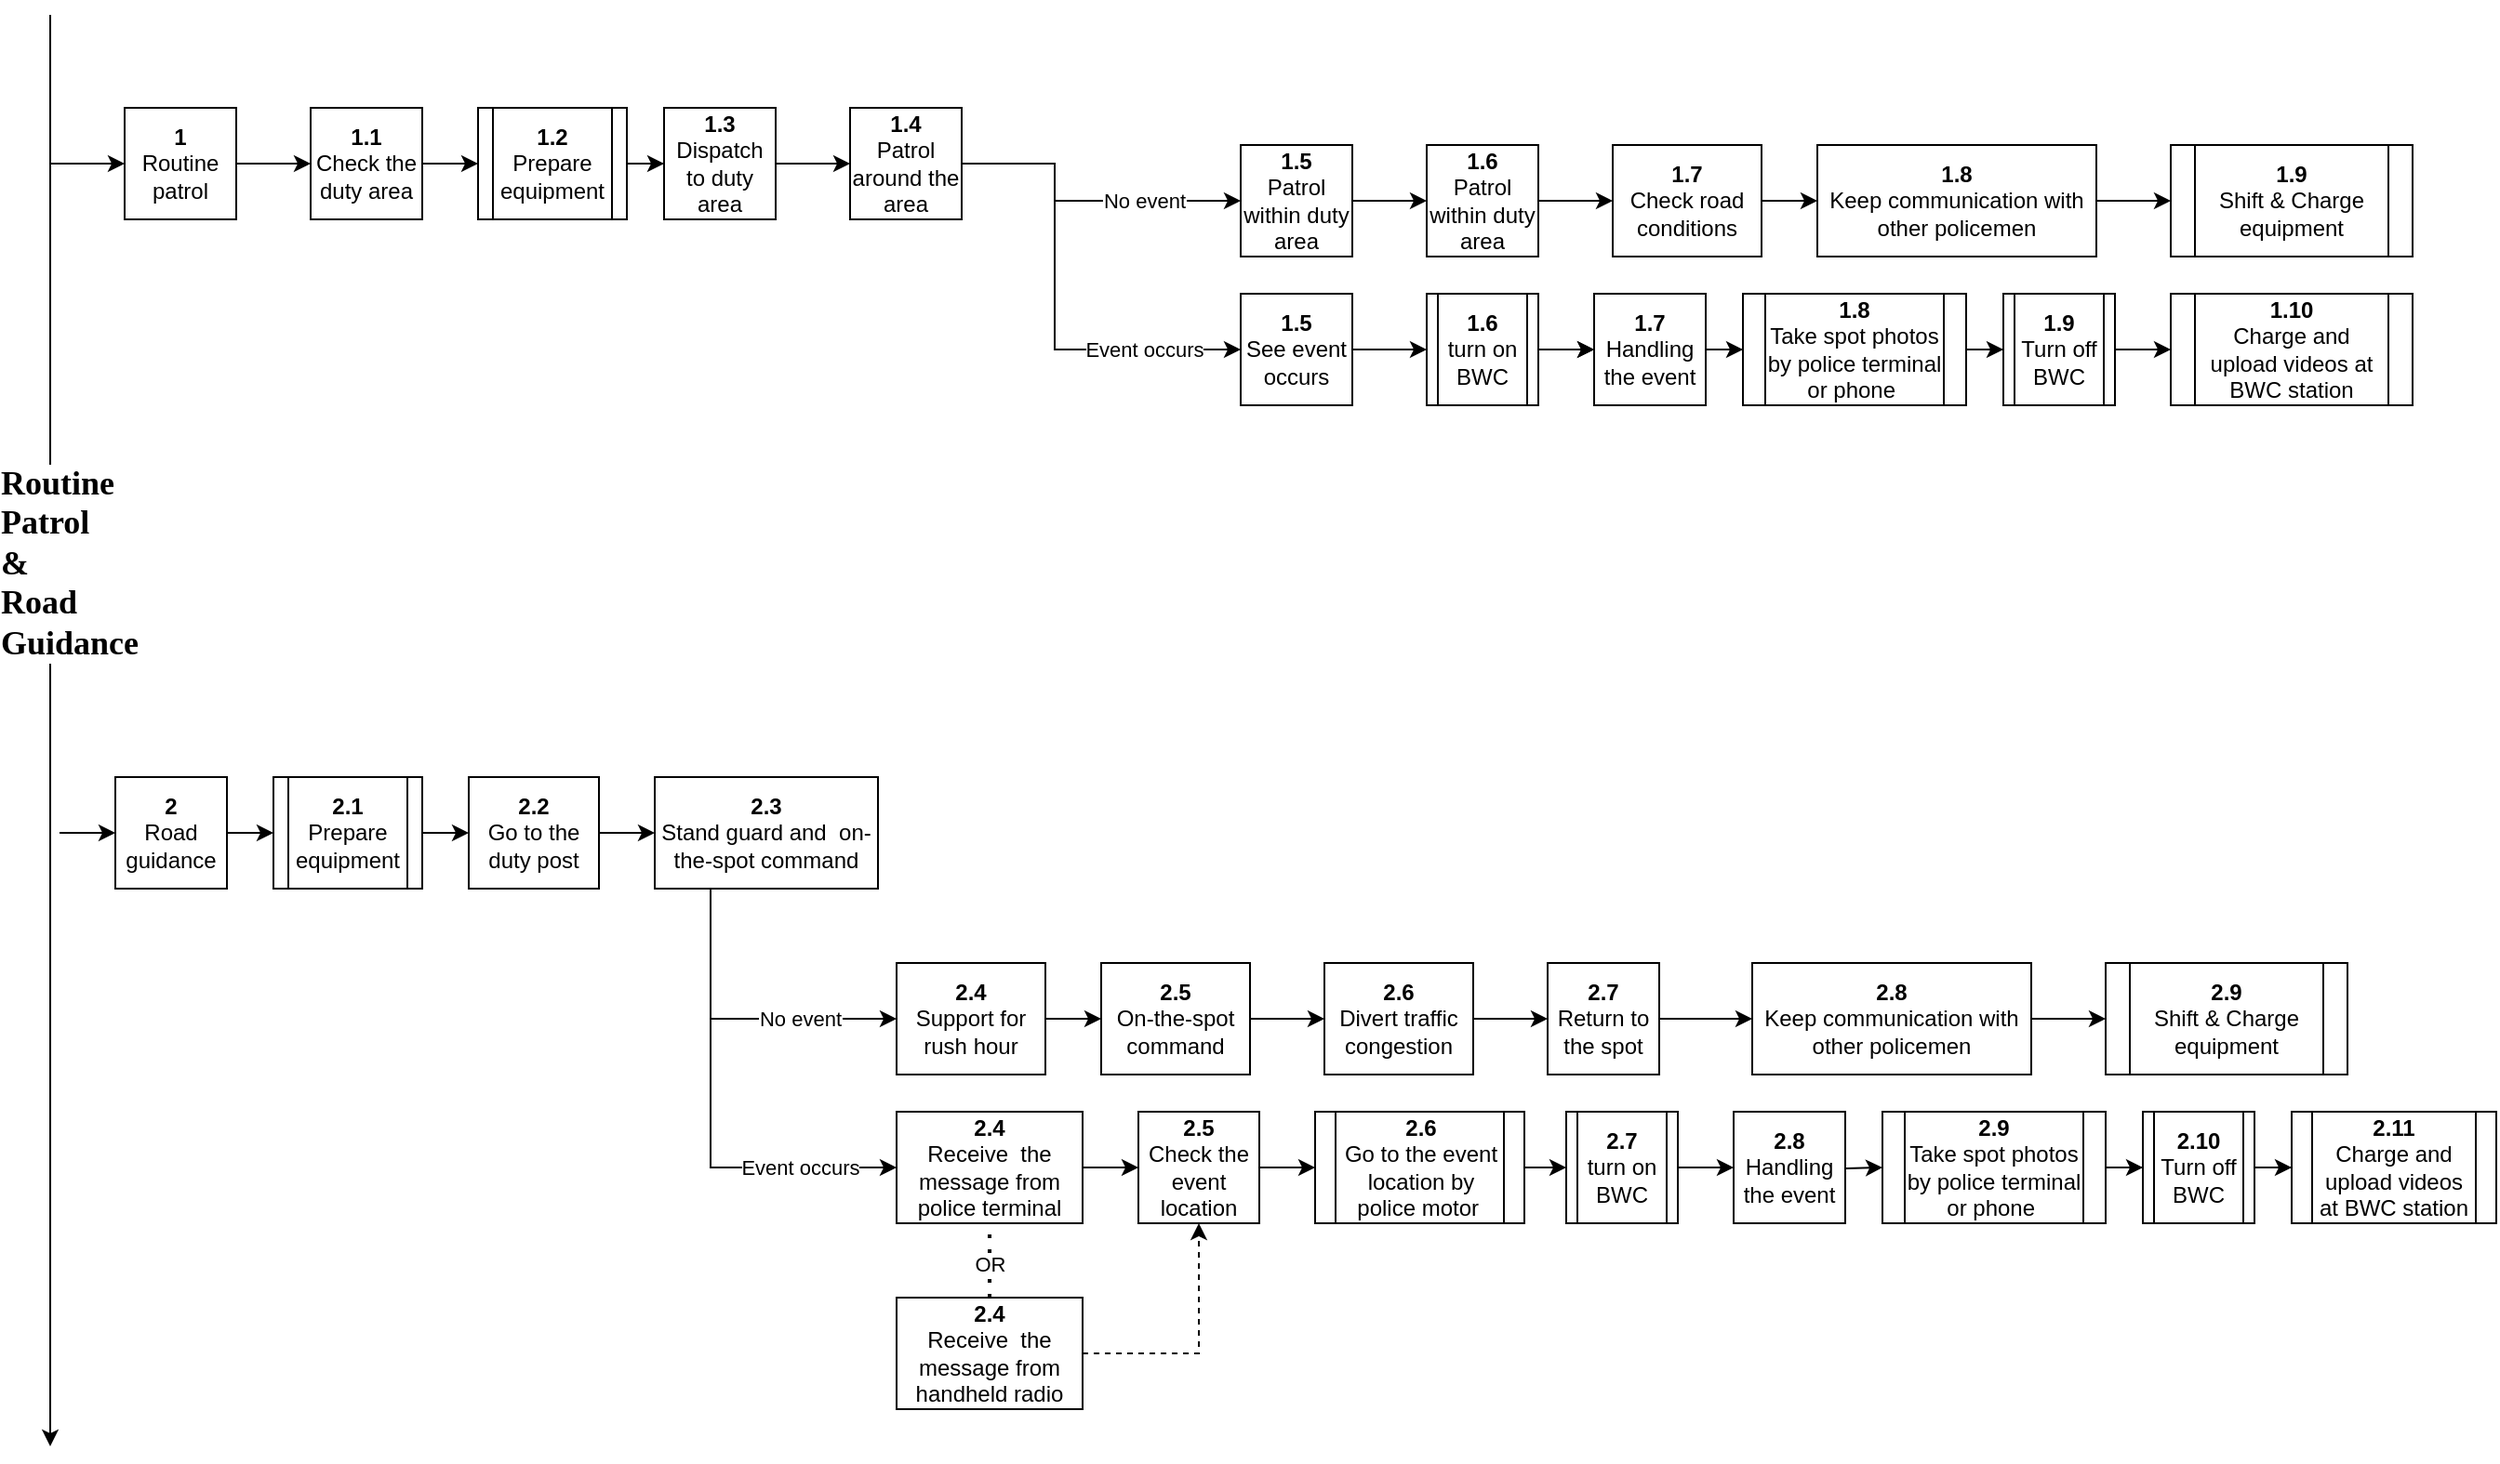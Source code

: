 <mxfile version="16.2.6" type="github" pages="6">
  <diagram id="Y8J6YKQqRKi1WRnzEPeo" name="routine">
    <mxGraphModel dx="1453" dy="986" grid="1" gridSize="10" guides="1" tooltips="1" connect="1" arrows="1" fold="1" page="1" pageScale="1" pageWidth="1500" pageHeight="1800" math="0" shadow="0">
      <root>
        <mxCell id="wzH5UbCrsGsAdQkd89XN-0" />
        <mxCell id="wzH5UbCrsGsAdQkd89XN-1" parent="wzH5UbCrsGsAdQkd89XN-0" />
        <mxCell id="SEGFzjWJdmXwPbLGI96S-0" value="" style="endArrow=classic;html=1;rounded=0;" edge="1" parent="wzH5UbCrsGsAdQkd89XN-1">
          <mxGeometry relative="1" as="geometry">
            <mxPoint x="30" y="420" as="sourcePoint" />
            <mxPoint x="30" y="1190" as="targetPoint" />
          </mxGeometry>
        </mxCell>
        <mxCell id="SEGFzjWJdmXwPbLGI96S-1" value="&lt;p class=&quot;MsoNormal&quot; style=&quot;margin: 0pt 0pt 0.0pt ; text-align: justify ; font-family: &amp;#34;times new roman&amp;#34;&quot;&gt;&lt;font size=&quot;4&quot;&gt;&lt;b&gt;Routine&lt;/b&gt;&lt;/font&gt;&lt;/p&gt;&lt;p class=&quot;MsoNormal&quot; style=&quot;margin: 0pt 0pt 0.0pt ; text-align: justify ; font-family: &amp;#34;times new roman&amp;#34;&quot;&gt;&lt;font size=&quot;4&quot;&gt;&lt;b&gt;Patrol&lt;/b&gt;&lt;/font&gt;&lt;/p&gt;&lt;p class=&quot;MsoNormal&quot; style=&quot;margin: 0pt 0pt 0.0pt ; text-align: justify ; font-family: &amp;#34;times new roman&amp;#34;&quot;&gt;&lt;font size=&quot;4&quot;&gt;&lt;b&gt;&amp;amp;&lt;/b&gt;&lt;/font&gt;&lt;/p&gt;&lt;p class=&quot;MsoNormal&quot; style=&quot;margin: 0pt 0pt 0.0pt ; text-align: justify ; font-family: &amp;#34;times new roman&amp;#34;&quot;&gt;&lt;font size=&quot;4&quot;&gt;&lt;b&gt;Road&lt;/b&gt;&lt;/font&gt;&lt;/p&gt;&lt;p class=&quot;MsoNormal&quot; style=&quot;margin: 0pt 0pt 0.0pt ; text-align: justify ; font-family: &amp;#34;times new roman&amp;#34;&quot;&gt;&lt;font size=&quot;4&quot;&gt;&lt;b&gt;Guidance&lt;/b&gt;&lt;/font&gt;&lt;/p&gt;" style="edgeLabel;resizable=0;html=1;align=center;verticalAlign=middle;" connectable="0" vertex="1" parent="SEGFzjWJdmXwPbLGI96S-0">
          <mxGeometry relative="1" as="geometry">
            <mxPoint x="10" y="-90" as="offset" />
          </mxGeometry>
        </mxCell>
        <mxCell id="SEGFzjWJdmXwPbLGI96S-2" value="" style="endArrow=classic;html=1;rounded=0;" edge="1" parent="wzH5UbCrsGsAdQkd89XN-1">
          <mxGeometry width="50" height="50" relative="1" as="geometry">
            <mxPoint x="35" y="860" as="sourcePoint" />
            <mxPoint x="65" y="860" as="targetPoint" />
          </mxGeometry>
        </mxCell>
        <mxCell id="fMwUqPIbuxsGEmLRxk_G-16" value="" style="edgeStyle=orthogonalEdgeStyle;rounded=0;orthogonalLoop=1;jettySize=auto;html=1;entryX=0;entryY=0.5;entryDx=0;entryDy=0;" edge="1" parent="wzH5UbCrsGsAdQkd89XN-1" source="SEGFzjWJdmXwPbLGI96S-5" target="iLd7nozdpYsuAyA5AvEW-0">
          <mxGeometry relative="1" as="geometry">
            <mxPoint x="155" y="860.0" as="targetPoint" />
          </mxGeometry>
        </mxCell>
        <mxCell id="SEGFzjWJdmXwPbLGI96S-5" value="&lt;b&gt;2&lt;/b&gt;&lt;br&gt;Road guidance" style="rounded=0;whiteSpace=wrap;html=1;" vertex="1" parent="wzH5UbCrsGsAdQkd89XN-1">
          <mxGeometry x="65" y="830" width="60" height="60" as="geometry" />
        </mxCell>
        <mxCell id="SEGFzjWJdmXwPbLGI96S-63" value="" style="edgeStyle=orthogonalEdgeStyle;rounded=0;orthogonalLoop=1;jettySize=auto;html=1;exitX=1;exitY=0.5;exitDx=0;exitDy=0;" edge="1" parent="wzH5UbCrsGsAdQkd89XN-1" source="iLd7nozdpYsuAyA5AvEW-0" target="SEGFzjWJdmXwPbLGI96S-66">
          <mxGeometry relative="1" as="geometry">
            <mxPoint x="225" y="860.0" as="sourcePoint" />
          </mxGeometry>
        </mxCell>
        <mxCell id="SEGFzjWJdmXwPbLGI96S-65" value="" style="edgeStyle=orthogonalEdgeStyle;rounded=0;orthogonalLoop=1;jettySize=auto;html=1;" edge="1" parent="wzH5UbCrsGsAdQkd89XN-1" source="SEGFzjWJdmXwPbLGI96S-66" target="SEGFzjWJdmXwPbLGI96S-71">
          <mxGeometry relative="1" as="geometry" />
        </mxCell>
        <mxCell id="SEGFzjWJdmXwPbLGI96S-66" value="&lt;b&gt;2.2&lt;/b&gt;&lt;br&gt;Go to the duty post" style="rounded=0;whiteSpace=wrap;html=1;" vertex="1" parent="wzH5UbCrsGsAdQkd89XN-1">
          <mxGeometry x="255" y="830" width="70" height="60" as="geometry" />
        </mxCell>
        <mxCell id="SEGFzjWJdmXwPbLGI96S-67" value="" style="edgeStyle=orthogonalEdgeStyle;rounded=0;orthogonalLoop=1;jettySize=auto;html=1;entryX=0;entryY=0.5;entryDx=0;entryDy=0;exitX=0.25;exitY=1;exitDx=0;exitDy=0;" edge="1" parent="wzH5UbCrsGsAdQkd89XN-1" source="SEGFzjWJdmXwPbLGI96S-71" target="SEGFzjWJdmXwPbLGI96S-77">
          <mxGeometry relative="1" as="geometry">
            <Array as="points">
              <mxPoint x="385" y="1040" />
            </Array>
            <mxPoint x="355" y="1000.0" as="sourcePoint" />
          </mxGeometry>
        </mxCell>
        <mxCell id="SEGFzjWJdmXwPbLGI96S-68" value="Event occurs" style="edgeLabel;html=1;align=center;verticalAlign=middle;resizable=0;points=[];" vertex="1" connectable="0" parent="SEGFzjWJdmXwPbLGI96S-67">
          <mxGeometry x="0.473" y="2" relative="1" as="geometry">
            <mxPoint x="14" y="2" as="offset" />
          </mxGeometry>
        </mxCell>
        <mxCell id="SEGFzjWJdmXwPbLGI96S-69" style="edgeStyle=orthogonalEdgeStyle;rounded=0;orthogonalLoop=1;jettySize=auto;html=1;exitX=0.25;exitY=1;exitDx=0;exitDy=0;entryX=0;entryY=0.5;entryDx=0;entryDy=0;" edge="1" parent="wzH5UbCrsGsAdQkd89XN-1" source="SEGFzjWJdmXwPbLGI96S-71" target="SEGFzjWJdmXwPbLGI96S-72">
          <mxGeometry relative="1" as="geometry">
            <Array as="points">
              <mxPoint x="385" y="960" />
            </Array>
            <mxPoint x="355" y="1000" as="sourcePoint" />
          </mxGeometry>
        </mxCell>
        <mxCell id="SEGFzjWJdmXwPbLGI96S-70" value="No event" style="edgeLabel;html=1;align=center;verticalAlign=middle;resizable=0;points=[];" vertex="1" connectable="0" parent="SEGFzjWJdmXwPbLGI96S-69">
          <mxGeometry x="0.582" y="2" relative="1" as="geometry">
            <mxPoint x="-17" y="2" as="offset" />
          </mxGeometry>
        </mxCell>
        <mxCell id="SEGFzjWJdmXwPbLGI96S-71" value="&lt;b&gt;2.3&lt;/b&gt;&lt;br&gt;Stand guard and &amp;nbsp;on-the-spot command" style="rounded=0;whiteSpace=wrap;html=1;" vertex="1" parent="wzH5UbCrsGsAdQkd89XN-1">
          <mxGeometry x="355" y="830" width="120" height="60" as="geometry" />
        </mxCell>
        <mxCell id="SEGFzjWJdmXwPbLGI96S-81" value="" style="edgeStyle=orthogonalEdgeStyle;rounded=0;orthogonalLoop=1;jettySize=auto;html=1;" edge="1" parent="wzH5UbCrsGsAdQkd89XN-1" source="SEGFzjWJdmXwPbLGI96S-72" target="SEGFzjWJdmXwPbLGI96S-80">
          <mxGeometry relative="1" as="geometry" />
        </mxCell>
        <mxCell id="SEGFzjWJdmXwPbLGI96S-72" value="&lt;b&gt;2.4&lt;/b&gt;&lt;br&gt;Support for rush hour" style="rounded=0;whiteSpace=wrap;html=1;" vertex="1" parent="wzH5UbCrsGsAdQkd89XN-1">
          <mxGeometry x="485" y="930" width="80" height="60" as="geometry" />
        </mxCell>
        <mxCell id="SEGFzjWJdmXwPbLGI96S-76" value="" style="edgeStyle=orthogonalEdgeStyle;rounded=0;orthogonalLoop=1;jettySize=auto;html=1;entryX=0;entryY=0.5;entryDx=0;entryDy=0;" edge="1" parent="wzH5UbCrsGsAdQkd89XN-1" source="SEGFzjWJdmXwPbLGI96S-77" target="SEGFzjWJdmXwPbLGI96S-79">
          <mxGeometry relative="1" as="geometry" />
        </mxCell>
        <mxCell id="SEGFzjWJdmXwPbLGI96S-77" value="&lt;b&gt;2.4&lt;/b&gt;&lt;br&gt;Receive &amp;nbsp;the message from police terminal" style="rounded=0;whiteSpace=wrap;html=1;" vertex="1" parent="wzH5UbCrsGsAdQkd89XN-1">
          <mxGeometry x="485" y="1010" width="100" height="60" as="geometry" />
        </mxCell>
        <mxCell id="dNwhP4I5q69xunfJlQfz-17" value="" style="edgeStyle=orthogonalEdgeStyle;rounded=0;orthogonalLoop=1;jettySize=auto;html=1;" edge="1" parent="wzH5UbCrsGsAdQkd89XN-1" source="SEGFzjWJdmXwPbLGI96S-79" target="dNwhP4I5q69xunfJlQfz-16">
          <mxGeometry relative="1" as="geometry" />
        </mxCell>
        <mxCell id="SEGFzjWJdmXwPbLGI96S-79" value="&lt;b&gt;2.5&lt;/b&gt;&lt;br&gt;Check the event location" style="rounded=0;whiteSpace=wrap;html=1;" vertex="1" parent="wzH5UbCrsGsAdQkd89XN-1">
          <mxGeometry x="615" y="1010" width="65" height="60" as="geometry" />
        </mxCell>
        <mxCell id="fMwUqPIbuxsGEmLRxk_G-74" value="" style="edgeStyle=orthogonalEdgeStyle;rounded=0;orthogonalLoop=1;jettySize=auto;html=1;" edge="1" parent="wzH5UbCrsGsAdQkd89XN-1" source="SEGFzjWJdmXwPbLGI96S-80" target="fMwUqPIbuxsGEmLRxk_G-73">
          <mxGeometry relative="1" as="geometry" />
        </mxCell>
        <mxCell id="SEGFzjWJdmXwPbLGI96S-80" value="&lt;b&gt;2.5&lt;/b&gt;&lt;br&gt;On-the-spot command" style="rounded=0;whiteSpace=wrap;html=1;" vertex="1" parent="wzH5UbCrsGsAdQkd89XN-1">
          <mxGeometry x="595" y="930" width="80" height="60" as="geometry" />
        </mxCell>
        <mxCell id="fMwUqPIbuxsGEmLRxk_G-11" style="edgeStyle=orthogonalEdgeStyle;rounded=0;orthogonalLoop=1;jettySize=auto;html=1;entryX=0.5;entryY=1;entryDx=0;entryDy=0;dashed=1" edge="1" parent="wzH5UbCrsGsAdQkd89XN-1" source="fMwUqPIbuxsGEmLRxk_G-0" target="SEGFzjWJdmXwPbLGI96S-79">
          <mxGeometry relative="1" as="geometry" />
        </mxCell>
        <mxCell id="fMwUqPIbuxsGEmLRxk_G-0" value="&lt;b&gt;2.4&lt;/b&gt;&lt;br&gt;Receive &amp;nbsp;the message from handheld radio" style="rounded=0;whiteSpace=wrap;html=1;" vertex="1" parent="wzH5UbCrsGsAdQkd89XN-1">
          <mxGeometry x="485" y="1110" width="100" height="60" as="geometry" />
        </mxCell>
        <mxCell id="fMwUqPIbuxsGEmLRxk_G-2" value="" style="endArrow=none;dashed=1;html=1;dashPattern=1 3;strokeWidth=2;rounded=0;entryX=0.5;entryY=1;entryDx=0;entryDy=0;exitX=0.5;exitY=0;exitDx=0;exitDy=0;" edge="1" parent="wzH5UbCrsGsAdQkd89XN-1" source="fMwUqPIbuxsGEmLRxk_G-0" target="SEGFzjWJdmXwPbLGI96S-77">
          <mxGeometry width="50" height="50" relative="1" as="geometry">
            <mxPoint x="665" y="1240" as="sourcePoint" />
            <mxPoint x="715" y="1190" as="targetPoint" />
          </mxGeometry>
        </mxCell>
        <mxCell id="fMwUqPIbuxsGEmLRxk_G-3" value="OR" style="edgeLabel;html=1;align=center;verticalAlign=middle;resizable=0;points=[];" vertex="1" connectable="0" parent="fMwUqPIbuxsGEmLRxk_G-2">
          <mxGeometry x="0.351" relative="1" as="geometry">
            <mxPoint y="9" as="offset" />
          </mxGeometry>
        </mxCell>
        <mxCell id="fMwUqPIbuxsGEmLRxk_G-15" value="" style="edgeStyle=orthogonalEdgeStyle;rounded=0;orthogonalLoop=1;jettySize=auto;html=1;entryX=0;entryY=0.5;entryDx=0;entryDy=0;" edge="1" parent="wzH5UbCrsGsAdQkd89XN-1" target="fMwUqPIbuxsGEmLRxk_G-63">
          <mxGeometry relative="1" as="geometry">
            <mxPoint x="975" y="1040" as="sourcePoint" />
            <mxPoint x="1005" y="1040" as="targetPoint" />
          </mxGeometry>
        </mxCell>
        <mxCell id="fMwUqPIbuxsGEmLRxk_G-12" value="&lt;b&gt;2.8&lt;/b&gt;&lt;br&gt;Handling the event" style="rounded=0;whiteSpace=wrap;html=1;" vertex="1" parent="wzH5UbCrsGsAdQkd89XN-1">
          <mxGeometry x="935" y="1010" width="60" height="60" as="geometry" />
        </mxCell>
        <mxCell id="fMwUqPIbuxsGEmLRxk_G-28" value="" style="edgeStyle=orthogonalEdgeStyle;rounded=0;orthogonalLoop=1;jettySize=auto;html=1;" edge="1" parent="wzH5UbCrsGsAdQkd89XN-1" source="fMwUqPIbuxsGEmLRxk_G-17" target="fMwUqPIbuxsGEmLRxk_G-27">
          <mxGeometry relative="1" as="geometry" />
        </mxCell>
        <mxCell id="fMwUqPIbuxsGEmLRxk_G-17" value="&lt;b&gt;1&lt;/b&gt;&lt;br&gt;Routine patrol" style="rounded=0;whiteSpace=wrap;html=1;" vertex="1" parent="wzH5UbCrsGsAdQkd89XN-1">
          <mxGeometry x="70" y="470" width="60" height="60" as="geometry" />
        </mxCell>
        <mxCell id="fMwUqPIbuxsGEmLRxk_G-26" value="" style="edgeStyle=orthogonalEdgeStyle;rounded=0;orthogonalLoop=1;jettySize=auto;html=1;" edge="1" parent="wzH5UbCrsGsAdQkd89XN-1" source="fMwUqPIbuxsGEmLRxk_G-23" target="fMwUqPIbuxsGEmLRxk_G-25">
          <mxGeometry relative="1" as="geometry" />
        </mxCell>
        <mxCell id="fMwUqPIbuxsGEmLRxk_G-23" value="&lt;b&gt;1.3&lt;br&gt;&lt;/b&gt;Dispatch to duty area" style="rounded=0;whiteSpace=wrap;html=1;" vertex="1" parent="wzH5UbCrsGsAdQkd89XN-1">
          <mxGeometry x="360" y="470" width="60" height="60" as="geometry" />
        </mxCell>
        <mxCell id="fMwUqPIbuxsGEmLRxk_G-25" value="&lt;b&gt;1.4&lt;br&gt;&lt;/b&gt;Patrol around the area" style="rounded=0;whiteSpace=wrap;html=1;" vertex="1" parent="wzH5UbCrsGsAdQkd89XN-1">
          <mxGeometry x="460" y="470" width="60" height="60" as="geometry" />
        </mxCell>
        <mxCell id="fMwUqPIbuxsGEmLRxk_G-29" value="" style="edgeStyle=orthogonalEdgeStyle;rounded=0;orthogonalLoop=1;jettySize=auto;html=1;entryX=0;entryY=0.5;entryDx=0;entryDy=0;" edge="1" parent="wzH5UbCrsGsAdQkd89XN-1" source="fMwUqPIbuxsGEmLRxk_G-27" target="fMwUqPIbuxsGEmLRxk_G-46">
          <mxGeometry relative="1" as="geometry">
            <mxPoint x="260" y="500" as="targetPoint" />
          </mxGeometry>
        </mxCell>
        <mxCell id="fMwUqPIbuxsGEmLRxk_G-27" value="&lt;b&gt;1.1&lt;/b&gt;&lt;br&gt;Check the duty area" style="rounded=0;whiteSpace=wrap;html=1;" vertex="1" parent="wzH5UbCrsGsAdQkd89XN-1">
          <mxGeometry x="170" y="470" width="60" height="60" as="geometry" />
        </mxCell>
        <mxCell id="fMwUqPIbuxsGEmLRxk_G-32" value="" style="edgeStyle=orthogonalEdgeStyle;rounded=0;orthogonalLoop=1;jettySize=auto;html=1;entryX=0;entryY=0.5;entryDx=0;entryDy=0;" edge="1" parent="wzH5UbCrsGsAdQkd89XN-1" target="fMwUqPIbuxsGEmLRxk_G-39">
          <mxGeometry relative="1" as="geometry">
            <Array as="points">
              <mxPoint x="570" y="500" />
              <mxPoint x="570" y="600" />
            </Array>
            <mxPoint x="520" y="500" as="sourcePoint" />
            <mxPoint x="670" y="600.0" as="targetPoint" />
          </mxGeometry>
        </mxCell>
        <mxCell id="fMwUqPIbuxsGEmLRxk_G-33" value="Event occurs" style="edgeLabel;html=1;align=center;verticalAlign=middle;resizable=0;points=[];" vertex="1" connectable="0" parent="fMwUqPIbuxsGEmLRxk_G-32">
          <mxGeometry x="0.473" y="2" relative="1" as="geometry">
            <mxPoint x="14" y="2" as="offset" />
          </mxGeometry>
        </mxCell>
        <mxCell id="fMwUqPIbuxsGEmLRxk_G-34" style="edgeStyle=orthogonalEdgeStyle;rounded=0;orthogonalLoop=1;jettySize=auto;html=1;exitX=1;exitY=0.5;exitDx=0;exitDy=0;entryX=0;entryY=0.5;entryDx=0;entryDy=0;" edge="1" parent="wzH5UbCrsGsAdQkd89XN-1" source="fMwUqPIbuxsGEmLRxk_G-25" target="fMwUqPIbuxsGEmLRxk_G-36">
          <mxGeometry relative="1" as="geometry">
            <Array as="points">
              <mxPoint x="570" y="500" />
              <mxPoint x="570" y="520" />
            </Array>
            <mxPoint x="570" y="450.0" as="sourcePoint" />
            <mxPoint x="670" y="520.0" as="targetPoint" />
          </mxGeometry>
        </mxCell>
        <mxCell id="fMwUqPIbuxsGEmLRxk_G-35" value="No event" style="edgeLabel;html=1;align=center;verticalAlign=middle;resizable=0;points=[];" vertex="1" connectable="0" parent="fMwUqPIbuxsGEmLRxk_G-34">
          <mxGeometry x="0.582" y="2" relative="1" as="geometry">
            <mxPoint x="-17" y="2" as="offset" />
          </mxGeometry>
        </mxCell>
        <mxCell id="fMwUqPIbuxsGEmLRxk_G-38" value="" style="edgeStyle=orthogonalEdgeStyle;rounded=0;orthogonalLoop=1;jettySize=auto;html=1;" edge="1" parent="wzH5UbCrsGsAdQkd89XN-1" source="fMwUqPIbuxsGEmLRxk_G-36" target="fMwUqPIbuxsGEmLRxk_G-37">
          <mxGeometry relative="1" as="geometry" />
        </mxCell>
        <mxCell id="fMwUqPIbuxsGEmLRxk_G-36" value="&lt;b&gt;1.5&lt;br&gt;&lt;/b&gt;Patrol within duty area" style="rounded=0;whiteSpace=wrap;html=1;" vertex="1" parent="wzH5UbCrsGsAdQkd89XN-1">
          <mxGeometry x="670" y="490" width="60" height="60" as="geometry" />
        </mxCell>
        <mxCell id="O2cRYa1uZxu46b5b6Jgg-1" value="" style="edgeStyle=orthogonalEdgeStyle;rounded=0;orthogonalLoop=1;jettySize=auto;html=1;" edge="1" parent="wzH5UbCrsGsAdQkd89XN-1" source="fMwUqPIbuxsGEmLRxk_G-37" target="O2cRYa1uZxu46b5b6Jgg-0">
          <mxGeometry relative="1" as="geometry" />
        </mxCell>
        <mxCell id="fMwUqPIbuxsGEmLRxk_G-37" value="&lt;b&gt;1.6&lt;br&gt;&lt;/b&gt;Patrol within duty area" style="rounded=0;whiteSpace=wrap;html=1;" vertex="1" parent="wzH5UbCrsGsAdQkd89XN-1">
          <mxGeometry x="770" y="490" width="60" height="60" as="geometry" />
        </mxCell>
        <mxCell id="fMwUqPIbuxsGEmLRxk_G-43" value="" style="edgeStyle=orthogonalEdgeStyle;rounded=0;orthogonalLoop=1;jettySize=auto;html=1;entryX=0;entryY=0.5;entryDx=0;entryDy=0;" edge="1" parent="wzH5UbCrsGsAdQkd89XN-1" source="fMwUqPIbuxsGEmLRxk_G-39" target="fMwUqPIbuxsGEmLRxk_G-48">
          <mxGeometry relative="1" as="geometry">
            <mxPoint x="770" y="600" as="targetPoint" />
          </mxGeometry>
        </mxCell>
        <mxCell id="fMwUqPIbuxsGEmLRxk_G-39" value="&lt;b&gt;1.5&lt;br&gt;&lt;/b&gt;See event occurs" style="rounded=0;whiteSpace=wrap;html=1;" vertex="1" parent="wzH5UbCrsGsAdQkd89XN-1">
          <mxGeometry x="670" y="570" width="60" height="60" as="geometry" />
        </mxCell>
        <mxCell id="fMwUqPIbuxsGEmLRxk_G-47" value="" style="edgeStyle=orthogonalEdgeStyle;rounded=0;orthogonalLoop=1;jettySize=auto;html=1;" edge="1" parent="wzH5UbCrsGsAdQkd89XN-1" source="fMwUqPIbuxsGEmLRxk_G-46" target="fMwUqPIbuxsGEmLRxk_G-23">
          <mxGeometry relative="1" as="geometry" />
        </mxCell>
        <mxCell id="fMwUqPIbuxsGEmLRxk_G-46" value="&lt;b&gt;1.2&lt;/b&gt;&lt;br&gt;&lt;span&gt;Prepare equipment&lt;/span&gt;" style="shape=process;whiteSpace=wrap;html=1;backgroundOutline=1;strokeColor=#000000;fillColor=#FFFFFF;" vertex="1" parent="wzH5UbCrsGsAdQkd89XN-1">
          <mxGeometry x="260" y="470" width="80" height="60" as="geometry" />
        </mxCell>
        <mxCell id="fMwUqPIbuxsGEmLRxk_G-52" value="" style="edgeStyle=orthogonalEdgeStyle;rounded=0;orthogonalLoop=1;jettySize=auto;html=1;" edge="1" parent="wzH5UbCrsGsAdQkd89XN-1" source="fMwUqPIbuxsGEmLRxk_G-48" target="fMwUqPIbuxsGEmLRxk_G-51">
          <mxGeometry relative="1" as="geometry" />
        </mxCell>
        <mxCell id="fMwUqPIbuxsGEmLRxk_G-53" value="" style="edgeStyle=orthogonalEdgeStyle;rounded=0;orthogonalLoop=1;jettySize=auto;html=1;" edge="1" parent="wzH5UbCrsGsAdQkd89XN-1" source="fMwUqPIbuxsGEmLRxk_G-48" target="fMwUqPIbuxsGEmLRxk_G-51">
          <mxGeometry relative="1" as="geometry" />
        </mxCell>
        <mxCell id="fMwUqPIbuxsGEmLRxk_G-48" value="&lt;b&gt;1.6&lt;br&gt;&lt;/b&gt;turn on BWC" style="shape=process;whiteSpace=wrap;html=1;backgroundOutline=1;strokeColor=#000000;fillColor=#FFFFFF;" vertex="1" parent="wzH5UbCrsGsAdQkd89XN-1">
          <mxGeometry x="770" y="570" width="60" height="60" as="geometry" />
        </mxCell>
        <mxCell id="fMwUqPIbuxsGEmLRxk_G-55" value="" style="edgeStyle=orthogonalEdgeStyle;rounded=0;orthogonalLoop=1;jettySize=auto;html=1;" edge="1" parent="wzH5UbCrsGsAdQkd89XN-1" source="fMwUqPIbuxsGEmLRxk_G-51" target="fMwUqPIbuxsGEmLRxk_G-54">
          <mxGeometry relative="1" as="geometry" />
        </mxCell>
        <mxCell id="fMwUqPIbuxsGEmLRxk_G-51" value="&lt;b&gt;1.7&lt;br&gt;&lt;/b&gt;Handling the event" style="rounded=0;whiteSpace=wrap;html=1;" vertex="1" parent="wzH5UbCrsGsAdQkd89XN-1">
          <mxGeometry x="860" y="570" width="60" height="60" as="geometry" />
        </mxCell>
        <mxCell id="fMwUqPIbuxsGEmLRxk_G-57" value="" style="edgeStyle=orthogonalEdgeStyle;rounded=0;orthogonalLoop=1;jettySize=auto;html=1;" edge="1" parent="wzH5UbCrsGsAdQkd89XN-1" source="fMwUqPIbuxsGEmLRxk_G-54" target="fMwUqPIbuxsGEmLRxk_G-56">
          <mxGeometry relative="1" as="geometry" />
        </mxCell>
        <mxCell id="fMwUqPIbuxsGEmLRxk_G-54" value="&lt;b&gt;1.8&lt;br&gt;&lt;/b&gt;Take spot photos by police terminal or phone&amp;nbsp;" style="shape=process;whiteSpace=wrap;html=1;backgroundOutline=1;strokeColor=#000000;fillColor=#FFFFFF;" vertex="1" parent="wzH5UbCrsGsAdQkd89XN-1">
          <mxGeometry x="940" y="570" width="120" height="60" as="geometry" />
        </mxCell>
        <mxCell id="fMwUqPIbuxsGEmLRxk_G-66" value="" style="edgeStyle=orthogonalEdgeStyle;rounded=0;orthogonalLoop=1;jettySize=auto;html=1;" edge="1" parent="wzH5UbCrsGsAdQkd89XN-1" source="fMwUqPIbuxsGEmLRxk_G-56" target="fMwUqPIbuxsGEmLRxk_G-65">
          <mxGeometry relative="1" as="geometry" />
        </mxCell>
        <mxCell id="fMwUqPIbuxsGEmLRxk_G-56" value="&lt;b&gt;1.9&lt;br&gt;&lt;/b&gt;Turn off BWC" style="shape=process;whiteSpace=wrap;html=1;backgroundOutline=1;strokeColor=#000000;fillColor=#FFFFFF;" vertex="1" parent="wzH5UbCrsGsAdQkd89XN-1">
          <mxGeometry x="1080" y="570" width="60" height="60" as="geometry" />
        </mxCell>
        <mxCell id="fMwUqPIbuxsGEmLRxk_G-60" value="" style="edgeStyle=orthogonalEdgeStyle;rounded=0;orthogonalLoop=1;jettySize=auto;html=1;" edge="1" parent="wzH5UbCrsGsAdQkd89XN-1" source="fMwUqPIbuxsGEmLRxk_G-58" target="fMwUqPIbuxsGEmLRxk_G-12">
          <mxGeometry relative="1" as="geometry" />
        </mxCell>
        <mxCell id="fMwUqPIbuxsGEmLRxk_G-58" value="&lt;b&gt;2.7&lt;br&gt;&lt;/b&gt;turn on BWC" style="shape=process;whiteSpace=wrap;html=1;backgroundOutline=1;strokeColor=#000000;fillColor=#FFFFFF;" vertex="1" parent="wzH5UbCrsGsAdQkd89XN-1">
          <mxGeometry x="845" y="1010" width="60" height="60" as="geometry" />
        </mxCell>
        <mxCell id="fMwUqPIbuxsGEmLRxk_G-62" value="" style="edgeStyle=orthogonalEdgeStyle;rounded=0;orthogonalLoop=1;jettySize=auto;html=1;" edge="1" parent="wzH5UbCrsGsAdQkd89XN-1" source="fMwUqPIbuxsGEmLRxk_G-63" target="fMwUqPIbuxsGEmLRxk_G-64">
          <mxGeometry relative="1" as="geometry" />
        </mxCell>
        <mxCell id="fMwUqPIbuxsGEmLRxk_G-63" value="&lt;b&gt;2.9&lt;br&gt;&lt;/b&gt;Take spot photos by police terminal or phone&amp;nbsp;" style="shape=process;whiteSpace=wrap;html=1;backgroundOutline=1;strokeColor=#000000;fillColor=#FFFFFF;" vertex="1" parent="wzH5UbCrsGsAdQkd89XN-1">
          <mxGeometry x="1015" y="1010" width="120" height="60" as="geometry" />
        </mxCell>
        <mxCell id="fMwUqPIbuxsGEmLRxk_G-72" value="" style="edgeStyle=orthogonalEdgeStyle;rounded=0;orthogonalLoop=1;jettySize=auto;html=1;" edge="1" parent="wzH5UbCrsGsAdQkd89XN-1" source="fMwUqPIbuxsGEmLRxk_G-64" target="fMwUqPIbuxsGEmLRxk_G-71">
          <mxGeometry relative="1" as="geometry" />
        </mxCell>
        <mxCell id="fMwUqPIbuxsGEmLRxk_G-64" value="&lt;b&gt;2.10&lt;br&gt;&lt;/b&gt;Turn off BWC" style="shape=process;whiteSpace=wrap;html=1;backgroundOutline=1;strokeColor=#000000;fillColor=#FFFFFF;" vertex="1" parent="wzH5UbCrsGsAdQkd89XN-1">
          <mxGeometry x="1155" y="1010" width="60" height="60" as="geometry" />
        </mxCell>
        <mxCell id="fMwUqPIbuxsGEmLRxk_G-65" value="&lt;b&gt;1.10&lt;br&gt;&lt;/b&gt;Charge and upload videos at BWC station" style="shape=process;whiteSpace=wrap;html=1;backgroundOutline=1;strokeColor=#000000;fillColor=#FFFFFF;" vertex="1" parent="wzH5UbCrsGsAdQkd89XN-1">
          <mxGeometry x="1170" y="570" width="130" height="60" as="geometry" />
        </mxCell>
        <mxCell id="fMwUqPIbuxsGEmLRxk_G-71" value="&lt;b&gt;2.11&lt;br&gt;&lt;/b&gt;Charge and upload videos at BWC station" style="shape=process;whiteSpace=wrap;html=1;backgroundOutline=1;strokeColor=#000000;fillColor=#FFFFFF;" vertex="1" parent="wzH5UbCrsGsAdQkd89XN-1">
          <mxGeometry x="1235" y="1010" width="110" height="60" as="geometry" />
        </mxCell>
        <mxCell id="fMwUqPIbuxsGEmLRxk_G-76" value="" style="edgeStyle=orthogonalEdgeStyle;rounded=0;orthogonalLoop=1;jettySize=auto;html=1;" edge="1" parent="wzH5UbCrsGsAdQkd89XN-1" source="fMwUqPIbuxsGEmLRxk_G-73" target="fMwUqPIbuxsGEmLRxk_G-75">
          <mxGeometry relative="1" as="geometry" />
        </mxCell>
        <mxCell id="fMwUqPIbuxsGEmLRxk_G-73" value="&lt;b&gt;2.6&lt;br&gt;&lt;/b&gt;Divert traffic congestion" style="rounded=0;whiteSpace=wrap;html=1;" vertex="1" parent="wzH5UbCrsGsAdQkd89XN-1">
          <mxGeometry x="715" y="930" width="80" height="60" as="geometry" />
        </mxCell>
        <mxCell id="dNwhP4I5q69xunfJlQfz-10" value="" style="edgeStyle=orthogonalEdgeStyle;rounded=0;orthogonalLoop=1;jettySize=auto;html=1;" edge="1" parent="wzH5UbCrsGsAdQkd89XN-1" source="fMwUqPIbuxsGEmLRxk_G-75" target="dNwhP4I5q69xunfJlQfz-8">
          <mxGeometry relative="1" as="geometry" />
        </mxCell>
        <mxCell id="fMwUqPIbuxsGEmLRxk_G-75" value="&lt;b&gt;2.7&lt;br&gt;&lt;/b&gt;Return to the spot" style="rounded=0;whiteSpace=wrap;html=1;" vertex="1" parent="wzH5UbCrsGsAdQkd89XN-1">
          <mxGeometry x="835" y="930" width="60" height="60" as="geometry" />
        </mxCell>
        <mxCell id="dNwhP4I5q69xunfJlQfz-1" value="" style="edgeStyle=orthogonalEdgeStyle;rounded=0;orthogonalLoop=1;jettySize=auto;html=1;" edge="1" parent="wzH5UbCrsGsAdQkd89XN-1" source="O2cRYa1uZxu46b5b6Jgg-0" target="dNwhP4I5q69xunfJlQfz-0">
          <mxGeometry relative="1" as="geometry" />
        </mxCell>
        <mxCell id="O2cRYa1uZxu46b5b6Jgg-0" value="&lt;b&gt;1.7&lt;br&gt;&lt;/b&gt;Check road conditions" style="rounded=0;whiteSpace=wrap;html=1;" vertex="1" parent="wzH5UbCrsGsAdQkd89XN-1">
          <mxGeometry x="870" y="490" width="80" height="60" as="geometry" />
        </mxCell>
        <mxCell id="dNwhP4I5q69xunfJlQfz-4" value="" style="edgeStyle=orthogonalEdgeStyle;rounded=0;orthogonalLoop=1;jettySize=auto;html=1;entryX=0;entryY=0.5;entryDx=0;entryDy=0;" edge="1" parent="wzH5UbCrsGsAdQkd89XN-1" source="dNwhP4I5q69xunfJlQfz-0" target="dNwhP4I5q69xunfJlQfz-5">
          <mxGeometry relative="1" as="geometry">
            <mxPoint x="1160" y="520.0" as="targetPoint" />
          </mxGeometry>
        </mxCell>
        <mxCell id="dNwhP4I5q69xunfJlQfz-0" value="&lt;b&gt;1.8&lt;br&gt;&lt;/b&gt;Keep communication with other policemen" style="rounded=0;whiteSpace=wrap;html=1;" vertex="1" parent="wzH5UbCrsGsAdQkd89XN-1">
          <mxGeometry x="980" y="490" width="150" height="60" as="geometry" />
        </mxCell>
        <mxCell id="dNwhP4I5q69xunfJlQfz-5" value="&lt;b&gt;1.9&lt;br&gt;&lt;/b&gt;Shift &amp;amp; Charge equipment" style="shape=process;whiteSpace=wrap;html=1;backgroundOutline=1;strokeColor=#000000;fillColor=#FFFFFF;" vertex="1" parent="wzH5UbCrsGsAdQkd89XN-1">
          <mxGeometry x="1170" y="490" width="130" height="60" as="geometry" />
        </mxCell>
        <mxCell id="dNwhP4I5q69xunfJlQfz-7" value="" style="edgeStyle=orthogonalEdgeStyle;rounded=0;orthogonalLoop=1;jettySize=auto;html=1;entryX=0;entryY=0.5;entryDx=0;entryDy=0;" edge="1" parent="wzH5UbCrsGsAdQkd89XN-1" source="dNwhP4I5q69xunfJlQfz-8" target="dNwhP4I5q69xunfJlQfz-9">
          <mxGeometry relative="1" as="geometry">
            <mxPoint x="1125" y="960.0" as="targetPoint" />
          </mxGeometry>
        </mxCell>
        <mxCell id="dNwhP4I5q69xunfJlQfz-8" value="&lt;b&gt;2.8&lt;br&gt;&lt;/b&gt;Keep communication with other policemen" style="rounded=0;whiteSpace=wrap;html=1;" vertex="1" parent="wzH5UbCrsGsAdQkd89XN-1">
          <mxGeometry x="945" y="930" width="150" height="60" as="geometry" />
        </mxCell>
        <mxCell id="dNwhP4I5q69xunfJlQfz-9" value="&lt;b&gt;2.9&lt;br&gt;&lt;/b&gt;Shift &amp;amp; Charge equipment" style="shape=process;whiteSpace=wrap;html=1;backgroundOutline=1;strokeColor=#000000;fillColor=#FFFFFF;" vertex="1" parent="wzH5UbCrsGsAdQkd89XN-1">
          <mxGeometry x="1135" y="930" width="130" height="60" as="geometry" />
        </mxCell>
        <mxCell id="dNwhP4I5q69xunfJlQfz-11" value="" style="endArrow=classic;html=1;rounded=0;entryX=0;entryY=0.5;entryDx=0;entryDy=0;" edge="1" parent="wzH5UbCrsGsAdQkd89XN-1" target="fMwUqPIbuxsGEmLRxk_G-17">
          <mxGeometry width="50" height="50" relative="1" as="geometry">
            <mxPoint x="30" y="500" as="sourcePoint" />
            <mxPoint x="690" y="710" as="targetPoint" />
          </mxGeometry>
        </mxCell>
        <mxCell id="dNwhP4I5q69xunfJlQfz-18" style="edgeStyle=orthogonalEdgeStyle;rounded=0;orthogonalLoop=1;jettySize=auto;html=1;entryX=0;entryY=0.5;entryDx=0;entryDy=0;" edge="1" parent="wzH5UbCrsGsAdQkd89XN-1" source="dNwhP4I5q69xunfJlQfz-16" target="fMwUqPIbuxsGEmLRxk_G-58">
          <mxGeometry relative="1" as="geometry" />
        </mxCell>
        <mxCell id="dNwhP4I5q69xunfJlQfz-16" value="&lt;b&gt;2.6&lt;/b&gt;&lt;br&gt;Go to the event location by police motor&amp;nbsp;" style="shape=process;whiteSpace=wrap;html=1;backgroundOutline=1;strokeColor=#000000;fillColor=#FFFFFF;" vertex="1" parent="wzH5UbCrsGsAdQkd89XN-1">
          <mxGeometry x="710" y="1010" width="112.5" height="60" as="geometry" />
        </mxCell>
        <mxCell id="iLd7nozdpYsuAyA5AvEW-0" value="&lt;b&gt;2.1&lt;/b&gt;&lt;br&gt;&lt;span&gt;Prepare equipment&lt;/span&gt;" style="shape=process;whiteSpace=wrap;html=1;backgroundOutline=1;strokeColor=#000000;fillColor=#FFFFFF;" vertex="1" parent="wzH5UbCrsGsAdQkd89XN-1">
          <mxGeometry x="150" y="830" width="80" height="60" as="geometry" />
        </mxCell>
      </root>
    </mxGraphModel>
  </diagram>
  <diagram id="WiBwuXCG9hDuX8GpaEaw" name="accident">
    <mxGraphModel dx="1196" dy="812" grid="1" gridSize="10" guides="1" tooltips="1" connect="1" arrows="1" fold="1" page="1" pageScale="1" pageWidth="1500" pageHeight="1800" math="0" shadow="0">
      <root>
        <mxCell id="0" />
        <mxCell id="1" parent="0" />
        <mxCell id="iNzH9nASQERAoEXpGLzl-1" value="" style="endArrow=classic;html=1;rounded=0;" parent="1" edge="1">
          <mxGeometry relative="1" as="geometry">
            <mxPoint x="30" y="20" as="sourcePoint" />
            <mxPoint x="30" y="1150" as="targetPoint" />
          </mxGeometry>
        </mxCell>
        <mxCell id="iNzH9nASQERAoEXpGLzl-2" value="&lt;p class=&quot;MsoNormal&quot; style=&quot;margin: 0pt 0pt 0.0pt ; text-align: justify ; font-family: &amp;#34;times new roman&amp;#34;&quot;&gt;&lt;font size=&quot;4&quot;&gt;&lt;b&gt;Serious&lt;/b&gt;&lt;/font&gt;&lt;/p&gt;&lt;p class=&quot;MsoNormal&quot; style=&quot;margin: 0pt 0pt 0.0pt ; text-align: justify ; font-family: &amp;#34;times new roman&amp;#34;&quot;&gt;&lt;font size=&quot;4&quot;&gt;&lt;b&gt;Accidents&lt;/b&gt;&lt;/font&gt;&lt;/p&gt;&lt;p class=&quot;MsoNormal&quot; style=&quot;margin: 0pt 0pt 0.0pt ; text-align: justify ; font-family: &amp;#34;times new roman&amp;#34;&quot;&gt;&lt;font size=&quot;4&quot;&gt;&lt;b&gt;Disposal&lt;/b&gt;&lt;/font&gt;&lt;/p&gt;" style="edgeLabel;resizable=0;html=1;align=center;verticalAlign=middle;" parent="iNzH9nASQERAoEXpGLzl-1" connectable="0" vertex="1">
          <mxGeometry relative="1" as="geometry">
            <mxPoint x="8" y="136" as="offset" />
          </mxGeometry>
        </mxCell>
        <mxCell id="iNzH9nASQERAoEXpGLzl-5" value="" style="endArrow=classic;html=1;rounded=0;" parent="1" edge="1">
          <mxGeometry width="50" height="50" relative="1" as="geometry">
            <mxPoint x="28" y="175.72" as="sourcePoint" />
            <mxPoint x="58" y="175.72" as="targetPoint" />
          </mxGeometry>
        </mxCell>
        <mxCell id="KRDxoOP-adeTpjZNHNf9-7" style="edgeStyle=orthogonalEdgeStyle;rounded=0;orthogonalLoop=1;jettySize=auto;html=1;entryX=0;entryY=0.5;entryDx=0;entryDy=0;" edge="1" parent="1" source="iNzH9nASQERAoEXpGLzl-6" target="KRDxoOP-adeTpjZNHNf9-1">
          <mxGeometry relative="1" as="geometry" />
        </mxCell>
        <mxCell id="iNzH9nASQERAoEXpGLzl-6" value="&lt;b&gt;1&lt;/b&gt;&lt;br&gt;Accept the alarm message&amp;nbsp;" style="rounded=0;whiteSpace=wrap;html=1;" parent="1" vertex="1">
          <mxGeometry x="58" y="156.31" width="90" height="40" as="geometry" />
        </mxCell>
        <mxCell id="iNzH9nASQERAoEXpGLzl-28" value="&lt;b&gt;1.4&lt;/b&gt;&lt;br&gt;If there are any casualties" style="whiteSpace=wrap;html=1;rounded=0;" parent="1" vertex="1">
          <mxGeometry x="580" y="146.29" width="90" height="62.5" as="geometry" />
        </mxCell>
        <mxCell id="KRDxoOP-adeTpjZNHNf9-22" value="" style="edgeStyle=orthogonalEdgeStyle;rounded=0;orthogonalLoop=1;jettySize=auto;html=1;" edge="1" parent="1" source="iNzH9nASQERAoEXpGLzl-405" target="KRDxoOP-adeTpjZNHNf9-17">
          <mxGeometry relative="1" as="geometry" />
        </mxCell>
        <mxCell id="iNzH9nASQERAoEXpGLzl-405" value="&lt;b&gt;2&lt;br&gt;&lt;/b&gt;On-site&lt;br&gt;disposal" style="whiteSpace=wrap;html=1;rounded=0;" parent="1" vertex="1">
          <mxGeometry x="74.25" y="420" width="57.5" height="44.05" as="geometry" />
        </mxCell>
        <mxCell id="iNzH9nASQERAoEXpGLzl-409" value="&lt;b&gt;2.2&lt;/b&gt;&lt;br&gt;Confirm&lt;br&gt;casualties" style="rounded=0;whiteSpace=wrap;html=1;" parent="1" vertex="1">
          <mxGeometry x="290" y="417.03" width="57.5" height="50" as="geometry" />
        </mxCell>
        <mxCell id="iNzH9nASQERAoEXpGLzl-422" value="&lt;b&gt;2.10&lt;/b&gt;&lt;br&gt;Evacuate the spot&amp;nbsp;" style="rounded=0;whiteSpace=wrap;html=1;" parent="1" vertex="1">
          <mxGeometry x="1177" y="372.3" width="63" height="61.53" as="geometry" />
        </mxCell>
        <mxCell id="TPC7_fggb3ROqLGchiVC-23" value="" style="endArrow=classic;html=1;rounded=0;fontSize=10;entryX=0;entryY=0.5;entryDx=0;entryDy=0;" parent="1" target="iNzH9nASQERAoEXpGLzl-405" edge="1">
          <mxGeometry width="50" height="50" relative="1" as="geometry">
            <mxPoint x="28" y="442" as="sourcePoint" />
            <mxPoint x="538" y="481.42" as="targetPoint" />
          </mxGeometry>
        </mxCell>
        <mxCell id="TPC7_fggb3ROqLGchiVC-24" value="" style="strokeWidth=1;html=1;shape=mxgraph.flowchart.annotation_2;align=left;labelPosition=right;pointerEvents=1;" parent="1" vertex="1">
          <mxGeometry x="669.75" y="126.39" width="45" height="101.02" as="geometry" />
        </mxCell>
        <mxCell id="TPC7_fggb3ROqLGchiVC-25" value="" style="shape=table;startSize=0;container=1;collapsible=1;childLayout=tableLayout;fixedRows=1;rowLines=0;fontStyle=0;align=center;resizeLast=1;strokeColor=none;fillColor=none;collapsible=0;" parent="1" vertex="1">
          <mxGeometry x="641.25" y="96.39" width="60" height="30" as="geometry" />
        </mxCell>
        <mxCell id="TPC7_fggb3ROqLGchiVC-26" value="" style="shape=tableRow;horizontal=0;startSize=0;swimlaneHead=0;swimlaneBody=0;fillColor=none;collapsible=0;dropTarget=0;points=[[0,0.5],[1,0.5]];portConstraint=eastwest;top=0;left=0;right=0;bottom=0;strokeWidth=1;" parent="TPC7_fggb3ROqLGchiVC-25" vertex="1">
          <mxGeometry width="60" height="30" as="geometry" />
        </mxCell>
        <mxCell id="TPC7_fggb3ROqLGchiVC-27" value="" style="shape=partialRectangle;connectable=0;fillColor=none;top=0;left=0;bottom=0;right=0;editable=1;overflow=hidden;strokeWidth=1;" parent="TPC7_fggb3ROqLGchiVC-26" vertex="1">
          <mxGeometry width="30" height="30" as="geometry">
            <mxRectangle width="30" height="30" as="alternateBounds" />
          </mxGeometry>
        </mxCell>
        <mxCell id="TPC7_fggb3ROqLGchiVC-28" value="YES" style="shape=partialRectangle;connectable=0;fillColor=none;top=0;left=0;bottom=0;right=0;align=left;spacingLeft=6;overflow=hidden;strokeWidth=1;fontSize=10;" parent="TPC7_fggb3ROqLGchiVC-26" vertex="1">
          <mxGeometry x="30" width="30" height="30" as="geometry">
            <mxRectangle width="30" height="30" as="alternateBounds" />
          </mxGeometry>
        </mxCell>
        <mxCell id="TPC7_fggb3ROqLGchiVC-29" value="" style="shape=table;startSize=0;container=1;collapsible=1;childLayout=tableLayout;fixedRows=1;rowLines=0;fontStyle=0;align=center;resizeLast=1;strokeColor=none;fillColor=none;collapsible=0;" parent="1" vertex="1">
          <mxGeometry x="636.25" y="230.4" width="70" height="25.29" as="geometry" />
        </mxCell>
        <mxCell id="TPC7_fggb3ROqLGchiVC-30" value="" style="shape=tableRow;horizontal=0;startSize=0;swimlaneHead=0;swimlaneBody=0;fillColor=none;collapsible=0;dropTarget=0;points=[[0,0.5],[1,0.5]];portConstraint=eastwest;top=0;left=0;right=0;bottom=0;strokeWidth=1;" parent="TPC7_fggb3ROqLGchiVC-29" vertex="1">
          <mxGeometry width="70" height="25" as="geometry" />
        </mxCell>
        <mxCell id="TPC7_fggb3ROqLGchiVC-31" value="" style="shape=partialRectangle;connectable=0;fillColor=none;top=0;left=0;bottom=0;right=0;editable=1;overflow=hidden;strokeWidth=1;" parent="TPC7_fggb3ROqLGchiVC-30" vertex="1">
          <mxGeometry width="40" height="25" as="geometry">
            <mxRectangle width="40" height="25" as="alternateBounds" />
          </mxGeometry>
        </mxCell>
        <mxCell id="TPC7_fggb3ROqLGchiVC-32" value="NO" style="shape=partialRectangle;connectable=0;fillColor=none;top=0;left=0;bottom=0;right=0;align=left;spacingLeft=6;overflow=hidden;strokeWidth=1;fontSize=10;" parent="TPC7_fggb3ROqLGchiVC-30" vertex="1">
          <mxGeometry x="40" width="30" height="25" as="geometry">
            <mxRectangle width="30" height="25" as="alternateBounds" />
          </mxGeometry>
        </mxCell>
        <mxCell id="xpSdwuTDa9wu3yvvVh7K-15" value="" style="edgeStyle=orthogonalEdgeStyle;rounded=0;orthogonalLoop=1;jettySize=auto;html=1;" parent="1" source="TPC7_fggb3ROqLGchiVC-33" edge="1">
          <mxGeometry relative="1" as="geometry">
            <mxPoint x="681.5" y="368.857" as="targetPoint" />
          </mxGeometry>
        </mxCell>
        <mxCell id="TPC7_fggb3ROqLGchiVC-33" value="&lt;b&gt;2.4&lt;/b&gt;&lt;br&gt;Determine whether the driver has committed any illegal acts&amp;nbsp;" style="rounded=0;whiteSpace=wrap;html=1;" parent="1" vertex="1">
          <mxGeometry x="512.5" y="340" width="139" height="57.65" as="geometry" />
        </mxCell>
        <mxCell id="F4VR1xOrTA5nXkjj_Qdz-11" value="&lt;b&gt;1.5&lt;/b&gt;&lt;br&gt;If there are more than three deaths, notify the Accident Section" style="whiteSpace=wrap;html=1;rounded=0;" parent="1" vertex="1">
          <mxGeometry x="714.75" y="109.4" width="197.5" height="45" as="geometry" />
        </mxCell>
        <mxCell id="F4VR1xOrTA5nXkjj_Qdz-13" value="&lt;b&gt;1.5&lt;/b&gt;&lt;br&gt;Check geographic information" style="whiteSpace=wrap;html=1;rounded=0;" parent="1" vertex="1">
          <mxGeometry x="714.75" y="207.7" width="100" height="45" as="geometry" />
        </mxCell>
        <mxCell id="xpSdwuTDa9wu3yvvVh7K-4" value="" style="edgeStyle=orthogonalEdgeStyle;rounded=0;orthogonalLoop=1;jettySize=auto;html=1;" parent="1" target="xpSdwuTDa9wu3yvvVh7K-3" edge="1">
          <mxGeometry relative="1" as="geometry">
            <mxPoint x="941" y="230.153" as="sourcePoint" />
          </mxGeometry>
        </mxCell>
        <mxCell id="xpSdwuTDa9wu3yvvVh7K-35" value="" style="edgeStyle=orthogonalEdgeStyle;rounded=0;orthogonalLoop=1;jettySize=auto;html=1;fontSize=14;entryX=0;entryY=0.5;entryDx=0;entryDy=0;" parent="1" source="Ud4e308_yUAF_StZVIeg-43" target="xpSdwuTDa9wu3yvvVh7K-36" edge="1">
          <mxGeometry relative="1" as="geometry" />
        </mxCell>
        <mxCell id="Ud4e308_yUAF_StZVIeg-43" value="&lt;b&gt;2.7&lt;/b&gt;&lt;br&gt;Initiate a detection plan &amp;nbsp;" style="rounded=0;whiteSpace=wrap;html=1;" parent="1" vertex="1">
          <mxGeometry x="924" y="380.97" width="90" height="45" as="geometry" />
        </mxCell>
        <mxCell id="Ud4e308_yUAF_StZVIeg-57" value="&lt;b&gt;2.6&lt;/b&gt;&lt;br&gt;&amp;nbsp;Arrange the rescue of injured person" style="rounded=0;whiteSpace=wrap;html=1;" parent="1" vertex="1">
          <mxGeometry x="824.75" y="364.69" width="72.5" height="77" as="geometry" />
        </mxCell>
        <mxCell id="Ud4e308_yUAF_StZVIeg-59" value="" style="strokeWidth=1;html=1;shape=mxgraph.flowchart.annotation_2;align=left;labelPosition=right;pointerEvents=1;rotation=-180;" parent="1" vertex="1">
          <mxGeometry x="787.75" y="365.25" width="36.5" height="76.44" as="geometry" />
        </mxCell>
        <mxCell id="xpSdwuTDa9wu3yvvVh7K-1" value="" style="endArrow=none;html=1;rounded=0;entryX=0;entryY=0.5;entryDx=0;entryDy=0;exitX=1;exitY=0.5;exitDx=0;exitDy=0;" parent="1" source="F4VR1xOrTA5nXkjj_Qdz-13" edge="1">
          <mxGeometry width="50" height="50" relative="1" as="geometry">
            <mxPoint x="872.25" y="156.9" as="sourcePoint" />
            <mxPoint x="841" y="230.2" as="targetPoint" />
          </mxGeometry>
        </mxCell>
        <mxCell id="xpSdwuTDa9wu3yvvVh7K-2" value="+" style="text;html=1;align=center;verticalAlign=middle;resizable=0;points=[];autosize=1;strokeColor=none;fillColor=none;" parent="1" vertex="1">
          <mxGeometry x="817" y="210.4" width="20" height="20" as="geometry" />
        </mxCell>
        <mxCell id="xpSdwuTDa9wu3yvvVh7K-3" value="&lt;b&gt;1.7&lt;/b&gt;&lt;br&gt;Go to the scene of accident" style="whiteSpace=wrap;html=1;rounded=0;" parent="1" vertex="1">
          <mxGeometry x="971.25" y="207.55" width="105" height="45" as="geometry" />
        </mxCell>
        <mxCell id="xpSdwuTDa9wu3yvvVh7K-5" value="" style="strokeWidth=1;html=1;shape=mxgraph.flowchart.annotation_2;align=left;labelPosition=right;pointerEvents=1;" parent="1" vertex="1">
          <mxGeometry x="348" y="383.83" width="45" height="117.01" as="geometry" />
        </mxCell>
        <mxCell id="xpSdwuTDa9wu3yvvVh7K-6" value="" style="shape=table;startSize=0;container=1;collapsible=1;childLayout=tableLayout;fixedRows=1;rowLines=0;fontStyle=0;align=center;resizeLast=1;strokeColor=none;fillColor=none;collapsible=0;" parent="1" vertex="1">
          <mxGeometry x="319.5" y="353.83" width="60" height="30" as="geometry" />
        </mxCell>
        <mxCell id="xpSdwuTDa9wu3yvvVh7K-7" value="" style="shape=tableRow;horizontal=0;startSize=0;swimlaneHead=0;swimlaneBody=0;fillColor=none;collapsible=0;dropTarget=0;points=[[0,0.5],[1,0.5]];portConstraint=eastwest;top=0;left=0;right=0;bottom=0;strokeWidth=1;" parent="xpSdwuTDa9wu3yvvVh7K-6" vertex="1">
          <mxGeometry width="60" height="30" as="geometry" />
        </mxCell>
        <mxCell id="xpSdwuTDa9wu3yvvVh7K-8" value="" style="shape=partialRectangle;connectable=0;fillColor=none;top=0;left=0;bottom=0;right=0;editable=1;overflow=hidden;strokeWidth=1;" parent="xpSdwuTDa9wu3yvvVh7K-7" vertex="1">
          <mxGeometry width="30" height="30" as="geometry">
            <mxRectangle width="30" height="30" as="alternateBounds" />
          </mxGeometry>
        </mxCell>
        <mxCell id="xpSdwuTDa9wu3yvvVh7K-9" value="YES" style="shape=partialRectangle;connectable=0;fillColor=none;top=0;left=0;bottom=0;right=0;align=left;spacingLeft=6;overflow=hidden;strokeWidth=1;fontSize=10;" parent="xpSdwuTDa9wu3yvvVh7K-7" vertex="1">
          <mxGeometry x="30" width="30" height="30" as="geometry">
            <mxRectangle width="30" height="30" as="alternateBounds" />
          </mxGeometry>
        </mxCell>
        <mxCell id="xpSdwuTDa9wu3yvvVh7K-10" value="" style="shape=table;startSize=0;container=1;collapsible=1;childLayout=tableLayout;fixedRows=1;rowLines=0;fontStyle=0;align=center;resizeLast=1;strokeColor=none;fillColor=none;collapsible=0;" parent="1" vertex="1">
          <mxGeometry x="314.5" y="503.85" width="70" height="25.29" as="geometry" />
        </mxCell>
        <mxCell id="xpSdwuTDa9wu3yvvVh7K-11" value="" style="shape=tableRow;horizontal=0;startSize=0;swimlaneHead=0;swimlaneBody=0;fillColor=none;collapsible=0;dropTarget=0;points=[[0,0.5],[1,0.5]];portConstraint=eastwest;top=0;left=0;right=0;bottom=0;strokeWidth=1;" parent="xpSdwuTDa9wu3yvvVh7K-10" vertex="1">
          <mxGeometry width="70" height="25" as="geometry" />
        </mxCell>
        <mxCell id="xpSdwuTDa9wu3yvvVh7K-12" value="" style="shape=partialRectangle;connectable=0;fillColor=none;top=0;left=0;bottom=0;right=0;editable=1;overflow=hidden;strokeWidth=1;" parent="xpSdwuTDa9wu3yvvVh7K-11" vertex="1">
          <mxGeometry width="40" height="25" as="geometry">
            <mxRectangle width="40" height="25" as="alternateBounds" />
          </mxGeometry>
        </mxCell>
        <mxCell id="xpSdwuTDa9wu3yvvVh7K-13" value="NO" style="shape=partialRectangle;connectable=0;fillColor=none;top=0;left=0;bottom=0;right=0;align=left;spacingLeft=6;overflow=hidden;strokeWidth=1;fontSize=10;" parent="xpSdwuTDa9wu3yvvVh7K-11" vertex="1">
          <mxGeometry x="40" width="30" height="25" as="geometry">
            <mxRectangle width="30" height="25" as="alternateBounds" />
          </mxGeometry>
        </mxCell>
        <mxCell id="xpSdwuTDa9wu3yvvVh7K-18" value="" style="edgeStyle=orthogonalEdgeStyle;rounded=0;orthogonalLoop=1;jettySize=auto;html=1;" parent="1" source="xpSdwuTDa9wu3yvvVh7K-17" target="TPC7_fggb3ROqLGchiVC-33" edge="1">
          <mxGeometry relative="1" as="geometry" />
        </mxCell>
        <mxCell id="xpSdwuTDa9wu3yvvVh7K-17" value="&lt;b&gt;2.3&lt;/b&gt;&lt;br&gt;If the driver&#39;s alive" style="rounded=0;whiteSpace=wrap;html=1;" parent="1" vertex="1">
          <mxGeometry x="393" y="345" width="89" height="47.65" as="geometry" />
        </mxCell>
        <mxCell id="xpSdwuTDa9wu3yvvVh7K-23" value="" style="edgeStyle=orthogonalEdgeStyle;rounded=0;orthogonalLoop=1;jettySize=auto;html=1;" parent="1" source="xpSdwuTDa9wu3yvvVh7K-19" edge="1">
          <mxGeometry relative="1" as="geometry">
            <mxPoint x="512.5" y="435.412" as="targetPoint" />
          </mxGeometry>
        </mxCell>
        <mxCell id="xpSdwuTDa9wu3yvvVh7K-19" value="&lt;b&gt;2.3&lt;/b&gt;&lt;br&gt;If the driver&#39;s not alive" style="rounded=0;whiteSpace=wrap;html=1;" parent="1" vertex="1">
          <mxGeometry x="393" y="411.46" width="89" height="47.65" as="geometry" />
        </mxCell>
        <mxCell id="xpSdwuTDa9wu3yvvVh7K-40" value="" style="edgeStyle=orthogonalEdgeStyle;rounded=0;orthogonalLoop=1;jettySize=auto;html=1;fontSize=14;" parent="1" source="xpSdwuTDa9wu3yvvVh7K-20" target="xpSdwuTDa9wu3yvvVh7K-39" edge="1">
          <mxGeometry relative="1" as="geometry" />
        </mxCell>
        <mxCell id="xpSdwuTDa9wu3yvvVh7K-20" value="&lt;b&gt;2.3&lt;/b&gt;&lt;br&gt;If the driver alive" style="rounded=0;whiteSpace=wrap;html=1;" parent="1" vertex="1">
          <mxGeometry x="393" y="481.49" width="89" height="47.65" as="geometry" />
        </mxCell>
        <mxCell id="xpSdwuTDa9wu3yvvVh7K-24" value="&lt;b&gt;2.5&lt;/b&gt;&lt;br&gt;If not applicable, contact medical institute for certificate" style="rounded=0;whiteSpace=wrap;html=1;" parent="1" vertex="1">
          <mxGeometry x="650" y="407.92" width="137.75" height="58.22" as="geometry" />
        </mxCell>
        <mxCell id="xpSdwuTDa9wu3yvvVh7K-25" value="" style="endArrow=none;dashed=1;html=1;dashPattern=1 3;strokeWidth=2;rounded=0;entryX=0;entryY=0.5;entryDx=0;entryDy=0;exitX=1;exitY=0.5;exitDx=0;exitDy=0;" parent="1" source="KRDxoOP-adeTpjZNHNf9-30" target="xpSdwuTDa9wu3yvvVh7K-24" edge="1">
          <mxGeometry width="50" height="50" relative="1" as="geometry">
            <mxPoint x="592" y="435.445" as="sourcePoint" />
            <mxPoint x="632" y="440.84" as="targetPoint" />
          </mxGeometry>
        </mxCell>
        <mxCell id="xpSdwuTDa9wu3yvvVh7K-29" value="" style="endArrow=none;dashed=1;html=1;dashPattern=1 3;strokeWidth=2;rounded=0;entryX=0.5;entryY=1;entryDx=0;entryDy=0;exitX=0.5;exitY=0;exitDx=0;exitDy=0;" parent="1" source="xpSdwuTDa9wu3yvvVh7K-19" target="xpSdwuTDa9wu3yvvVh7K-17" edge="1">
          <mxGeometry width="50" height="50" relative="1" as="geometry">
            <mxPoint x="572" y="480.84" as="sourcePoint" />
            <mxPoint x="622" y="430.84" as="targetPoint" />
          </mxGeometry>
        </mxCell>
        <mxCell id="xpSdwuTDa9wu3yvvVh7K-33" value="+" style="endArrow=none;html=1;rounded=0;fontSize=14;entryX=0;entryY=0.5;entryDx=0;entryDy=0;exitX=1;exitY=0.5;exitDx=0;exitDy=0;" parent="1" target="Ud4e308_yUAF_StZVIeg-43" edge="1">
          <mxGeometry x="-0.091" y="12" width="50" height="50" relative="1" as="geometry">
            <mxPoint x="897.25" y="403.48" as="sourcePoint" />
            <mxPoint x="744" y="521.84" as="targetPoint" />
            <mxPoint as="offset" />
          </mxGeometry>
        </mxCell>
        <mxCell id="xpSdwuTDa9wu3yvvVh7K-36" value="&lt;b&gt;2.9&lt;/b&gt;&lt;br&gt;&amp;nbsp;Divert traffic" style="rounded=0;whiteSpace=wrap;html=1;" parent="1" vertex="1">
          <mxGeometry x="1054.5" y="416.23" width="87.5" height="34.51" as="geometry" />
        </mxCell>
        <mxCell id="xpSdwuTDa9wu3yvvVh7K-37" value="" style="edgeStyle=orthogonalEdgeStyle;rounded=0;orthogonalLoop=1;jettySize=auto;html=1;fontSize=14;entryX=0;entryY=0.5;entryDx=0;entryDy=0;exitX=1;exitY=0.5;exitDx=0;exitDy=0;" parent="1" source="Ud4e308_yUAF_StZVIeg-43" target="KRDxoOP-adeTpjZNHNf9-31" edge="1">
          <mxGeometry relative="1" as="geometry">
            <mxPoint x="1024.0" y="413.462" as="sourcePoint" />
            <mxPoint x="1054.5" y="364.59" as="targetPoint" />
          </mxGeometry>
        </mxCell>
        <mxCell id="xpSdwuTDa9wu3yvvVh7K-38" value="" style="strokeWidth=1;html=1;shape=mxgraph.flowchart.annotation_2;align=left;labelPosition=right;pointerEvents=1;rotation=-180;" parent="1" vertex="1">
          <mxGeometry x="1142" y="373.11" width="35" height="60.72" as="geometry" />
        </mxCell>
        <mxCell id="xpSdwuTDa9wu3yvvVh7K-39" value="&lt;b&gt;2.4&lt;/b&gt;&lt;br&gt;Scene investigation" style="rounded=0;whiteSpace=wrap;html=1;" parent="1" vertex="1">
          <mxGeometry x="512.5" y="481.49" width="76.25" height="47.65" as="geometry" />
        </mxCell>
        <mxCell id="xpSdwuTDa9wu3yvvVh7K-43" value="&lt;b&gt;2.5&lt;/b&gt;&lt;br&gt;Talk to the parties&amp;nbsp;" style="rounded=0;whiteSpace=wrap;html=1;" parent="1" vertex="1">
          <mxGeometry x="622" y="481.49" width="76.25" height="47.65" as="geometry" />
        </mxCell>
        <mxCell id="xpSdwuTDa9wu3yvvVh7K-44" value="&lt;b&gt;2.6&lt;/b&gt;&lt;br&gt;Graph drawing by hand" style="rounded=0;whiteSpace=wrap;html=1;" parent="1" vertex="1">
          <mxGeometry x="623.75" y="550" width="76.25" height="60" as="geometry" />
        </mxCell>
        <mxCell id="xpSdwuTDa9wu3yvvVh7K-51" value="" style="endArrow=none;html=1;rounded=0;fontSize=14;entryX=0;entryY=0.5;entryDx=0;entryDy=0;exitX=1;exitY=0.5;exitDx=0;exitDy=0;" parent="1" source="xpSdwuTDa9wu3yvvVh7K-39" target="xpSdwuTDa9wu3yvvVh7K-43" edge="1">
          <mxGeometry width="50" height="50" relative="1" as="geometry">
            <mxPoint x="812" y="480.84" as="sourcePoint" />
            <mxPoint x="862" y="430.84" as="targetPoint" />
          </mxGeometry>
        </mxCell>
        <mxCell id="xpSdwuTDa9wu3yvvVh7K-52" value="" style="endArrow=none;html=1;rounded=0;fontSize=14;entryX=-0.004;entryY=0.719;entryDx=0;entryDy=0;entryPerimeter=0;exitX=0.5;exitY=1;exitDx=0;exitDy=0;" parent="1" source="xpSdwuTDa9wu3yvvVh7K-39" edge="1">
          <mxGeometry width="50" height="50" relative="1" as="geometry">
            <mxPoint x="532" y="577.84" as="sourcePoint" />
            <mxPoint x="621.695" y="577.74" as="targetPoint" />
            <Array as="points">
              <mxPoint x="551" y="577.84" />
            </Array>
          </mxGeometry>
        </mxCell>
        <mxCell id="xpSdwuTDa9wu3yvvVh7K-53" value="" style="endArrow=none;html=1;rounded=0;fontSize=14;entryX=0;entryY=0.5;entryDx=0;entryDy=0;" parent="1" edge="1">
          <mxGeometry width="50" height="50" relative="1" as="geometry">
            <mxPoint x="551" y="577.84" as="sourcePoint" />
            <mxPoint x="622" y="637.84" as="targetPoint" />
            <Array as="points">
              <mxPoint x="551" y="637.84" />
              <mxPoint x="602" y="637.84" />
            </Array>
          </mxGeometry>
        </mxCell>
        <mxCell id="xpSdwuTDa9wu3yvvVh7K-58" value="" style="endArrow=none;html=1;rounded=0;fontSize=14;" parent="1" edge="1">
          <mxGeometry width="50" height="50" relative="1" as="geometry">
            <mxPoint x="700" y="577" as="sourcePoint" />
            <mxPoint x="772" y="505.84" as="targetPoint" />
            <Array as="points">
              <mxPoint x="772" y="576.84" />
            </Array>
          </mxGeometry>
        </mxCell>
        <mxCell id="xpSdwuTDa9wu3yvvVh7K-59" value="" style="endArrow=none;html=1;rounded=0;fontSize=14;" parent="1" edge="1">
          <mxGeometry width="50" height="50" relative="1" as="geometry">
            <mxPoint x="698.25" y="637.84" as="sourcePoint" />
            <mxPoint x="772" y="574.84" as="targetPoint" />
            <Array as="points">
              <mxPoint x="772" y="637.84" />
              <mxPoint x="772" y="584.84" />
            </Array>
          </mxGeometry>
        </mxCell>
        <mxCell id="xpSdwuTDa9wu3yvvVh7K-60" value="" style="endArrow=classic;html=1;rounded=0;fontSize=14;exitX=1;exitY=0.5;exitDx=0;exitDy=0;" parent="1" source="xpSdwuTDa9wu3yvvVh7K-43" edge="1">
          <mxGeometry width="50" height="50" relative="1" as="geometry">
            <mxPoint x="804.25" y="505.315" as="sourcePoint" />
            <mxPoint x="1022" y="410.84" as="targetPoint" />
            <Array as="points">
              <mxPoint x="1022" y="504.84" />
            </Array>
          </mxGeometry>
        </mxCell>
        <mxCell id="KRDxoOP-adeTpjZNHNf9-28" value="" style="edgeStyle=orthogonalEdgeStyle;rounded=0;orthogonalLoop=1;jettySize=auto;html=1;" edge="1" parent="1" source="xpSdwuTDa9wu3yvvVh7K-62" target="xpSdwuTDa9wu3yvvVh7K-69">
          <mxGeometry relative="1" as="geometry" />
        </mxCell>
        <mxCell id="xpSdwuTDa9wu3yvvVh7K-62" value="&lt;b&gt;3&lt;br&gt;&lt;/b&gt;&amp;nbsp;Impose penalties" style="whiteSpace=wrap;html=1;rounded=0;" parent="1" vertex="1">
          <mxGeometry x="58" y="879.2" width="110" height="48.04" as="geometry" />
        </mxCell>
        <mxCell id="xpSdwuTDa9wu3yvvVh7K-63" value="" style="endArrow=classic;html=1;rounded=0;fontSize=10;entryX=0;entryY=0.5;entryDx=0;entryDy=0;" parent="1" target="xpSdwuTDa9wu3yvvVh7K-62" edge="1">
          <mxGeometry width="50" height="50" relative="1" as="geometry">
            <mxPoint x="28" y="903.45" as="sourcePoint" />
            <mxPoint x="538" y="781.18" as="targetPoint" />
          </mxGeometry>
        </mxCell>
        <mxCell id="KRDxoOP-adeTpjZNHNf9-29" style="edgeStyle=orthogonalEdgeStyle;rounded=0;orthogonalLoop=1;jettySize=auto;html=1;" edge="1" parent="1" source="xpSdwuTDa9wu3yvvVh7K-69" target="xpSdwuTDa9wu3yvvVh7K-71">
          <mxGeometry relative="1" as="geometry" />
        </mxCell>
        <mxCell id="xpSdwuTDa9wu3yvvVh7K-69" value="&lt;b&gt;3.2&lt;/b&gt;&lt;br&gt;inspect the scene of the traffic accident&amp;nbsp;" style="rounded=0;whiteSpace=wrap;html=1;" parent="1" vertex="1">
          <mxGeometry x="265.25" y="879.26" width="139.5" height="47.98" as="geometry" />
        </mxCell>
        <mxCell id="xpSdwuTDa9wu3yvvVh7K-71" value="&lt;b&gt;3.5&lt;/b&gt;&lt;br&gt;On-site negotiation" style="rounded=0;whiteSpace=wrap;html=1;" parent="1" vertex="1">
          <mxGeometry x="482" y="879.2" width="72" height="47.98" as="geometry" />
        </mxCell>
        <mxCell id="xpSdwuTDa9wu3yvvVh7K-73" value="" style="strokeWidth=1;html=1;shape=mxgraph.flowchart.annotation_2;align=left;labelPosition=right;pointerEvents=1;" parent="1" vertex="1">
          <mxGeometry x="554" y="853.6" width="45" height="101.02" as="geometry" />
        </mxCell>
        <mxCell id="xpSdwuTDa9wu3yvvVh7K-74" value="" style="shape=table;startSize=0;container=1;collapsible=1;childLayout=tableLayout;fixedRows=1;rowLines=0;fontStyle=0;align=center;resizeLast=1;strokeColor=none;fillColor=none;collapsible=0;" parent="1" vertex="1">
          <mxGeometry x="506" y="823.6" width="123" height="30" as="geometry" />
        </mxCell>
        <mxCell id="xpSdwuTDa9wu3yvvVh7K-75" value="" style="shape=tableRow;horizontal=0;startSize=0;swimlaneHead=0;swimlaneBody=0;fillColor=none;collapsible=0;dropTarget=0;points=[[0,0.5],[1,0.5]];portConstraint=eastwest;top=0;left=0;right=0;bottom=0;strokeWidth=1;" parent="xpSdwuTDa9wu3yvvVh7K-74" vertex="1">
          <mxGeometry width="123" height="30" as="geometry" />
        </mxCell>
        <mxCell id="xpSdwuTDa9wu3yvvVh7K-76" value="" style="shape=partialRectangle;connectable=0;fillColor=none;top=0;left=0;bottom=0;right=0;editable=1;overflow=hidden;strokeWidth=1;" parent="xpSdwuTDa9wu3yvvVh7K-75" vertex="1">
          <mxGeometry width="30" height="30" as="geometry">
            <mxRectangle width="30" height="30" as="alternateBounds" />
          </mxGeometry>
        </mxCell>
        <mxCell id="xpSdwuTDa9wu3yvvVh7K-77" value="SUCCEED" style="shape=partialRectangle;connectable=0;fillColor=none;top=0;left=0;bottom=0;right=0;align=left;spacingLeft=6;overflow=hidden;strokeWidth=1;fontSize=10;" parent="xpSdwuTDa9wu3yvvVh7K-75" vertex="1">
          <mxGeometry x="30" width="93" height="30" as="geometry">
            <mxRectangle width="93" height="30" as="alternateBounds" />
          </mxGeometry>
        </mxCell>
        <mxCell id="xpSdwuTDa9wu3yvvVh7K-78" value="" style="shape=table;startSize=0;container=1;collapsible=1;childLayout=tableLayout;fixedRows=1;rowLines=0;fontStyle=0;align=center;resizeLast=1;strokeColor=none;fillColor=none;collapsible=0;" parent="1" vertex="1">
          <mxGeometry x="506" y="957.61" width="108" height="25.29" as="geometry" />
        </mxCell>
        <mxCell id="xpSdwuTDa9wu3yvvVh7K-79" value="" style="shape=tableRow;horizontal=0;startSize=0;swimlaneHead=0;swimlaneBody=0;fillColor=none;collapsible=0;dropTarget=0;points=[[0,0.5],[1,0.5]];portConstraint=eastwest;top=0;left=0;right=0;bottom=0;strokeWidth=1;" parent="xpSdwuTDa9wu3yvvVh7K-78" vertex="1">
          <mxGeometry width="108" height="25" as="geometry" />
        </mxCell>
        <mxCell id="xpSdwuTDa9wu3yvvVh7K-80" value="" style="shape=partialRectangle;connectable=0;fillColor=none;top=0;left=0;bottom=0;right=0;editable=1;overflow=hidden;strokeWidth=1;" parent="xpSdwuTDa9wu3yvvVh7K-79" vertex="1">
          <mxGeometry width="40" height="25" as="geometry">
            <mxRectangle width="40" height="25" as="alternateBounds" />
          </mxGeometry>
        </mxCell>
        <mxCell id="xpSdwuTDa9wu3yvvVh7K-81" value="FAILED" style="shape=partialRectangle;connectable=0;fillColor=none;top=0;left=0;bottom=0;right=0;align=left;spacingLeft=6;overflow=hidden;strokeWidth=1;fontSize=10;" parent="xpSdwuTDa9wu3yvvVh7K-79" vertex="1">
          <mxGeometry x="40" width="68" height="25" as="geometry">
            <mxRectangle width="68" height="25" as="alternateBounds" />
          </mxGeometry>
        </mxCell>
        <mxCell id="xpSdwuTDa9wu3yvvVh7K-84" value="" style="edgeStyle=orthogonalEdgeStyle;rounded=0;orthogonalLoop=1;jettySize=auto;html=1;fontSize=14;" parent="1" target="xpSdwuTDa9wu3yvvVh7K-83" edge="1">
          <mxGeometry relative="1" as="geometry">
            <mxPoint x="671" y="855.28" as="sourcePoint" />
          </mxGeometry>
        </mxCell>
        <mxCell id="KRDxoOP-adeTpjZNHNf9-44" value="" style="edgeStyle=orthogonalEdgeStyle;rounded=0;orthogonalLoop=1;jettySize=auto;html=1;" edge="1" parent="1" source="xpSdwuTDa9wu3yvvVh7K-83" target="KRDxoOP-adeTpjZNHNf9-43">
          <mxGeometry relative="1" as="geometry" />
        </mxCell>
        <mxCell id="xpSdwuTDa9wu3yvvVh7K-83" value="&lt;b&gt;3.7&lt;/b&gt;&lt;br&gt;Guide parties to the accident centre (online or in-person)&amp;nbsp;" style="rounded=0;whiteSpace=wrap;html=1;" parent="1" vertex="1">
          <mxGeometry x="708.5" y="831.28" width="170" height="47.98" as="geometry" />
        </mxCell>
        <mxCell id="KRDxoOP-adeTpjZNHNf9-40" value="" style="edgeStyle=orthogonalEdgeStyle;rounded=0;orthogonalLoop=1;jettySize=auto;html=1;" edge="1" parent="1" source="xpSdwuTDa9wu3yvvVh7K-85" target="KRDxoOP-adeTpjZNHNf9-34">
          <mxGeometry relative="1" as="geometry" />
        </mxCell>
        <mxCell id="xpSdwuTDa9wu3yvvVh7K-85" value="&lt;b&gt;3.6&lt;/b&gt;&lt;br&gt;Transfer to the Accident Section" style="rounded=0;whiteSpace=wrap;html=1;" parent="1" vertex="1">
          <mxGeometry x="599" y="927.24" width="109.5" height="47.98" as="geometry" />
        </mxCell>
        <mxCell id="xpSdwuTDa9wu3yvvVh7K-86" value="&lt;b&gt;3.8&lt;/b&gt;&lt;br&gt;Make a written conclusion of inspection" style="rounded=0;whiteSpace=wrap;html=1;" parent="1" vertex="1">
          <mxGeometry x="1133.75" y="880.48" width="90" height="67.98" as="geometry" />
        </mxCell>
        <mxCell id="gb9fLXHb6Bujc6abJrKB-4" value="&lt;b&gt;3.4&lt;/b&gt;&lt;br&gt;Detain the vehicle if needed" style="rounded=0;whiteSpace=wrap;html=1;" parent="1" vertex="1">
          <mxGeometry x="286" y="1017.98" width="97.5" height="47.98" as="geometry" />
        </mxCell>
        <mxCell id="gb9fLXHb6Bujc6abJrKB-5" value="" style="endArrow=none;html=1;rounded=0;fontSize=14;entryX=0;entryY=0.5;entryDx=0;entryDy=0;" parent="1" edge="1">
          <mxGeometry width="50" height="50" relative="1" as="geometry">
            <mxPoint x="225" y="903" as="sourcePoint" />
            <mxPoint x="286" y="1039.97" as="targetPoint" />
            <Array as="points">
              <mxPoint x="224.75" y="1039.98" />
            </Array>
          </mxGeometry>
        </mxCell>
        <mxCell id="gb9fLXHb6Bujc6abJrKB-7" value="" style="endArrow=none;html=1;rounded=0;fontSize=14;entryX=0;entryY=0.5;entryDx=0;entryDy=0;" parent="1" edge="1">
          <mxGeometry width="50" height="50" relative="1" as="geometry">
            <mxPoint x="224.75" y="978.98" as="sourcePoint" />
            <mxPoint x="286.25" y="978.97" as="targetPoint" />
          </mxGeometry>
        </mxCell>
        <mxCell id="gb9fLXHb6Bujc6abJrKB-9" value="" style="endArrow=none;html=1;rounded=0;fontSize=14;entryX=1;entryY=0.5;entryDx=0;entryDy=0;" parent="1" edge="1" target="gb9fLXHb6Bujc6abJrKB-4">
          <mxGeometry width="50" height="50" relative="1" as="geometry">
            <mxPoint x="437.5" y="902.77" as="sourcePoint" />
            <mxPoint x="390" y="1039" as="targetPoint" />
            <Array as="points">
              <mxPoint x="437" y="1042" />
            </Array>
          </mxGeometry>
        </mxCell>
        <mxCell id="gb9fLXHb6Bujc6abJrKB-10" value="" style="endArrow=none;html=1;rounded=0;fontSize=14;entryX=1;entryY=0.5;entryDx=0;entryDy=0;" parent="1" edge="1">
          <mxGeometry width="50" height="50" relative="1" as="geometry">
            <mxPoint x="437.5" y="977.64" as="sourcePoint" />
            <mxPoint x="366.5" y="977.63" as="targetPoint" />
          </mxGeometry>
        </mxCell>
        <mxCell id="gb9fLXHb6Bujc6abJrKB-12" value="" style="endArrow=none;html=1;rounded=0;fontSize=14;entryX=0.5;entryY=1;entryDx=0;entryDy=0;exitX=0.5;exitY=0;exitDx=0;exitDy=0;" parent="1" target="xpSdwuTDa9wu3yvvVh7K-69" edge="1">
          <mxGeometry width="50" height="50" relative="1" as="geometry">
            <mxPoint x="335" y="954.98" as="sourcePoint" />
            <mxPoint x="414.75" y="957.98" as="targetPoint" />
          </mxGeometry>
        </mxCell>
        <mxCell id="gb9fLXHb6Bujc6abJrKB-13" value="" style="endArrow=none;dashed=1;html=1;rounded=0;fontSize=14;entryX=0.5;entryY=1;entryDx=0;entryDy=0;exitX=0.5;exitY=0;exitDx=0;exitDy=0;" parent="1" source="gb9fLXHb6Bujc6abJrKB-4" edge="1">
          <mxGeometry width="50" height="50" relative="1" as="geometry">
            <mxPoint x="364.75" y="1007.98" as="sourcePoint" />
            <mxPoint x="335" y="1002.96" as="targetPoint" />
          </mxGeometry>
        </mxCell>
        <mxCell id="KRDxoOP-adeTpjZNHNf9-10" value="" style="edgeStyle=orthogonalEdgeStyle;rounded=0;orthogonalLoop=1;jettySize=auto;html=1;" edge="1" parent="1" source="KRDxoOP-adeTpjZNHNf9-1" target="KRDxoOP-adeTpjZNHNf9-2">
          <mxGeometry relative="1" as="geometry" />
        </mxCell>
        <mxCell id="KRDxoOP-adeTpjZNHNf9-1" value="&lt;b&gt;1.1&lt;/b&gt;&lt;br&gt;&lt;span&gt;Check the message in police terminal&lt;/span&gt;" style="shape=process;whiteSpace=wrap;html=1;backgroundOutline=1;strokeColor=#000000;fillColor=#FFFFFF;" vertex="1" parent="1">
          <mxGeometry x="177.75" y="141.41" width="97.5" height="69.26" as="geometry" />
        </mxCell>
        <mxCell id="KRDxoOP-adeTpjZNHNf9-11" value="" style="edgeStyle=orthogonalEdgeStyle;rounded=0;orthogonalLoop=1;jettySize=auto;html=1;" edge="1" parent="1" source="KRDxoOP-adeTpjZNHNf9-2" target="KRDxoOP-adeTpjZNHNf9-4">
          <mxGeometry relative="1" as="geometry" />
        </mxCell>
        <mxCell id="KRDxoOP-adeTpjZNHNf9-2" value="&lt;b&gt;1.2&lt;br&gt;&lt;/b&gt;Verify location &amp;nbsp;via phone" style="shape=process;whiteSpace=wrap;html=1;backgroundOutline=1;strokeColor=#000000;fillColor=#FFFFFF;" vertex="1" parent="1">
          <mxGeometry x="310" y="139.59" width="100" height="73.44" as="geometry" />
        </mxCell>
        <mxCell id="KRDxoOP-adeTpjZNHNf9-12" value="" style="edgeStyle=orthogonalEdgeStyle;rounded=0;orthogonalLoop=1;jettySize=auto;html=1;" edge="1" parent="1" source="KRDxoOP-adeTpjZNHNf9-4" target="iNzH9nASQERAoEXpGLzl-28">
          <mxGeometry relative="1" as="geometry" />
        </mxCell>
        <mxCell id="KRDxoOP-adeTpjZNHNf9-4" value="&lt;b&gt;1.3&lt;br&gt;&lt;/b&gt;Ask about the scene via phone" style="shape=process;whiteSpace=wrap;html=1;backgroundOutline=1;strokeColor=#000000;fillColor=#FFFFFF;" vertex="1" parent="1">
          <mxGeometry x="437.5" y="140.45" width="100" height="73.44" as="geometry" />
        </mxCell>
        <mxCell id="KRDxoOP-adeTpjZNHNf9-16" value="&lt;b&gt;1.6&lt;/b&gt;&lt;br&gt;Prepare all necessary equipment" style="shape=process;whiteSpace=wrap;html=1;backgroundOutline=1;strokeColor=#000000;fillColor=#FFFFFF;" vertex="1" parent="1">
          <mxGeometry x="841" y="190.41" width="100" height="79.27" as="geometry" />
        </mxCell>
        <mxCell id="KRDxoOP-adeTpjZNHNf9-24" value="" style="edgeStyle=orthogonalEdgeStyle;rounded=0;orthogonalLoop=1;jettySize=auto;html=1;" edge="1" parent="1" source="KRDxoOP-adeTpjZNHNf9-17" target="iNzH9nASQERAoEXpGLzl-409">
          <mxGeometry relative="1" as="geometry" />
        </mxCell>
        <mxCell id="KRDxoOP-adeTpjZNHNf9-17" value="&lt;b&gt;2.1&lt;br&gt;&lt;/b&gt;Turn on BWC" style="shape=process;whiteSpace=wrap;html=1;backgroundOutline=1;strokeColor=#000000;fillColor=#FFFFFF;" vertex="1" parent="1">
          <mxGeometry x="177.75" y="416.14" width="69.5" height="51.78" as="geometry" />
        </mxCell>
        <mxCell id="KRDxoOP-adeTpjZNHNf9-25" value="&lt;b&gt;2.7&lt;/b&gt;&lt;br&gt;Take photos as evidence&lt;br&gt;(by phone or camera)" style="shape=process;whiteSpace=wrap;html=1;backgroundOutline=1;strokeColor=#000000;fillColor=#FFFFFF;" vertex="1" parent="1">
          <mxGeometry x="623.25" y="620" width="78" height="90" as="geometry" />
        </mxCell>
        <mxCell id="KRDxoOP-adeTpjZNHNf9-26" value="&lt;b&gt;2.5&lt;/b&gt;&lt;br&gt;Conduct blood or urine sample test" style="shape=process;whiteSpace=wrap;html=1;backgroundOutline=1;strokeColor=#000000;fillColor=#FFFFFF;" vertex="1" parent="1">
          <mxGeometry x="682" y="337.65" width="108" height="60" as="geometry" />
        </mxCell>
        <mxCell id="KRDxoOP-adeTpjZNHNf9-30" value="&lt;b&gt;2.4&lt;/b&gt;&lt;br&gt;Conduct blood or urine sample test" style="shape=process;whiteSpace=wrap;html=1;backgroundOutline=1;strokeColor=#000000;fillColor=#FFFFFF;" vertex="1" parent="1">
          <mxGeometry x="512.5" y="407.92" width="97.5" height="60" as="geometry" />
        </mxCell>
        <mxCell id="KRDxoOP-adeTpjZNHNf9-31" value="&lt;b&gt;2.8&lt;/b&gt;&lt;br&gt;Protect the scene with tools" style="shape=process;whiteSpace=wrap;html=1;backgroundOutline=1;strokeColor=#000000;fillColor=#FFFFFF;" vertex="1" parent="1">
          <mxGeometry x="1054.5" y="345" width="85.75" height="60" as="geometry" />
        </mxCell>
        <mxCell id="KRDxoOP-adeTpjZNHNf9-32" value="&lt;b&gt;3.3&lt;/b&gt;&lt;br&gt;Preserve the scene with tools" style="shape=process;whiteSpace=wrap;html=1;backgroundOutline=1;strokeColor=#000000;fillColor=#FFFFFF;" vertex="1" parent="1">
          <mxGeometry x="275.25" y="953.34" width="117.62" height="50" as="geometry" />
        </mxCell>
        <mxCell id="KRDxoOP-adeTpjZNHNf9-33" value="&lt;b&gt;3.6&lt;/b&gt;&lt;br&gt;Issue tickets" style="shape=process;whiteSpace=wrap;html=1;backgroundOutline=1;strokeColor=#000000;fillColor=#FFFFFF;" vertex="1" parent="1">
          <mxGeometry x="599" y="827.24" width="78" height="52.02" as="geometry" />
        </mxCell>
        <mxCell id="KRDxoOP-adeTpjZNHNf9-36" value="" style="edgeStyle=orthogonalEdgeStyle;rounded=0;orthogonalLoop=1;jettySize=auto;html=1;" edge="1" parent="1" source="KRDxoOP-adeTpjZNHNf9-34" target="KRDxoOP-adeTpjZNHNf9-35">
          <mxGeometry relative="1" as="geometry" />
        </mxCell>
        <mxCell id="KRDxoOP-adeTpjZNHNf9-34" value="&lt;b&gt;3.7&lt;/b&gt;&lt;br&gt;Turn off BWC" style="shape=process;whiteSpace=wrap;html=1;backgroundOutline=1;strokeColor=#000000;fillColor=#FFFFFF;" vertex="1" parent="1">
          <mxGeometry x="743.75" y="925.22" width="78" height="52.02" as="geometry" />
        </mxCell>
        <mxCell id="KRDxoOP-adeTpjZNHNf9-42" value="" style="edgeStyle=orthogonalEdgeStyle;rounded=0;orthogonalLoop=1;jettySize=auto;html=1;" edge="1" parent="1" source="KRDxoOP-adeTpjZNHNf9-35" target="KRDxoOP-adeTpjZNHNf9-39">
          <mxGeometry relative="1" as="geometry" />
        </mxCell>
        <mxCell id="KRDxoOP-adeTpjZNHNf9-35" value="&lt;b&gt;3.8&lt;br&gt;&lt;/b&gt;Export videos from BWC" style="shape=process;whiteSpace=wrap;html=1;backgroundOutline=1;strokeColor=#000000;fillColor=#FFFFFF;" vertex="1" parent="1">
          <mxGeometry x="851" y="925.22" width="97.75" height="52.02" as="geometry" />
        </mxCell>
        <mxCell id="KRDxoOP-adeTpjZNHNf9-49" style="edgeStyle=orthogonalEdgeStyle;rounded=0;orthogonalLoop=1;jettySize=auto;html=1;entryX=0;entryY=0.5;entryDx=0;entryDy=0;" edge="1" parent="1" source="KRDxoOP-adeTpjZNHNf9-39" target="xpSdwuTDa9wu3yvvVh7K-86">
          <mxGeometry relative="1" as="geometry" />
        </mxCell>
        <mxCell id="KRDxoOP-adeTpjZNHNf9-39" value="&lt;b&gt;3.9&lt;br&gt;&lt;/b&gt;Provide videos as evidence" style="rounded=0;whiteSpace=wrap;html=1;" vertex="1" parent="1">
          <mxGeometry x="983.75" y="925.22" width="90" height="52.02" as="geometry" />
        </mxCell>
        <mxCell id="KRDxoOP-adeTpjZNHNf9-46" value="" style="edgeStyle=orthogonalEdgeStyle;rounded=0;orthogonalLoop=1;jettySize=auto;html=1;" edge="1" parent="1" source="KRDxoOP-adeTpjZNHNf9-43" target="KRDxoOP-adeTpjZNHNf9-45">
          <mxGeometry relative="1" as="geometry" />
        </mxCell>
        <mxCell id="KRDxoOP-adeTpjZNHNf9-43" value="&lt;b&gt;3.8&lt;/b&gt;&lt;br&gt;Turn off BWC" style="shape=process;whiteSpace=wrap;html=1;backgroundOutline=1;strokeColor=#000000;fillColor=#FFFFFF;" vertex="1" parent="1">
          <mxGeometry x="907.75" y="829.26" width="60" height="52.02" as="geometry" />
        </mxCell>
        <mxCell id="KRDxoOP-adeTpjZNHNf9-45" value="&lt;b&gt;3.9&lt;br&gt;&lt;/b&gt;Export videos from BWC" style="shape=process;whiteSpace=wrap;html=1;backgroundOutline=1;strokeColor=#000000;fillColor=#FFFFFF;" vertex="1" parent="1">
          <mxGeometry x="996.25" y="829.26" width="87.5" height="52.02" as="geometry" />
        </mxCell>
        <mxCell id="KRDxoOP-adeTpjZNHNf9-48" value="" style="endArrow=classic;html=1;rounded=0;entryX=0;entryY=0.5;entryDx=0;entryDy=0;exitX=1;exitY=0.5;exitDx=0;exitDy=0;" edge="1" parent="1" source="KRDxoOP-adeTpjZNHNf9-45" target="xpSdwuTDa9wu3yvvVh7K-86">
          <mxGeometry width="50" height="50" relative="1" as="geometry">
            <mxPoint x="953.75" y="971.28" as="sourcePoint" />
            <mxPoint x="1003.75" y="921.28" as="targetPoint" />
            <Array as="points">
              <mxPoint x="1103.75" y="855.28" />
              <mxPoint x="1103.75" y="914.28" />
            </Array>
          </mxGeometry>
        </mxCell>
      </root>
    </mxGraphModel>
  </diagram>
  <diagram id="dvsmoqBWm5QgXc7iQ1e3" name="AVI">
    <mxGraphModel dx="1453" dy="986" grid="1" gridSize="10" guides="1" tooltips="1" connect="1" arrows="1" fold="1" page="1" pageScale="1" pageWidth="1500" pageHeight="1800" math="0" shadow="0">
      <root>
        <mxCell id="WZnqOCqoCyXrQU72piLI-0" />
        <mxCell id="WZnqOCqoCyXrQU72piLI-1" parent="WZnqOCqoCyXrQU72piLI-0" />
        <mxCell id="NPtAwdNkPtfbgWeNa593-0" value="" style="endArrow=classic;html=1;rounded=0;" parent="WZnqOCqoCyXrQU72piLI-1" edge="1">
          <mxGeometry relative="1" as="geometry">
            <mxPoint x="30" y="20" as="sourcePoint" />
            <mxPoint x="30" y="680" as="targetPoint" />
          </mxGeometry>
        </mxCell>
        <mxCell id="NPtAwdNkPtfbgWeNa593-1" value="&lt;p class=&quot;MsoNormal&quot; style=&quot;margin: 0pt 0pt 0.0pt ; text-align: justify ; font-family: &amp;#34;times new roman&amp;#34;&quot;&gt;&lt;font size=&quot;4&quot;&gt;&lt;b&gt;AVI&lt;/b&gt;&lt;/font&gt;&lt;/p&gt;&lt;p class=&quot;MsoNormal&quot; style=&quot;margin: 0pt 0pt 0.0pt ; text-align: justify ; font-family: &amp;#34;times new roman&amp;#34;&quot;&gt;&lt;font size=&quot;4&quot;&gt;&lt;b&gt;Checkpoint&lt;/b&gt;&lt;/font&gt;&lt;/p&gt;&lt;p class=&quot;MsoNormal&quot; style=&quot;margin: 0pt 0pt 0.0pt ; text-align: justify ; font-family: &amp;#34;times new roman&amp;#34;&quot;&gt;&lt;font size=&quot;4&quot;&gt;&lt;b&gt;Interception&lt;/b&gt;&lt;/font&gt;&lt;/p&gt;" style="edgeLabel;resizable=0;html=1;align=center;verticalAlign=middle;" parent="NPtAwdNkPtfbgWeNa593-0" connectable="0" vertex="1">
          <mxGeometry relative="1" as="geometry">
            <mxPoint x="20" y="60" as="offset" />
          </mxGeometry>
        </mxCell>
        <mxCell id="NPtAwdNkPtfbgWeNa593-2" value="" style="endArrow=classic;html=1;rounded=0;" parent="WZnqOCqoCyXrQU72piLI-1" edge="1">
          <mxGeometry width="50" height="50" relative="1" as="geometry">
            <mxPoint x="30.12" y="140" as="sourcePoint" />
            <mxPoint x="60.12" y="140" as="targetPoint" />
          </mxGeometry>
        </mxCell>
        <mxCell id="gd_0gac_fyZnl4YnuEPh-1" value="" style="edgeStyle=orthogonalEdgeStyle;rounded=0;orthogonalLoop=1;jettySize=auto;html=1;" edge="1" parent="WZnqOCqoCyXrQU72piLI-1" source="NPtAwdNkPtfbgWeNa593-3" target="gd_0gac_fyZnl4YnuEPh-0">
          <mxGeometry relative="1" as="geometry" />
        </mxCell>
        <mxCell id="NPtAwdNkPtfbgWeNa593-3" value="&lt;b&gt;1&lt;/b&gt;&lt;br&gt;Accept the task" style="rounded=0;whiteSpace=wrap;html=1;" parent="WZnqOCqoCyXrQU72piLI-1" vertex="1">
          <mxGeometry x="60.12" y="108.75" width="90" height="60" as="geometry" />
        </mxCell>
        <mxCell id="U4pAdvZZrDTXAkjIOu2m-5" value="" style="edgeStyle=orthogonalEdgeStyle;rounded=0;orthogonalLoop=1;jettySize=auto;html=1;fontSize=14;" parent="WZnqOCqoCyXrQU72piLI-1" source="NPtAwdNkPtfbgWeNa593-6" target="U4pAdvZZrDTXAkjIOu2m-4" edge="1">
          <mxGeometry relative="1" as="geometry" />
        </mxCell>
        <mxCell id="NPtAwdNkPtfbgWeNa593-6" value="&lt;b&gt;2&lt;br&gt;&lt;/b&gt;Intercept the vehicle" style="whiteSpace=wrap;html=1;rounded=0;" parent="WZnqOCqoCyXrQU72piLI-1" vertex="1">
          <mxGeometry x="60.37" y="296.97" width="80" height="44.05" as="geometry" />
        </mxCell>
        <mxCell id="NPtAwdNkPtfbgWeNa593-10" value="" style="endArrow=classic;html=1;rounded=0;fontSize=10;entryX=0;entryY=0.5;entryDx=0;entryDy=0;" parent="WZnqOCqoCyXrQU72piLI-1" target="NPtAwdNkPtfbgWeNa593-6" edge="1">
          <mxGeometry width="50" height="50" relative="1" as="geometry">
            <mxPoint x="30.37" y="318.99" as="sourcePoint" />
            <mxPoint x="540.37" y="344.57" as="targetPoint" />
          </mxGeometry>
        </mxCell>
        <mxCell id="NPtAwdNkPtfbgWeNa593-11" value="" style="strokeWidth=1;html=1;shape=mxgraph.flowchart.annotation_2;align=left;labelPosition=right;pointerEvents=1;" parent="WZnqOCqoCyXrQU72piLI-1" vertex="1">
          <mxGeometry x="406.75" y="93.12" width="76.5" height="100.12" as="geometry" />
        </mxCell>
        <mxCell id="NPtAwdNkPtfbgWeNa593-12" value="" style="shape=table;startSize=0;container=1;collapsible=1;childLayout=tableLayout;fixedRows=1;rowLines=0;fontStyle=0;align=center;resizeLast=1;strokeColor=none;fillColor=none;collapsible=0;" parent="WZnqOCqoCyXrQU72piLI-1" vertex="1">
          <mxGeometry x="394.5" y="63.12" width="95" height="30" as="geometry" />
        </mxCell>
        <mxCell id="NPtAwdNkPtfbgWeNa593-13" value="" style="shape=tableRow;horizontal=0;startSize=0;swimlaneHead=0;swimlaneBody=0;fillColor=none;collapsible=0;dropTarget=0;points=[[0,0.5],[1,0.5]];portConstraint=eastwest;top=0;left=0;right=0;bottom=0;strokeWidth=1;" parent="NPtAwdNkPtfbgWeNa593-12" vertex="1">
          <mxGeometry width="95" height="30" as="geometry" />
        </mxCell>
        <mxCell id="NPtAwdNkPtfbgWeNa593-14" value="" style="shape=partialRectangle;connectable=0;fillColor=none;top=0;left=0;bottom=0;right=0;editable=1;overflow=hidden;strokeWidth=1;" parent="NPtAwdNkPtfbgWeNa593-13" vertex="1">
          <mxGeometry width="30" height="30" as="geometry">
            <mxRectangle width="30" height="30" as="alternateBounds" />
          </mxGeometry>
        </mxCell>
        <mxCell id="NPtAwdNkPtfbgWeNa593-15" value="Nearby" style="shape=partialRectangle;connectable=0;fillColor=none;top=0;left=0;bottom=0;right=0;align=left;spacingLeft=6;overflow=hidden;strokeWidth=1;fontSize=10;" parent="NPtAwdNkPtfbgWeNa593-13" vertex="1">
          <mxGeometry x="30" width="65" height="30" as="geometry">
            <mxRectangle width="65" height="30" as="alternateBounds" />
          </mxGeometry>
        </mxCell>
        <mxCell id="NPtAwdNkPtfbgWeNa593-16" value="" style="shape=table;startSize=0;container=1;collapsible=1;childLayout=tableLayout;fixedRows=1;rowLines=0;fontStyle=0;align=center;resizeLast=1;strokeColor=none;fillColor=none;collapsible=0;" parent="WZnqOCqoCyXrQU72piLI-1" vertex="1">
          <mxGeometry x="380" y="194.09" width="130" height="20.29" as="geometry" />
        </mxCell>
        <mxCell id="NPtAwdNkPtfbgWeNa593-17" value="" style="shape=tableRow;horizontal=0;startSize=0;swimlaneHead=0;swimlaneBody=0;fillColor=none;collapsible=0;dropTarget=0;points=[[0,0.5],[1,0.5]];portConstraint=eastwest;top=0;left=0;right=0;bottom=0;strokeWidth=1;" parent="NPtAwdNkPtfbgWeNa593-16" vertex="1">
          <mxGeometry width="130" height="20" as="geometry" />
        </mxCell>
        <mxCell id="NPtAwdNkPtfbgWeNa593-18" value="" style="shape=partialRectangle;connectable=0;fillColor=none;top=0;left=0;bottom=0;right=0;editable=1;overflow=hidden;strokeWidth=1;" parent="NPtAwdNkPtfbgWeNa593-17" vertex="1">
          <mxGeometry width="40" height="20" as="geometry">
            <mxRectangle width="40" height="20" as="alternateBounds" />
          </mxGeometry>
        </mxCell>
        <mxCell id="NPtAwdNkPtfbgWeNa593-19" value="Remote" style="shape=partialRectangle;connectable=0;fillColor=none;top=0;left=0;bottom=0;right=0;align=left;spacingLeft=6;overflow=hidden;strokeWidth=1;fontSize=10;" parent="NPtAwdNkPtfbgWeNa593-17" vertex="1">
          <mxGeometry x="40" width="90" height="20" as="geometry">
            <mxRectangle width="90" height="20" as="alternateBounds" />
          </mxGeometry>
        </mxCell>
        <mxCell id="NPtAwdNkPtfbgWeNa593-30" value="" style="edgeStyle=orthogonalEdgeStyle;rounded=0;orthogonalLoop=1;jettySize=auto;html=1;" parent="WZnqOCqoCyXrQU72piLI-1" source="NPtAwdNkPtfbgWeNa593-31" target="NPtAwdNkPtfbgWeNa593-41" edge="1">
          <mxGeometry relative="1" as="geometry" />
        </mxCell>
        <mxCell id="NPtAwdNkPtfbgWeNa593-31" value="&lt;b&gt;1.4&lt;/b&gt;&lt;br&gt;Inform about the vehicle" style="whiteSpace=wrap;html=1;rounded=0;" parent="WZnqOCqoCyXrQU72piLI-1" vertex="1">
          <mxGeometry x="609.5" y="169.38" width="73.75" height="45" as="geometry" />
        </mxCell>
        <mxCell id="NPtAwdNkPtfbgWeNa593-39" value="" style="endArrow=none;html=1;rounded=0;entryX=0;entryY=0.5;entryDx=0;entryDy=0;exitX=1;exitY=0.5;exitDx=0;exitDy=0;" parent="WZnqOCqoCyXrQU72piLI-1" target="NPtAwdNkPtfbgWeNa593-31" edge="1">
          <mxGeometry width="50" height="50" relative="1" as="geometry">
            <mxPoint x="573.25" y="191.88" as="sourcePoint" />
            <mxPoint x="690.75" y="68.58" as="targetPoint" />
          </mxGeometry>
        </mxCell>
        <mxCell id="NPtAwdNkPtfbgWeNa593-40" value="+" style="text;html=1;align=center;verticalAlign=middle;resizable=0;points=[];autosize=1;strokeColor=none;fillColor=none;" parent="WZnqOCqoCyXrQU72piLI-1" vertex="1">
          <mxGeometry x="585.5" y="172.08" width="20" height="20" as="geometry" />
        </mxCell>
        <mxCell id="NPtAwdNkPtfbgWeNa593-41" value="&lt;b&gt;1.5&lt;br&gt;&lt;/b&gt;Auxiliary police go to the AVI checkpoint" style="whiteSpace=wrap;html=1;rounded=0;" parent="WZnqOCqoCyXrQU72piLI-1" vertex="1">
          <mxGeometry x="723.25" y="169.38" width="140" height="45" as="geometry" />
        </mxCell>
        <mxCell id="gd_0gac_fyZnl4YnuEPh-9" value="" style="edgeStyle=orthogonalEdgeStyle;rounded=0;orthogonalLoop=1;jettySize=auto;html=1;" edge="1" parent="WZnqOCqoCyXrQU72piLI-1" source="U4pAdvZZrDTXAkjIOu2m-4" target="gd_0gac_fyZnl4YnuEPh-8">
          <mxGeometry relative="1" as="geometry" />
        </mxCell>
        <mxCell id="U4pAdvZZrDTXAkjIOu2m-4" value="&lt;b&gt;2.1&lt;br&gt;&lt;/b&gt;Wait at the AVI checkpoint" style="whiteSpace=wrap;html=1;rounded=0;" parent="WZnqOCqoCyXrQU72piLI-1" vertex="1">
          <mxGeometry x="177.87" y="295.75" width="110" height="46.49" as="geometry" />
        </mxCell>
        <mxCell id="U4pAdvZZrDTXAkjIOu2m-39" value="" style="edgeStyle=orthogonalEdgeStyle;rounded=0;orthogonalLoop=1;jettySize=auto;html=1;fontSize=14;exitX=1;exitY=0.5;exitDx=0;exitDy=0;" parent="WZnqOCqoCyXrQU72piLI-1" source="gd_0gac_fyZnl4YnuEPh-8" target="U4pAdvZZrDTXAkjIOu2m-9" edge="1">
          <mxGeometry relative="1" as="geometry">
            <mxPoint x="440" y="319" as="sourcePoint" />
          </mxGeometry>
        </mxCell>
        <mxCell id="U4pAdvZZrDTXAkjIOu2m-9" value="&lt;b&gt;2.3&lt;br&gt;&lt;/b&gt;Stop&lt;br&gt;the vehicle" style="whiteSpace=wrap;html=1;rounded=0;" parent="WZnqOCqoCyXrQU72piLI-1" vertex="1">
          <mxGeometry x="525.5" y="296.98" width="80" height="44.05" as="geometry" />
        </mxCell>
        <mxCell id="U4pAdvZZrDTXAkjIOu2m-42" value="" style="edgeStyle=orthogonalEdgeStyle;rounded=0;orthogonalLoop=1;jettySize=auto;html=1;fontSize=14;" parent="WZnqOCqoCyXrQU72piLI-1" target="U4pAdvZZrDTXAkjIOu2m-15" edge="1">
          <mxGeometry relative="1" as="geometry">
            <mxPoint x="350" y="525" as="sourcePoint" />
          </mxGeometry>
        </mxCell>
        <mxCell id="U4pAdvZZrDTXAkjIOu2m-28" value="" style="edgeStyle=orthogonalEdgeStyle;rounded=0;orthogonalLoop=1;jettySize=auto;html=1;fontSize=14;" parent="WZnqOCqoCyXrQU72piLI-1" source="U4pAdvZZrDTXAkjIOu2m-15" target="U4pAdvZZrDTXAkjIOu2m-27" edge="1">
          <mxGeometry relative="1" as="geometry" />
        </mxCell>
        <mxCell id="U4pAdvZZrDTXAkjIOu2m-15" value="&lt;b&gt;3.3&lt;br&gt;&lt;/b&gt;Oral notice the&amp;nbsp;peccancy behavior&amp;nbsp;" style="whiteSpace=wrap;html=1;rounded=0;" parent="WZnqOCqoCyXrQU72piLI-1" vertex="1">
          <mxGeometry x="381.25" y="492.76" width="91.25" height="64.47" as="geometry" />
        </mxCell>
        <mxCell id="U4pAdvZZrDTXAkjIOu2m-43" value="" style="edgeStyle=orthogonalEdgeStyle;rounded=0;orthogonalLoop=1;jettySize=auto;html=1;fontSize=14;" parent="WZnqOCqoCyXrQU72piLI-1" source="U4pAdvZZrDTXAkjIOu2m-27" edge="1">
          <mxGeometry relative="1" as="geometry">
            <mxPoint x="611.25" y="525" as="targetPoint" />
          </mxGeometry>
        </mxCell>
        <mxCell id="U4pAdvZZrDTXAkjIOu2m-27" value="&lt;b&gt;3.4&lt;br&gt;&lt;/b&gt;Point out the illegal acts" style="whiteSpace=wrap;html=1;rounded=0;" parent="WZnqOCqoCyXrQU72piLI-1" vertex="1">
          <mxGeometry x="501.25" y="498.64" width="80" height="52.71" as="geometry" />
        </mxCell>
        <mxCell id="U4pAdvZZrDTXAkjIOu2m-45" value="" style="edgeStyle=orthogonalEdgeStyle;rounded=0;orthogonalLoop=1;jettySize=auto;html=1;fontSize=14;" parent="WZnqOCqoCyXrQU72piLI-1" edge="1">
          <mxGeometry relative="1" as="geometry">
            <mxPoint x="740" y="525" as="targetPoint" />
            <mxPoint x="710" y="525" as="sourcePoint" />
          </mxGeometry>
        </mxCell>
        <mxCell id="U4pAdvZZrDTXAkjIOu2m-34" value="" style="endArrow=classic;html=1;rounded=0;fontSize=14;" parent="WZnqOCqoCyXrQU72piLI-1" edge="1">
          <mxGeometry width="50" height="50" relative="1" as="geometry">
            <mxPoint x="30" y="523.17" as="sourcePoint" />
            <mxPoint x="60" y="523.17" as="targetPoint" />
          </mxGeometry>
        </mxCell>
        <mxCell id="U4pAdvZZrDTXAkjIOu2m-37" value="" style="edgeStyle=orthogonalEdgeStyle;rounded=0;orthogonalLoop=1;jettySize=auto;html=1;fontSize=14;" parent="WZnqOCqoCyXrQU72piLI-1" source="U4pAdvZZrDTXAkjIOu2m-35" edge="1">
          <mxGeometry relative="1" as="geometry">
            <mxPoint x="160" y="525.1" as="targetPoint" />
          </mxGeometry>
        </mxCell>
        <mxCell id="U4pAdvZZrDTXAkjIOu2m-35" value="&lt;b&gt;3&lt;br&gt;&lt;/b&gt;Imposing administrative penalties&amp;nbsp;" style="whiteSpace=wrap;html=1;rounded=0;" parent="WZnqOCqoCyXrQU72piLI-1" vertex="1">
          <mxGeometry x="60" y="490" width="80" height="70" as="geometry" />
        </mxCell>
        <mxCell id="U4pAdvZZrDTXAkjIOu2m-41" value="" style="edgeStyle=orthogonalEdgeStyle;rounded=0;orthogonalLoop=1;jettySize=auto;html=1;fontSize=14;" parent="WZnqOCqoCyXrQU72piLI-1" edge="1">
          <mxGeometry relative="1" as="geometry">
            <mxPoint x="220" y="525.1" as="sourcePoint" />
            <mxPoint x="250" y="525" as="targetPoint" />
          </mxGeometry>
        </mxCell>
        <mxCell id="U4pAdvZZrDTXAkjIOu2m-50" value="" style="endArrow=none;html=1;rounded=0;fontSize=14;entryX=0.5;entryY=1;entryDx=0;entryDy=0;exitX=0.5;exitY=0;exitDx=0;exitDy=0;" parent="WZnqOCqoCyXrQU72piLI-1" edge="1">
          <mxGeometry width="50" height="50" relative="1" as="geometry">
            <mxPoint x="795.5" y="557.23" as="sourcePoint" />
            <mxPoint x="795.5" y="520" as="targetPoint" />
          </mxGeometry>
        </mxCell>
        <mxCell id="U4pAdvZZrDTXAkjIOu2m-51" value="+" style="edgeLabel;html=1;align=center;verticalAlign=middle;resizable=0;points=[];fontSize=14;" parent="U4pAdvZZrDTXAkjIOu2m-50" vertex="1" connectable="0">
          <mxGeometry x="-0.074" y="2" relative="1" as="geometry">
            <mxPoint as="offset" />
          </mxGeometry>
        </mxCell>
        <mxCell id="U4pAdvZZrDTXAkjIOu2m-53" value="" style="endArrow=none;html=1;rounded=0;fontSize=14;entryX=0;entryY=0.5;entryDx=0;entryDy=0;exitX=0;exitY=0.5;exitDx=0;exitDy=0;" parent="WZnqOCqoCyXrQU72piLI-1" edge="1">
          <mxGeometry width="50" height="50" relative="1" as="geometry">
            <mxPoint x="760.5" y="588.615" as="sourcePoint" />
            <mxPoint x="760.5" y="490" as="targetPoint" />
            <Array as="points">
              <mxPoint x="740.5" y="589" />
              <mxPoint x="740.5" y="540" />
              <mxPoint x="740.5" y="490" />
            </Array>
          </mxGeometry>
        </mxCell>
        <mxCell id="U4pAdvZZrDTXAkjIOu2m-60" value="" style="edgeStyle=orthogonalEdgeStyle;rounded=0;orthogonalLoop=1;jettySize=auto;html=1;fontSize=14;" parent="WZnqOCqoCyXrQU72piLI-1" source="U4pAdvZZrDTXAkjIOu2m-56" edge="1">
          <mxGeometry relative="1" as="geometry">
            <mxPoint x="989" y="595.07" as="targetPoint" />
          </mxGeometry>
        </mxCell>
        <mxCell id="U4pAdvZZrDTXAkjIOu2m-56" value="&lt;b&gt;3.8&lt;br&gt;&lt;/b&gt;&amp;nbsp;Impose penalties upon the illegal acts" style="whiteSpace=wrap;html=1;rounded=0;" parent="WZnqOCqoCyXrQU72piLI-1" vertex="1">
          <mxGeometry x="869" y="558.62" width="90" height="72.77" as="geometry" />
        </mxCell>
        <mxCell id="gd_0gac_fyZnl4YnuEPh-5" value="" style="edgeStyle=orthogonalEdgeStyle;rounded=0;orthogonalLoop=1;jettySize=auto;html=1;" edge="1" parent="WZnqOCqoCyXrQU72piLI-1" source="gd_0gac_fyZnl4YnuEPh-0" target="gd_0gac_fyZnl4YnuEPh-4">
          <mxGeometry relative="1" as="geometry" />
        </mxCell>
        <mxCell id="gd_0gac_fyZnl4YnuEPh-0" value="&lt;b&gt;1.1&lt;/b&gt;&lt;br&gt;&lt;span&gt;Check the message from police terminal&lt;/span&gt;" style="shape=process;whiteSpace=wrap;html=1;backgroundOutline=1;strokeColor=#000000;fillColor=#FFFFFF;" vertex="1" parent="WZnqOCqoCyXrQU72piLI-1">
          <mxGeometry x="177.87" y="107.05" width="102.13" height="64.62" as="geometry" />
        </mxCell>
        <mxCell id="gd_0gac_fyZnl4YnuEPh-4" value="&lt;b&gt;1.2&lt;br&gt;&lt;/b&gt;Check location by police terminal" style="shape=process;whiteSpace=wrap;html=1;backgroundOutline=1;strokeColor=#000000;fillColor=#FFFFFF;" vertex="1" parent="WZnqOCqoCyXrQU72piLI-1">
          <mxGeometry x="310" y="107.46" width="100" height="64.62" as="geometry" />
        </mxCell>
        <mxCell id="gd_0gac_fyZnl4YnuEPh-6" value="&lt;b&gt;1.3&lt;/b&gt;&lt;br&gt;Go to the AVI checkpoint by motorcycle" style="shape=process;whiteSpace=wrap;html=1;backgroundOutline=1;strokeColor=#000000;fillColor=#FFFFFF;" vertex="1" parent="WZnqOCqoCyXrQU72piLI-1">
          <mxGeometry x="470" y="63.12" width="100" height="64.62" as="geometry" />
        </mxCell>
        <mxCell id="gd_0gac_fyZnl4YnuEPh-7" value="&lt;b&gt;1.3&lt;/b&gt;&lt;br&gt;Contact auxiliary police by handheld radio" style="shape=process;whiteSpace=wrap;html=1;backgroundOutline=1;strokeColor=#000000;fillColor=#FFFFFF;" vertex="1" parent="WZnqOCqoCyXrQU72piLI-1">
          <mxGeometry x="470" y="159.57" width="117.87" height="64.62" as="geometry" />
        </mxCell>
        <mxCell id="gd_0gac_fyZnl4YnuEPh-8" value="&lt;b&gt;2.2&lt;br&gt;&lt;/b&gt;Check the&amp;nbsp;&amp;nbsp;peccancy vehicle by police terminal" style="shape=process;whiteSpace=wrap;html=1;backgroundOutline=1;strokeColor=#000000;fillColor=#FFFFFF;" vertex="1" parent="WZnqOCqoCyXrQU72piLI-1">
          <mxGeometry x="310" y="286.7" width="160" height="64.62" as="geometry" />
        </mxCell>
        <mxCell id="gd_0gac_fyZnl4YnuEPh-10" value="&lt;b&gt;3.1&lt;br&gt;&lt;/b&gt;&lt;span&gt;Turn on the BWC&lt;/span&gt;" style="shape=process;whiteSpace=wrap;html=1;backgroundOutline=1;strokeColor=#000000;fillColor=#FFFFFF;" vertex="1" parent="WZnqOCqoCyXrQU72piLI-1">
          <mxGeometry x="160" y="498.41" width="59.88" height="60" as="geometry" />
        </mxCell>
        <mxCell id="gd_0gac_fyZnl4YnuEPh-11" value="&lt;b&gt;3.2&lt;br&gt;&lt;/b&gt;Verify the vehicle and driver&#39;s information by police terminal&amp;nbsp;" style="shape=process;whiteSpace=wrap;html=1;backgroundOutline=1;strokeColor=#000000;fillColor=#FFFFFF;" vertex="1" parent="WZnqOCqoCyXrQU72piLI-1">
          <mxGeometry x="250" y="479.99" width="110" height="90" as="geometry" />
        </mxCell>
        <mxCell id="gd_0gac_fyZnl4YnuEPh-12" value="&lt;b&gt;3.5&lt;br&gt;&lt;/b&gt;Collect evidence of illegal acts by police terminal" style="shape=process;whiteSpace=wrap;html=1;backgroundOutline=1;strokeColor=#000000;fillColor=#FFFFFF;" vertex="1" parent="WZnqOCqoCyXrQU72piLI-1">
          <mxGeometry x="611.5" y="493.41" width="108.5" height="70" as="geometry" />
        </mxCell>
        <mxCell id="gd_0gac_fyZnl4YnuEPh-13" value="&lt;b&gt;3.6&lt;br&gt;&lt;/b&gt;Take photos by police terminal" style="shape=process;whiteSpace=wrap;html=1;backgroundOutline=1;strokeColor=#000000;fillColor=#FFFFFF;" vertex="1" parent="WZnqOCqoCyXrQU72piLI-1">
          <mxGeometry x="760.5" y="470" width="108.5" height="50" as="geometry" />
        </mxCell>
        <mxCell id="cwTR8msBJ0Akekoomr49-4" style="edgeStyle=orthogonalEdgeStyle;rounded=0;orthogonalLoop=1;jettySize=auto;html=1;entryX=0;entryY=0.5;entryDx=0;entryDy=0;" edge="1" parent="WZnqOCqoCyXrQU72piLI-1" source="gd_0gac_fyZnl4YnuEPh-14" target="U4pAdvZZrDTXAkjIOu2m-56">
          <mxGeometry relative="1" as="geometry" />
        </mxCell>
        <mxCell id="gd_0gac_fyZnl4YnuEPh-14" value="&lt;b&gt;3.7&lt;br&gt;&lt;/b&gt;Upload photos to the system" style="shape=process;whiteSpace=wrap;html=1;backgroundOutline=1;strokeColor=#000000;fillColor=#FFFFFF;" vertex="1" parent="WZnqOCqoCyXrQU72piLI-1">
          <mxGeometry x="760.5" y="560" width="79.5" height="70" as="geometry" />
        </mxCell>
        <mxCell id="gd_0gac_fyZnl4YnuEPh-18" value="" style="edgeStyle=orthogonalEdgeStyle;rounded=0;orthogonalLoop=1;jettySize=auto;html=1;" edge="1" parent="WZnqOCqoCyXrQU72piLI-1" source="gd_0gac_fyZnl4YnuEPh-16" target="gd_0gac_fyZnl4YnuEPh-17">
          <mxGeometry relative="1" as="geometry" />
        </mxCell>
        <mxCell id="gd_0gac_fyZnl4YnuEPh-16" value="&lt;b&gt;3.9&lt;br&gt;&lt;/b&gt;&amp;nbsp;Check out on the system" style="shape=process;whiteSpace=wrap;html=1;backgroundOutline=1;strokeColor=#000000;fillColor=#FFFFFF;" vertex="1" parent="WZnqOCqoCyXrQU72piLI-1">
          <mxGeometry x="990.5" y="558.62" width="70" height="70" as="geometry" />
        </mxCell>
        <mxCell id="cwTR8msBJ0Akekoomr49-2" value="" style="edgeStyle=orthogonalEdgeStyle;rounded=0;orthogonalLoop=1;jettySize=auto;html=1;" edge="1" parent="WZnqOCqoCyXrQU72piLI-1" source="gd_0gac_fyZnl4YnuEPh-17">
          <mxGeometry relative="1" as="geometry">
            <mxPoint x="1181.5" y="593.62" as="targetPoint" />
          </mxGeometry>
        </mxCell>
        <mxCell id="gd_0gac_fyZnl4YnuEPh-17" value="&lt;b&gt;3.10&lt;br&gt;&lt;/b&gt;&amp;nbsp;Turn off the BWC" style="shape=process;whiteSpace=wrap;html=1;backgroundOutline=1;strokeColor=#000000;fillColor=#FFFFFF;" vertex="1" parent="WZnqOCqoCyXrQU72piLI-1">
          <mxGeometry x="1081.5" y="558.62" width="70" height="70" as="geometry" />
        </mxCell>
        <mxCell id="cwTR8msBJ0Akekoomr49-1" value="&lt;b&gt;3.11&lt;br&gt;&lt;/b&gt;Upload videos at BWC station" style="shape=process;whiteSpace=wrap;html=1;backgroundOutline=1;strokeColor=#000000;fillColor=#FFFFFF;" vertex="1" parent="WZnqOCqoCyXrQU72piLI-1">
          <mxGeometry x="1182" y="558.41" width="70" height="70" as="geometry" />
        </mxCell>
      </root>
    </mxGraphModel>
  </diagram>
  <diagram id="0HuDarnK3b4pXwqAYqgC" name="135">
    <mxGraphModel dx="1453" dy="986" grid="1" gridSize="10" guides="1" tooltips="1" connect="1" arrows="1" fold="1" page="1" pageScale="1" pageWidth="1500" pageHeight="1800" math="0" shadow="0">
      <root>
        <mxCell id="KLx2ngFeGCZH4I0mcl45-0" />
        <mxCell id="KLx2ngFeGCZH4I0mcl45-1" parent="KLx2ngFeGCZH4I0mcl45-0" />
        <mxCell id="KLx2ngFeGCZH4I0mcl45-2" value="" style="endArrow=classic;html=1;rounded=0;" parent="KLx2ngFeGCZH4I0mcl45-1" edge="1">
          <mxGeometry relative="1" as="geometry">
            <mxPoint x="30" y="40" as="sourcePoint" />
            <mxPoint x="30" y="760" as="targetPoint" />
          </mxGeometry>
        </mxCell>
        <mxCell id="KLx2ngFeGCZH4I0mcl45-3" value="&lt;p class=&quot;MsoNormal&quot; style=&quot;margin: 0pt 0pt 0.0pt ; text-align: justify ; font-family: &amp;#34;times new roman&amp;#34;&quot;&gt;&lt;font size=&quot;4&quot;&gt;&lt;b&gt;135 Fast&lt;/b&gt;&lt;/font&gt;&lt;/p&gt;&lt;p class=&quot;MsoNormal&quot; style=&quot;margin: 0pt 0pt 0.0pt ; text-align: justify ; font-family: &amp;#34;times new roman&amp;#34;&quot;&gt;&lt;font size=&quot;4&quot;&gt;&lt;b&gt;Response&lt;/b&gt;&lt;/font&gt;&lt;/p&gt;&lt;p class=&quot;MsoNormal&quot; style=&quot;margin: 0pt 0pt 0.0pt ; text-align: justify ; font-family: &amp;#34;times new roman&amp;#34;&quot;&gt;&lt;font size=&quot;4&quot;&gt;&lt;b&gt;to Incidents&lt;/b&gt;&lt;/font&gt;&lt;/p&gt;" style="edgeLabel;resizable=0;html=1;align=center;verticalAlign=middle;" parent="KLx2ngFeGCZH4I0mcl45-2" connectable="0" vertex="1">
          <mxGeometry relative="1" as="geometry">
            <mxPoint x="20" y="-45" as="offset" />
          </mxGeometry>
        </mxCell>
        <mxCell id="KLx2ngFeGCZH4I0mcl45-4" value="" style="endArrow=classic;html=1;rounded=0;" parent="KLx2ngFeGCZH4I0mcl45-1" edge="1">
          <mxGeometry width="50" height="50" relative="1" as="geometry">
            <mxPoint x="30" y="90" as="sourcePoint" />
            <mxPoint x="60" y="90" as="targetPoint" />
          </mxGeometry>
        </mxCell>
        <mxCell id="8I618hSdssehcurF-l4d-0" value="" style="edgeStyle=orthogonalEdgeStyle;rounded=0;orthogonalLoop=1;jettySize=auto;html=1;" edge="1" parent="KLx2ngFeGCZH4I0mcl45-1" source="KLx2ngFeGCZH4I0mcl45-6" target="TV6AaIKGo7Fim2bsfHBe-0">
          <mxGeometry relative="1" as="geometry" />
        </mxCell>
        <mxCell id="KLx2ngFeGCZH4I0mcl45-6" value="&lt;b&gt;1&lt;/b&gt;&lt;br&gt;1 min&lt;br&gt;Accept the task" style="rounded=0;whiteSpace=wrap;html=1;" parent="KLx2ngFeGCZH4I0mcl45-1" vertex="1">
          <mxGeometry x="60" y="60" width="90" height="60" as="geometry" />
        </mxCell>
        <mxCell id="KLx2ngFeGCZH4I0mcl45-7" value="" style="endArrow=classic;html=1;rounded=0;" parent="KLx2ngFeGCZH4I0mcl45-1" edge="1">
          <mxGeometry width="50" height="50" relative="1" as="geometry">
            <mxPoint x="30" y="492.03" as="sourcePoint" />
            <mxPoint x="70" y="492.26" as="targetPoint" />
          </mxGeometry>
        </mxCell>
        <mxCell id="KLx2ngFeGCZH4I0mcl45-9" value="" style="edgeStyle=orthogonalEdgeStyle;rounded=0;orthogonalLoop=1;jettySize=auto;html=1;fontSize=10;" parent="KLx2ngFeGCZH4I0mcl45-1" source="KLx2ngFeGCZH4I0mcl45-10" edge="1">
          <mxGeometry relative="1" as="geometry">
            <mxPoint x="690" y="120" as="targetPoint" />
          </mxGeometry>
        </mxCell>
        <mxCell id="KLx2ngFeGCZH4I0mcl45-10" value="&lt;b&gt;1.3&lt;/b&gt;&lt;br&gt;&amp;nbsp;Quickly select accident task" style="whiteSpace=wrap;html=1;rounded=0;" parent="KLx2ngFeGCZH4I0mcl45-1" vertex="1">
          <mxGeometry x="540" y="100" width="120" height="40" as="geometry" />
        </mxCell>
        <mxCell id="KLx2ngFeGCZH4I0mcl45-11" value="&lt;b&gt;1.3&lt;/b&gt;&lt;br&gt;No action required" style="whiteSpace=wrap;html=1;rounded=0;" parent="KLx2ngFeGCZH4I0mcl45-1" vertex="1">
          <mxGeometry x="540" y="40" width="120" height="30" as="geometry" />
        </mxCell>
        <mxCell id="KLx2ngFeGCZH4I0mcl45-15" value="&lt;b&gt;2.2&lt;/b&gt;&lt;br&gt;Check for casualties" style="rounded=0;whiteSpace=wrap;html=1;" parent="KLx2ngFeGCZH4I0mcl45-1" vertex="1">
          <mxGeometry x="287.5" y="245.95" width="80" height="50" as="geometry" />
        </mxCell>
        <mxCell id="KLx2ngFeGCZH4I0mcl45-16" value="&lt;b&gt;2.4&lt;/b&gt;&lt;br&gt;on-the-spot rescue" style="rounded=0;whiteSpace=wrap;html=1;" parent="KLx2ngFeGCZH4I0mcl45-1" vertex="1">
          <mxGeometry x="587.5" y="200.95" width="80" height="58.09" as="geometry" />
        </mxCell>
        <mxCell id="KLx2ngFeGCZH4I0mcl45-17" value="dispatch" style="html=1;verticalAlign=bottom;startArrow=diamond;startFill=0;endArrow=open;startSize=6;endSize=8;rounded=0;dashed=1;dashPattern=1 4;entryX=0;entryY=0.5;entryDx=0;entryDy=0;exitX=1;exitY=0.5;exitDx=0;exitDy=0;" parent="KLx2ngFeGCZH4I0mcl45-1" target="KLx2ngFeGCZH4I0mcl45-16" edge="1">
          <mxGeometry width="80" relative="1" as="geometry">
            <mxPoint x="527.5" y="230.95" as="sourcePoint" />
            <mxPoint x="807.5" y="441.54" as="targetPoint" />
          </mxGeometry>
        </mxCell>
        <mxCell id="X2UyZl3O2-VgfHfeYzjE-8" value="" style="edgeStyle=orthogonalEdgeStyle;rounded=0;orthogonalLoop=1;jettySize=auto;html=1;" edge="1" parent="KLx2ngFeGCZH4I0mcl45-1" source="KLx2ngFeGCZH4I0mcl45-20" target="KLx2ngFeGCZH4I0mcl45-22">
          <mxGeometry relative="1" as="geometry" />
        </mxCell>
        <mxCell id="KLx2ngFeGCZH4I0mcl45-20" value="&lt;b&gt;3.2&lt;/b&gt;&lt;br&gt;Ask for accident information" style="rounded=0;whiteSpace=wrap;html=1;" parent="KLx2ngFeGCZH4I0mcl45-1" vertex="1">
          <mxGeometry x="287.5" y="467.03" width="90" height="50" as="geometry" />
        </mxCell>
        <mxCell id="X2UyZl3O2-VgfHfeYzjE-11" value="" style="edgeStyle=orthogonalEdgeStyle;rounded=0;orthogonalLoop=1;jettySize=auto;html=1;" edge="1" parent="KLx2ngFeGCZH4I0mcl45-1" source="KLx2ngFeGCZH4I0mcl45-22" target="KLx2ngFeGCZH4I0mcl45-51">
          <mxGeometry relative="1" as="geometry" />
        </mxCell>
        <mxCell id="KLx2ngFeGCZH4I0mcl45-22" value="&lt;b&gt;3.3&lt;br&gt;&lt;/b&gt;Verify the identity of the person concerned" style="rounded=0;whiteSpace=wrap;html=1;" parent="KLx2ngFeGCZH4I0mcl45-1" vertex="1">
          <mxGeometry x="410" y="462.03" width="120" height="60" as="geometry" />
        </mxCell>
        <mxCell id="KLx2ngFeGCZH4I0mcl45-24" value="" style="strokeWidth=1;html=1;shape=mxgraph.flowchart.annotation_2;align=left;labelPosition=right;pointerEvents=1;" parent="KLx2ngFeGCZH4I0mcl45-1" vertex="1">
          <mxGeometry x="490" y="50" width="50" height="80" as="geometry" />
        </mxCell>
        <mxCell id="KLx2ngFeGCZH4I0mcl45-25" value="" style="shape=table;startSize=0;container=1;collapsible=1;childLayout=tableLayout;fixedRows=1;rowLines=0;fontStyle=0;align=center;resizeLast=1;strokeColor=none;fillColor=none;collapsible=0;" parent="KLx2ngFeGCZH4I0mcl45-1" vertex="1">
          <mxGeometry x="470" y="20" width="60" height="30" as="geometry" />
        </mxCell>
        <mxCell id="KLx2ngFeGCZH4I0mcl45-26" value="" style="shape=tableRow;horizontal=0;startSize=0;swimlaneHead=0;swimlaneBody=0;fillColor=none;collapsible=0;dropTarget=0;points=[[0,0.5],[1,0.5]];portConstraint=eastwest;top=0;left=0;right=0;bottom=0;strokeWidth=1;" parent="KLx2ngFeGCZH4I0mcl45-25" vertex="1">
          <mxGeometry width="60" height="30" as="geometry" />
        </mxCell>
        <mxCell id="KLx2ngFeGCZH4I0mcl45-27" value="" style="shape=partialRectangle;connectable=0;fillColor=none;top=0;left=0;bottom=0;right=0;editable=1;overflow=hidden;strokeWidth=1;" parent="KLx2ngFeGCZH4I0mcl45-26" vertex="1">
          <mxGeometry width="30" height="30" as="geometry">
            <mxRectangle width="30" height="30" as="alternateBounds" />
          </mxGeometry>
        </mxCell>
        <mxCell id="KLx2ngFeGCZH4I0mcl45-28" value="YES" style="shape=partialRectangle;connectable=0;fillColor=none;top=0;left=0;bottom=0;right=0;align=left;spacingLeft=6;overflow=hidden;strokeWidth=1;fontSize=10;" parent="KLx2ngFeGCZH4I0mcl45-26" vertex="1">
          <mxGeometry x="30" width="30" height="30" as="geometry">
            <mxRectangle width="30" height="30" as="alternateBounds" />
          </mxGeometry>
        </mxCell>
        <mxCell id="KLx2ngFeGCZH4I0mcl45-29" value="" style="shape=table;startSize=0;container=1;collapsible=1;childLayout=tableLayout;fixedRows=1;rowLines=0;fontStyle=0;align=center;resizeLast=1;strokeColor=none;fillColor=none;collapsible=0;" parent="KLx2ngFeGCZH4I0mcl45-1" vertex="1">
          <mxGeometry x="470" y="130" width="70" height="30" as="geometry" />
        </mxCell>
        <mxCell id="KLx2ngFeGCZH4I0mcl45-30" value="" style="shape=tableRow;horizontal=0;startSize=0;swimlaneHead=0;swimlaneBody=0;fillColor=none;collapsible=0;dropTarget=0;points=[[0,0.5],[1,0.5]];portConstraint=eastwest;top=0;left=0;right=0;bottom=0;strokeWidth=1;" parent="KLx2ngFeGCZH4I0mcl45-29" vertex="1">
          <mxGeometry width="70" height="30" as="geometry" />
        </mxCell>
        <mxCell id="KLx2ngFeGCZH4I0mcl45-31" value="" style="shape=partialRectangle;connectable=0;fillColor=none;top=0;left=0;bottom=0;right=0;editable=1;overflow=hidden;strokeWidth=1;" parent="KLx2ngFeGCZH4I0mcl45-30" vertex="1">
          <mxGeometry width="30" height="30" as="geometry">
            <mxRectangle width="30" height="30" as="alternateBounds" />
          </mxGeometry>
        </mxCell>
        <mxCell id="KLx2ngFeGCZH4I0mcl45-32" value="NO" style="shape=partialRectangle;connectable=0;fillColor=none;top=0;left=0;bottom=0;right=0;align=left;spacingLeft=6;overflow=hidden;strokeWidth=1;fontSize=10;" parent="KLx2ngFeGCZH4I0mcl45-30" vertex="1">
          <mxGeometry x="30" width="40" height="30" as="geometry">
            <mxRectangle width="40" height="30" as="alternateBounds" />
          </mxGeometry>
        </mxCell>
        <mxCell id="KLx2ngFeGCZH4I0mcl45-33" value="" style="endArrow=classic;html=1;rounded=0;fontSize=10;entryX=0;entryY=0.5;entryDx=0;entryDy=0;" parent="KLx2ngFeGCZH4I0mcl45-1" target="8I618hSdssehcurF-l4d-5" edge="1">
          <mxGeometry width="50" height="50" relative="1" as="geometry">
            <mxPoint x="30" y="270.95" as="sourcePoint" />
            <mxPoint x="540" y="225.95" as="targetPoint" />
          </mxGeometry>
        </mxCell>
        <mxCell id="KLx2ngFeGCZH4I0mcl45-34" value="" style="strokeWidth=1;html=1;shape=mxgraph.flowchart.annotation_2;align=left;labelPosition=right;pointerEvents=1;" parent="KLx2ngFeGCZH4I0mcl45-1" vertex="1">
          <mxGeometry x="367.5" y="222.92" width="50" height="119.05" as="geometry" />
        </mxCell>
        <mxCell id="KLx2ngFeGCZH4I0mcl45-35" value="" style="shape=table;startSize=0;container=1;collapsible=1;childLayout=tableLayout;fixedRows=1;rowLines=0;fontStyle=0;align=center;resizeLast=1;strokeColor=none;fillColor=none;collapsible=0;" parent="KLx2ngFeGCZH4I0mcl45-1" vertex="1">
          <mxGeometry x="347.5" y="200.95" width="60" height="30" as="geometry" />
        </mxCell>
        <mxCell id="KLx2ngFeGCZH4I0mcl45-36" value="" style="shape=tableRow;horizontal=0;startSize=0;swimlaneHead=0;swimlaneBody=0;fillColor=none;collapsible=0;dropTarget=0;points=[[0,0.5],[1,0.5]];portConstraint=eastwest;top=0;left=0;right=0;bottom=0;strokeWidth=1;" parent="KLx2ngFeGCZH4I0mcl45-35" vertex="1">
          <mxGeometry width="60" height="30" as="geometry" />
        </mxCell>
        <mxCell id="KLx2ngFeGCZH4I0mcl45-37" value="" style="shape=partialRectangle;connectable=0;fillColor=none;top=0;left=0;bottom=0;right=0;editable=1;overflow=hidden;strokeWidth=1;" parent="KLx2ngFeGCZH4I0mcl45-36" vertex="1">
          <mxGeometry width="30" height="30" as="geometry">
            <mxRectangle width="30" height="30" as="alternateBounds" />
          </mxGeometry>
        </mxCell>
        <mxCell id="KLx2ngFeGCZH4I0mcl45-38" value="YES" style="shape=partialRectangle;connectable=0;fillColor=none;top=0;left=0;bottom=0;right=0;align=left;spacingLeft=6;overflow=hidden;strokeWidth=1;fontSize=10;" parent="KLx2ngFeGCZH4I0mcl45-36" vertex="1">
          <mxGeometry x="30" width="30" height="30" as="geometry">
            <mxRectangle width="30" height="30" as="alternateBounds" />
          </mxGeometry>
        </mxCell>
        <mxCell id="KLx2ngFeGCZH4I0mcl45-39" value="" style="shape=table;startSize=0;container=1;collapsible=1;childLayout=tableLayout;fixedRows=1;rowLines=0;fontStyle=0;align=center;resizeLast=1;strokeColor=none;fillColor=none;collapsible=0;" parent="KLx2ngFeGCZH4I0mcl45-1" vertex="1">
          <mxGeometry x="342.5" y="344.71" width="70" height="30" as="geometry" />
        </mxCell>
        <mxCell id="KLx2ngFeGCZH4I0mcl45-40" value="" style="shape=tableRow;horizontal=0;startSize=0;swimlaneHead=0;swimlaneBody=0;fillColor=none;collapsible=0;dropTarget=0;points=[[0,0.5],[1,0.5]];portConstraint=eastwest;top=0;left=0;right=0;bottom=0;strokeWidth=1;" parent="KLx2ngFeGCZH4I0mcl45-39" vertex="1">
          <mxGeometry width="70" height="30" as="geometry" />
        </mxCell>
        <mxCell id="KLx2ngFeGCZH4I0mcl45-41" value="" style="shape=partialRectangle;connectable=0;fillColor=none;top=0;left=0;bottom=0;right=0;editable=1;overflow=hidden;strokeWidth=1;" parent="KLx2ngFeGCZH4I0mcl45-40" vertex="1">
          <mxGeometry width="40" height="30" as="geometry">
            <mxRectangle width="40" height="30" as="alternateBounds" />
          </mxGeometry>
        </mxCell>
        <mxCell id="KLx2ngFeGCZH4I0mcl45-42" value="NO" style="shape=partialRectangle;connectable=0;fillColor=none;top=0;left=0;bottom=0;right=0;align=left;spacingLeft=6;overflow=hidden;strokeWidth=1;fontSize=10;" parent="KLx2ngFeGCZH4I0mcl45-40" vertex="1">
          <mxGeometry x="40" width="30" height="30" as="geometry">
            <mxRectangle width="30" height="30" as="alternateBounds" />
          </mxGeometry>
        </mxCell>
        <mxCell id="KLx2ngFeGCZH4I0mcl45-44" value="&lt;b&gt;2.4&lt;/b&gt;&lt;br&gt;Guide other vehicle to the side" style="rounded=0;whiteSpace=wrap;html=1;" parent="KLx2ngFeGCZH4I0mcl45-1" vertex="1">
          <mxGeometry x="587.5" y="315.95" width="92.5" height="69.05" as="geometry" />
        </mxCell>
        <mxCell id="KLx2ngFeGCZH4I0mcl45-45" value="+" style="text;strokeColor=none;fillColor=none;align=left;verticalAlign=middle;spacingLeft=4;spacingRight=4;overflow=hidden;points=[[0,0.5],[1,0.5]];portConstraint=eastwest;rotatable=0;fontSize=10;" parent="KLx2ngFeGCZH4I0mcl45-1" vertex="1">
          <mxGeometry x="563.5" y="349.41" width="30" height="20.59" as="geometry" />
        </mxCell>
        <mxCell id="KLx2ngFeGCZH4I0mcl45-46" value="" style="endArrow=none;html=1;rounded=0;fontSize=10;entryX=0;entryY=0.5;entryDx=0;entryDy=0;exitX=1;exitY=0.5;exitDx=0;exitDy=0;" parent="KLx2ngFeGCZH4I0mcl45-1" target="KLx2ngFeGCZH4I0mcl45-44" edge="1">
          <mxGeometry width="50" height="50" relative="1" as="geometry">
            <mxPoint x="557.5" y="350" as="sourcePoint" />
            <mxPoint x="627.5" y="330.0" as="targetPoint" />
          </mxGeometry>
        </mxCell>
        <mxCell id="KLx2ngFeGCZH4I0mcl45-47" value="" style="endArrow=classic;html=1;rounded=0;fontSize=10;entryX=0.5;entryY=0;entryDx=0;entryDy=0;exitX=0.5;exitY=1;exitDx=0;exitDy=0;dashed=1;" parent="KLx2ngFeGCZH4I0mcl45-1" source="KLx2ngFeGCZH4I0mcl45-16" edge="1">
          <mxGeometry width="50" height="50" relative="1" as="geometry">
            <mxPoint x="667.5" y="291.54" as="sourcePoint" />
            <mxPoint x="487.5" y="320" as="targetPoint" />
            <Array as="points">
              <mxPoint x="627.5" y="290" />
              <mxPoint x="487.5" y="290" />
            </Array>
          </mxGeometry>
        </mxCell>
        <mxCell id="KLx2ngFeGCZH4I0mcl45-51" value="&lt;b&gt;3.4&lt;br&gt;&lt;/b&gt;On-site negotiate with parties" style="rounded=0;whiteSpace=wrap;html=1;" parent="KLx2ngFeGCZH4I0mcl45-1" vertex="1">
          <mxGeometry x="570" y="462.03" width="80" height="60" as="geometry" />
        </mxCell>
        <mxCell id="KLx2ngFeGCZH4I0mcl45-53" value="" style="edgeStyle=orthogonalEdgeStyle;rounded=0;orthogonalLoop=1;jettySize=auto;html=1;fontSize=10;dashed=1;dashPattern=1 4;" parent="KLx2ngFeGCZH4I0mcl45-1" source="KLx2ngFeGCZH4I0mcl45-54" edge="1">
          <mxGeometry relative="1" as="geometry">
            <mxPoint x="808" y="614.3" as="targetPoint" />
          </mxGeometry>
        </mxCell>
        <mxCell id="KLx2ngFeGCZH4I0mcl45-54" value="&lt;b&gt;3.5&lt;/b&gt;&lt;br&gt;Assign responsibilities in law on-site" style="rounded=0;whiteSpace=wrap;html=1;" parent="KLx2ngFeGCZH4I0mcl45-1" vertex="1">
          <mxGeometry x="648" y="584.3" width="120" height="60" as="geometry" />
        </mxCell>
        <mxCell id="KLx2ngFeGCZH4I0mcl45-55" value="" style="strokeWidth=1;html=1;shape=mxgraph.flowchart.annotation_2;align=left;labelPosition=right;pointerEvents=1;" parent="KLx2ngFeGCZH4I0mcl45-1" vertex="1">
          <mxGeometry x="598" y="604" width="50" height="80" as="geometry" />
        </mxCell>
        <mxCell id="KLx2ngFeGCZH4I0mcl45-56" value="" style="shape=table;startSize=0;container=1;collapsible=1;childLayout=tableLayout;fixedRows=1;rowLines=0;fontStyle=0;align=center;resizeLast=1;strokeColor=none;fillColor=none;collapsible=0;" parent="KLx2ngFeGCZH4I0mcl45-1" vertex="1">
          <mxGeometry x="558" y="582" width="110" height="30" as="geometry" />
        </mxCell>
        <mxCell id="KLx2ngFeGCZH4I0mcl45-57" value="" style="shape=tableRow;horizontal=0;startSize=0;swimlaneHead=0;swimlaneBody=0;fillColor=none;collapsible=0;dropTarget=0;points=[[0,0.5],[1,0.5]];portConstraint=eastwest;top=0;left=0;right=0;bottom=0;strokeWidth=1;" parent="KLx2ngFeGCZH4I0mcl45-56" vertex="1">
          <mxGeometry width="110" height="30" as="geometry" />
        </mxCell>
        <mxCell id="KLx2ngFeGCZH4I0mcl45-58" value="" style="shape=partialRectangle;connectable=0;fillColor=none;top=0;left=0;bottom=0;right=0;editable=1;overflow=hidden;strokeWidth=1;" parent="KLx2ngFeGCZH4I0mcl45-57" vertex="1">
          <mxGeometry width="30" height="30" as="geometry">
            <mxRectangle width="30" height="30" as="alternateBounds" />
          </mxGeometry>
        </mxCell>
        <mxCell id="KLx2ngFeGCZH4I0mcl45-59" value="SUCCEED" style="shape=partialRectangle;connectable=0;fillColor=none;top=0;left=0;bottom=0;right=0;align=left;spacingLeft=6;overflow=hidden;strokeWidth=1;fontSize=10;" parent="KLx2ngFeGCZH4I0mcl45-57" vertex="1">
          <mxGeometry x="30" width="80" height="30" as="geometry">
            <mxRectangle width="80" height="30" as="alternateBounds" />
          </mxGeometry>
        </mxCell>
        <mxCell id="KLx2ngFeGCZH4I0mcl45-60" value="" style="shape=table;startSize=0;container=1;collapsible=1;childLayout=tableLayout;fixedRows=1;rowLines=0;fontStyle=0;align=center;resizeLast=1;strokeColor=none;fillColor=none;collapsible=0;" parent="KLx2ngFeGCZH4I0mcl45-1" vertex="1">
          <mxGeometry x="568" y="684" width="80" height="28" as="geometry" />
        </mxCell>
        <mxCell id="KLx2ngFeGCZH4I0mcl45-61" value="" style="shape=tableRow;horizontal=0;startSize=0;swimlaneHead=0;swimlaneBody=0;fillColor=none;collapsible=0;dropTarget=0;points=[[0,0.5],[1,0.5]];portConstraint=eastwest;top=0;left=0;right=0;bottom=0;strokeWidth=1;" parent="KLx2ngFeGCZH4I0mcl45-60" vertex="1">
          <mxGeometry width="80" height="28" as="geometry" />
        </mxCell>
        <mxCell id="KLx2ngFeGCZH4I0mcl45-62" value="" style="shape=partialRectangle;connectable=0;fillColor=none;top=0;left=0;bottom=0;right=0;editable=1;overflow=hidden;strokeWidth=1;" parent="KLx2ngFeGCZH4I0mcl45-61" vertex="1">
          <mxGeometry width="30" height="28" as="geometry">
            <mxRectangle width="30" height="28" as="alternateBounds" />
          </mxGeometry>
        </mxCell>
        <mxCell id="KLx2ngFeGCZH4I0mcl45-63" value="FAILED" style="shape=partialRectangle;connectable=0;fillColor=none;top=0;left=0;bottom=0;right=0;align=left;spacingLeft=6;overflow=hidden;strokeWidth=1;fontSize=10;" parent="KLx2ngFeGCZH4I0mcl45-61" vertex="1">
          <mxGeometry x="30" width="50" height="28" as="geometry">
            <mxRectangle width="50" height="28" as="alternateBounds" />
          </mxGeometry>
        </mxCell>
        <mxCell id="KLx2ngFeGCZH4I0mcl45-64" value="&lt;b&gt;3.5&lt;/b&gt;&lt;br&gt;Transfer the case" style="rounded=0;whiteSpace=wrap;html=1;" parent="KLx2ngFeGCZH4I0mcl45-1" vertex="1">
          <mxGeometry x="648" y="660.29" width="100" height="44.01" as="geometry" />
        </mxCell>
        <mxCell id="KLx2ngFeGCZH4I0mcl45-65" value="" style="edgeStyle=orthogonalEdgeStyle;rounded=0;orthogonalLoop=1;jettySize=auto;html=1;fontSize=10;" parent="KLx2ngFeGCZH4I0mcl45-1" edge="1">
          <mxGeometry relative="1" as="geometry">
            <mxPoint x="920" y="614.333" as="sourcePoint" />
            <mxPoint x="950" y="614.333" as="targetPoint" />
          </mxGeometry>
        </mxCell>
        <mxCell id="KLx2ngFeGCZH4I0mcl45-67" value="dispatch" style="html=1;verticalAlign=bottom;startArrow=diamond;startFill=0;endArrow=open;startSize=6;endSize=8;rounded=0;dashed=1;dashPattern=1 4;entryX=0;entryY=0.5;entryDx=0;entryDy=0;exitX=1;exitY=0.5;exitDx=0;exitDy=0;" parent="KLx2ngFeGCZH4I0mcl45-1" edge="1">
          <mxGeometry width="80" relative="1" as="geometry">
            <mxPoint x="748" y="685.51" as="sourcePoint" />
            <mxPoint x="808" y="684.555" as="targetPoint" />
          </mxGeometry>
        </mxCell>
        <mxCell id="KLx2ngFeGCZH4I0mcl45-68" value="" style="edgeStyle=orthogonalEdgeStyle;rounded=0;orthogonalLoop=1;jettySize=auto;html=1;fontSize=10;dashed=1;dashPattern=1 4;" parent="KLx2ngFeGCZH4I0mcl45-1" source="KLx2ngFeGCZH4I0mcl45-69" edge="1">
          <mxGeometry relative="1" as="geometry">
            <mxPoint x="968" y="682.333" as="targetPoint" />
          </mxGeometry>
        </mxCell>
        <mxCell id="KLx2ngFeGCZH4I0mcl45-69" value="&lt;b&gt;3.6&lt;/b&gt;&lt;br&gt;Completed with the&lt;br&gt;Accident Section" style="rounded=0;whiteSpace=wrap;html=1;" parent="KLx2ngFeGCZH4I0mcl45-1" vertex="1">
          <mxGeometry x="808" y="660.29" width="130" height="44.01" as="geometry" />
        </mxCell>
        <mxCell id="8I618hSdssehcurF-l4d-1" value="" style="edgeStyle=orthogonalEdgeStyle;rounded=0;orthogonalLoop=1;jettySize=auto;html=1;" edge="1" parent="KLx2ngFeGCZH4I0mcl45-1" source="TV6AaIKGo7Fim2bsfHBe-0">
          <mxGeometry relative="1" as="geometry">
            <mxPoint x="342.5" y="90" as="targetPoint" />
          </mxGeometry>
        </mxCell>
        <mxCell id="TV6AaIKGo7Fim2bsfHBe-0" value="&lt;b&gt;1.1&lt;/b&gt;&lt;br&gt;&lt;span&gt;Receive signals from command centre&amp;nbsp;&lt;/span&gt;" style="shape=process;whiteSpace=wrap;html=1;backgroundOutline=1;strokeColor=#000000;fillColor=#FFFFFF;" vertex="1" parent="KLx2ngFeGCZH4I0mcl45-1">
          <mxGeometry x="185" y="55" width="102.5" height="70" as="geometry" />
        </mxCell>
        <mxCell id="8I618hSdssehcurF-l4d-2" value="&lt;b&gt;1.2&lt;/b&gt;&lt;br&gt;Check police terminal if any other patrolmen picked the signal" style="shape=process;whiteSpace=wrap;html=1;backgroundOutline=1;strokeColor=#000000;fillColor=#FFFFFF;" vertex="1" parent="KLx2ngFeGCZH4I0mcl45-1">
          <mxGeometry x="344.5" y="60.0" width="145" height="70" as="geometry" />
        </mxCell>
        <mxCell id="8I618hSdssehcurF-l4d-4" value="&lt;b&gt;1.4&lt;/b&gt;&lt;br&gt;Turn on BWC" style="shape=process;whiteSpace=wrap;html=1;backgroundOutline=1;strokeColor=#000000;fillColor=#FFFFFF;" vertex="1" parent="KLx2ngFeGCZH4I0mcl45-1">
          <mxGeometry x="692" y="95" width="70" height="50" as="geometry" />
        </mxCell>
        <mxCell id="8I618hSdssehcurF-l4d-7" value="" style="edgeStyle=orthogonalEdgeStyle;rounded=0;orthogonalLoop=1;jettySize=auto;html=1;" edge="1" parent="KLx2ngFeGCZH4I0mcl45-1" source="8I618hSdssehcurF-l4d-5" target="8I618hSdssehcurF-l4d-6">
          <mxGeometry relative="1" as="geometry" />
        </mxCell>
        <mxCell id="8I618hSdssehcurF-l4d-5" value="&lt;b&gt;2&lt;br&gt;&lt;/b&gt;3 min&lt;br&gt;Arrive at the scene" style="whiteSpace=wrap;html=1;rounded=0;" vertex="1" parent="KLx2ngFeGCZH4I0mcl45-1">
          <mxGeometry x="60" y="238.95" width="80" height="64.05" as="geometry" />
        </mxCell>
        <mxCell id="8I618hSdssehcurF-l4d-8" value="" style="edgeStyle=orthogonalEdgeStyle;rounded=0;orthogonalLoop=1;jettySize=auto;html=1;entryX=0;entryY=0.5;entryDx=0;entryDy=0;" edge="1" parent="KLx2ngFeGCZH4I0mcl45-1" source="8I618hSdssehcurF-l4d-6" target="KLx2ngFeGCZH4I0mcl45-15">
          <mxGeometry relative="1" as="geometry" />
        </mxCell>
        <mxCell id="8I618hSdssehcurF-l4d-6" value="&lt;b&gt;2.1&lt;br&gt;&lt;/b&gt;Go to the scene by&amp;nbsp;motor" style="shape=process;whiteSpace=wrap;html=1;backgroundOutline=1;strokeColor=#000000;fillColor=#FFFFFF;" vertex="1" parent="KLx2ngFeGCZH4I0mcl45-1">
          <mxGeometry x="170" y="238.93" width="80" height="64.05" as="geometry" />
        </mxCell>
        <mxCell id="8I618hSdssehcurF-l4d-9" value="&lt;b&gt;2.3&lt;/b&gt;&lt;br&gt;Contact ambulance&amp;nbsp;" style="shape=process;whiteSpace=wrap;html=1;backgroundOutline=1;strokeColor=#000000;fillColor=#FFFFFF;" vertex="1" parent="KLx2ngFeGCZH4I0mcl45-1">
          <mxGeometry x="419.5" y="206" width="102.5" height="49.04" as="geometry" />
        </mxCell>
        <mxCell id="X2UyZl3O2-VgfHfeYzjE-0" value="&lt;b&gt;2.3&lt;/b&gt;&lt;br&gt;Take photos as evidence&lt;br&gt;(by phone or camera)" style="shape=process;whiteSpace=wrap;html=1;backgroundOutline=1;strokeColor=#000000;fillColor=#FFFFFF;" vertex="1" parent="KLx2ngFeGCZH4I0mcl45-1">
          <mxGeometry x="417.5" y="320.95" width="142.5" height="70" as="geometry" />
        </mxCell>
        <mxCell id="omNWkDsiCEUBOLQ_hZsk-2" value="" style="edgeStyle=orthogonalEdgeStyle;rounded=0;orthogonalLoop=1;jettySize=auto;html=1;" edge="1" parent="KLx2ngFeGCZH4I0mcl45-1" source="X2UyZl3O2-VgfHfeYzjE-2" target="omNWkDsiCEUBOLQ_hZsk-0">
          <mxGeometry relative="1" as="geometry" />
        </mxCell>
        <mxCell id="X2UyZl3O2-VgfHfeYzjE-2" value="&lt;b&gt;3&lt;br&gt;&lt;/b&gt;5 min&lt;br&gt;Handling the incident" style="whiteSpace=wrap;html=1;rounded=0;" vertex="1" parent="KLx2ngFeGCZH4I0mcl45-1">
          <mxGeometry x="70" y="460" width="80" height="64.05" as="geometry" />
        </mxCell>
        <mxCell id="X2UyZl3O2-VgfHfeYzjE-12" value="" style="endArrow=none;html=1;rounded=0;entryX=0.13;entryY=1.021;entryDx=0;entryDy=0;entryPerimeter=0;exitX=0;exitY=0.5;exitDx=0;exitDy=0;exitPerimeter=0;" edge="1" parent="KLx2ngFeGCZH4I0mcl45-1" source="KLx2ngFeGCZH4I0mcl45-55" target="KLx2ngFeGCZH4I0mcl45-51">
          <mxGeometry width="50" height="50" relative="1" as="geometry">
            <mxPoint x="590" y="640" as="sourcePoint" />
            <mxPoint x="1150" y="457.97" as="targetPoint" />
            <Array as="points">
              <mxPoint x="580" y="644" />
            </Array>
          </mxGeometry>
        </mxCell>
        <mxCell id="omNWkDsiCEUBOLQ_hZsk-3" value="" style="edgeStyle=orthogonalEdgeStyle;rounded=0;orthogonalLoop=1;jettySize=auto;html=1;entryX=0;entryY=0.5;entryDx=0;entryDy=0;" edge="1" parent="KLx2ngFeGCZH4I0mcl45-1" source="omNWkDsiCEUBOLQ_hZsk-0" target="KLx2ngFeGCZH4I0mcl45-20">
          <mxGeometry relative="1" as="geometry">
            <mxPoint x="282.5" y="492" as="targetPoint" />
          </mxGeometry>
        </mxCell>
        <mxCell id="omNWkDsiCEUBOLQ_hZsk-0" value="&lt;b&gt;3.1&lt;br&gt;&lt;/b&gt;&lt;span&gt;Turn on the BWC&lt;/span&gt;" style="shape=process;whiteSpace=wrap;html=1;backgroundOutline=1;strokeColor=#000000;fillColor=#FFFFFF;" vertex="1" parent="KLx2ngFeGCZH4I0mcl45-1">
          <mxGeometry x="190.12" y="462.03" width="59.88" height="60" as="geometry" />
        </mxCell>
        <mxCell id="omNWkDsiCEUBOLQ_hZsk-5" value="&lt;b&gt;3.6&lt;/b&gt;&lt;br&gt;Retrieve data from BWC if required" style="shape=process;whiteSpace=wrap;html=1;backgroundOutline=1;strokeColor=#000000;fillColor=#FFFFFF;" vertex="1" parent="KLx2ngFeGCZH4I0mcl45-1">
          <mxGeometry x="809" y="582" width="120" height="60" as="geometry" />
        </mxCell>
        <mxCell id="omNWkDsiCEUBOLQ_hZsk-11" value="" style="edgeStyle=orthogonalEdgeStyle;rounded=0;orthogonalLoop=1;jettySize=auto;html=1;" edge="1" parent="KLx2ngFeGCZH4I0mcl45-1" source="omNWkDsiCEUBOLQ_hZsk-6" target="omNWkDsiCEUBOLQ_hZsk-10">
          <mxGeometry relative="1" as="geometry" />
        </mxCell>
        <mxCell id="omNWkDsiCEUBOLQ_hZsk-6" value="&lt;b&gt;3.7&lt;/b&gt;&lt;br&gt;Turn off BWC&amp;nbsp;" style="shape=process;whiteSpace=wrap;html=1;backgroundOutline=1;strokeColor=#000000;fillColor=#FFFFFF;" vertex="1" parent="KLx2ngFeGCZH4I0mcl45-1">
          <mxGeometry x="951.75" y="582" width="68.25" height="60" as="geometry" />
        </mxCell>
        <mxCell id="omNWkDsiCEUBOLQ_hZsk-13" value="" style="edgeStyle=orthogonalEdgeStyle;rounded=0;orthogonalLoop=1;jettySize=auto;html=1;" edge="1" parent="KLx2ngFeGCZH4I0mcl45-1" source="omNWkDsiCEUBOLQ_hZsk-7" target="omNWkDsiCEUBOLQ_hZsk-12">
          <mxGeometry relative="1" as="geometry" />
        </mxCell>
        <mxCell id="omNWkDsiCEUBOLQ_hZsk-7" value="&lt;b&gt;3.7&lt;/b&gt;&lt;br&gt;Retrieve data from BWC if required" style="shape=process;whiteSpace=wrap;html=1;backgroundOutline=1;strokeColor=#000000;fillColor=#FFFFFF;" vertex="1" parent="KLx2ngFeGCZH4I0mcl45-1">
          <mxGeometry x="969" y="652" width="101" height="60" as="geometry" />
        </mxCell>
        <mxCell id="omNWkDsiCEUBOLQ_hZsk-10" value="&lt;b&gt;3.8&lt;/b&gt;&lt;br&gt;Check off the case in police terminal" style="shape=process;whiteSpace=wrap;html=1;backgroundOutline=1;strokeColor=#000000;fillColor=#FFFFFF;" vertex="1" parent="KLx2ngFeGCZH4I0mcl45-1">
          <mxGeometry x="1050" y="582" width="100" height="60" as="geometry" />
        </mxCell>
        <mxCell id="omNWkDsiCEUBOLQ_hZsk-12" value="&lt;b&gt;3.8&lt;/b&gt;&lt;br&gt;Turn off BWC&amp;nbsp;" style="shape=process;whiteSpace=wrap;html=1;backgroundOutline=1;strokeColor=#000000;fillColor=#FFFFFF;" vertex="1" parent="KLx2ngFeGCZH4I0mcl45-1">
          <mxGeometry x="1100" y="652.3" width="68.25" height="60" as="geometry" />
        </mxCell>
      </root>
    </mxGraphModel>
  </diagram>
  <diagram id="3Xs0koThABYSj5FvlugV" name="drunk">
    <mxGraphModel dx="1017" dy="690" grid="1" gridSize="10" guides="1" tooltips="1" connect="1" arrows="1" fold="1" page="1" pageScale="1" pageWidth="1500" pageHeight="1800" math="0" shadow="0">
      <root>
        <mxCell id="e7Pq_UWMxzGDR6jJwCUf-0" />
        <mxCell id="e7Pq_UWMxzGDR6jJwCUf-1" parent="e7Pq_UWMxzGDR6jJwCUf-0" />
        <mxCell id="e7Pq_UWMxzGDR6jJwCUf-2" value="" style="endArrow=classic;html=1;rounded=0;" parent="e7Pq_UWMxzGDR6jJwCUf-1" edge="1">
          <mxGeometry relative="1" as="geometry">
            <mxPoint x="30" y="20" as="sourcePoint" />
            <mxPoint x="30" y="630.0" as="targetPoint" />
          </mxGeometry>
        </mxCell>
        <mxCell id="e7Pq_UWMxzGDR6jJwCUf-3" value="&lt;p class=&quot;MsoNormal&quot; style=&quot;margin: 0pt 0pt 0.0pt ; text-align: justify ; font-family: &amp;#34;times new roman&amp;#34;&quot;&gt;&lt;font size=&quot;4&quot;&gt;&lt;b&gt;Drunk&lt;/b&gt;&lt;/font&gt;&lt;/p&gt;&lt;p class=&quot;MsoNormal&quot; style=&quot;margin: 0pt 0pt 0.0pt ; text-align: justify ; font-family: &amp;#34;times new roman&amp;#34;&quot;&gt;&lt;font size=&quot;4&quot;&gt;&lt;b&gt;Driving&lt;/b&gt;&lt;/font&gt;&lt;/p&gt;&lt;p class=&quot;MsoNormal&quot; style=&quot;margin: 0pt 0pt 0.0pt ; text-align: justify ; font-family: &amp;#34;times new roman&amp;#34;&quot;&gt;&lt;font size=&quot;4&quot;&gt;&lt;b&gt;Inspection&lt;/b&gt;&lt;/font&gt;&lt;/p&gt;" style="edgeLabel;resizable=0;html=1;align=center;verticalAlign=middle;" parent="e7Pq_UWMxzGDR6jJwCUf-2" connectable="0" vertex="1">
          <mxGeometry relative="1" as="geometry">
            <mxPoint x="20" y="-115" as="offset" />
          </mxGeometry>
        </mxCell>
        <mxCell id="e7Pq_UWMxzGDR6jJwCUf-4" value="" style="endArrow=classic;html=1;rounded=0;" parent="e7Pq_UWMxzGDR6jJwCUf-1" edge="1">
          <mxGeometry width="50" height="50" relative="1" as="geometry">
            <mxPoint x="30" y="90" as="sourcePoint" />
            <mxPoint x="60" y="90" as="targetPoint" />
          </mxGeometry>
        </mxCell>
        <mxCell id="e7Pq_UWMxzGDR6jJwCUf-5" value="&lt;b&gt;1&lt;/b&gt;&lt;br&gt;Preparedness" style="rounded=0;whiteSpace=wrap;html=1;" parent="e7Pq_UWMxzGDR6jJwCUf-1" vertex="1">
          <mxGeometry x="60" y="70" width="90" height="40" as="geometry" />
        </mxCell>
        <mxCell id="e7Pq_UWMxzGDR6jJwCUf-6" value="" style="endArrow=classic;html=1;rounded=0;entryX=0;entryY=0.5;entryDx=0;entryDy=0;" parent="e7Pq_UWMxzGDR6jJwCUf-1" target="e7Pq_UWMxzGDR6jJwCUf-13" edge="1">
          <mxGeometry width="50" height="50" relative="1" as="geometry">
            <mxPoint x="30" y="508.3" as="sourcePoint" />
            <mxPoint x="60" y="517.07" as="targetPoint" />
          </mxGeometry>
        </mxCell>
        <mxCell id="e7Pq_UWMxzGDR6jJwCUf-7" value="&lt;b&gt;1.3&lt;/b&gt;&lt;br&gt;Bring all the necessary equipment" style="whiteSpace=wrap;html=1;rounded=0;" parent="e7Pq_UWMxzGDR6jJwCUf-1" vertex="1">
          <mxGeometry x="177.5" y="150" width="77.5" height="60" as="geometry" />
        </mxCell>
        <mxCell id="e7Pq_UWMxzGDR6jJwCUf-8" value="" style="edgeStyle=orthogonalEdgeStyle;rounded=0;orthogonalLoop=1;jettySize=auto;html=1;" parent="e7Pq_UWMxzGDR6jJwCUf-1" source="e7Pq_UWMxzGDR6jJwCUf-9" target="e7Pq_UWMxzGDR6jJwCUf-39" edge="1">
          <mxGeometry relative="1" as="geometry" />
        </mxCell>
        <mxCell id="e7Pq_UWMxzGDR6jJwCUf-9" value="&lt;b&gt;1.4&lt;/b&gt;&lt;br&gt;Drive to the inspection spot" style="whiteSpace=wrap;html=1;rounded=0;" parent="e7Pq_UWMxzGDR6jJwCUf-1" vertex="1">
          <mxGeometry x="302.5" y="67.5" width="90" height="45" as="geometry" />
        </mxCell>
        <mxCell id="e7Pq_UWMxzGDR6jJwCUf-10" value="&lt;b&gt;2&lt;br&gt;&lt;/b&gt;Primary&lt;br&gt;Inspection" style="whiteSpace=wrap;html=1;rounded=0;" parent="e7Pq_UWMxzGDR6jJwCUf-1" vertex="1">
          <mxGeometry x="60" y="283.71" width="57.5" height="44.05" as="geometry" />
        </mxCell>
        <mxCell id="e7Pq_UWMxzGDR6jJwCUf-11" value="" style="edgeStyle=orthogonalEdgeStyle;rounded=0;orthogonalLoop=1;jettySize=auto;html=1;exitX=1;exitY=0.5;exitDx=0;exitDy=0;" parent="e7Pq_UWMxzGDR6jJwCUf-1" source="e7Pq_UWMxzGDR6jJwCUf-10" target="e7Pq_UWMxzGDR6jJwCUf-15" edge="1">
          <mxGeometry relative="1" as="geometry" />
        </mxCell>
        <mxCell id="e7Pq_UWMxzGDR6jJwCUf-12" value="" style="edgeStyle=orthogonalEdgeStyle;rounded=0;orthogonalLoop=1;jettySize=auto;html=1;" parent="e7Pq_UWMxzGDR6jJwCUf-1" source="e7Pq_UWMxzGDR6jJwCUf-13" target="e7Pq_UWMxzGDR6jJwCUf-18" edge="1">
          <mxGeometry relative="1" as="geometry" />
        </mxCell>
        <mxCell id="e7Pq_UWMxzGDR6jJwCUf-13" value="&lt;b&gt;3&lt;/b&gt;&lt;br&gt;Disposal" style="rounded=0;whiteSpace=wrap;html=1;" parent="e7Pq_UWMxzGDR6jJwCUf-1" vertex="1">
          <mxGeometry x="60" y="483.3" width="70" height="50" as="geometry" />
        </mxCell>
        <mxCell id="e7Pq_UWMxzGDR6jJwCUf-14" value="" style="edgeStyle=orthogonalEdgeStyle;rounded=0;orthogonalLoop=1;jettySize=auto;html=1;" parent="e7Pq_UWMxzGDR6jJwCUf-1" source="e7Pq_UWMxzGDR6jJwCUf-15" target="e7Pq_UWMxzGDR6jJwCUf-44" edge="1">
          <mxGeometry relative="1" as="geometry" />
        </mxCell>
        <mxCell id="e7Pq_UWMxzGDR6jJwCUf-15" value="&lt;b&gt;2.1&lt;/b&gt;&lt;br&gt;Intercept vehicles" style="rounded=0;whiteSpace=wrap;html=1;" parent="e7Pq_UWMxzGDR6jJwCUf-1" vertex="1">
          <mxGeometry x="148.75" y="280.73" width="57.5" height="50" as="geometry" />
        </mxCell>
        <mxCell id="e7Pq_UWMxzGDR6jJwCUf-16" value="&lt;b&gt;2.6.1&lt;/b&gt;&lt;br&gt;Double check&amp;nbsp;" style="rounded=0;whiteSpace=wrap;html=1;" parent="e7Pq_UWMxzGDR6jJwCUf-1" vertex="1">
          <mxGeometry x="667.5" y="250.73" width="92.5" height="30" as="geometry" />
        </mxCell>
        <mxCell id="e7Pq_UWMxzGDR6jJwCUf-17" value="" style="edgeStyle=orthogonalEdgeStyle;rounded=0;orthogonalLoop=1;jettySize=auto;html=1;fontSize=10;" parent="e7Pq_UWMxzGDR6jJwCUf-1" source="e7Pq_UWMxzGDR6jJwCUf-18" target="e7Pq_UWMxzGDR6jJwCUf-31" edge="1">
          <mxGeometry relative="1" as="geometry" />
        </mxCell>
        <mxCell id="e7Pq_UWMxzGDR6jJwCUf-18" value="&lt;b&gt;3.1&lt;/b&gt;&lt;br&gt;Drive the drunk driver to the hospital" style="rounded=0;whiteSpace=wrap;html=1;" parent="e7Pq_UWMxzGDR6jJwCUf-1" vertex="1">
          <mxGeometry x="171.25" y="478.3" width="90" height="60" as="geometry" />
        </mxCell>
        <mxCell id="e7Pq_UWMxzGDR6jJwCUf-19" value="" style="endArrow=classic;html=1;rounded=0;fontSize=10;entryX=0;entryY=0.5;entryDx=0;entryDy=0;" parent="e7Pq_UWMxzGDR6jJwCUf-1" target="e7Pq_UWMxzGDR6jJwCUf-10" edge="1">
          <mxGeometry width="50" height="50" relative="1" as="geometry">
            <mxPoint x="30" y="305.73" as="sourcePoint" />
            <mxPoint x="540" y="260.73" as="targetPoint" />
          </mxGeometry>
        </mxCell>
        <mxCell id="e7Pq_UWMxzGDR6jJwCUf-20" value="" style="strokeWidth=1;html=1;shape=mxgraph.flowchart.annotation_2;align=left;labelPosition=right;pointerEvents=1;" parent="e7Pq_UWMxzGDR6jJwCUf-1" vertex="1">
          <mxGeometry x="622.5" y="255.22" width="45" height="101.02" as="geometry" />
        </mxCell>
        <mxCell id="e7Pq_UWMxzGDR6jJwCUf-21" value="" style="shape=table;startSize=0;container=1;collapsible=1;childLayout=tableLayout;fixedRows=1;rowLines=0;fontStyle=0;align=center;resizeLast=1;strokeColor=none;fillColor=none;collapsible=0;" parent="e7Pq_UWMxzGDR6jJwCUf-1" vertex="1">
          <mxGeometry x="605" y="224.78" width="60" height="30" as="geometry" />
        </mxCell>
        <mxCell id="e7Pq_UWMxzGDR6jJwCUf-22" value="" style="shape=tableRow;horizontal=0;startSize=0;swimlaneHead=0;swimlaneBody=0;fillColor=none;collapsible=0;dropTarget=0;points=[[0,0.5],[1,0.5]];portConstraint=eastwest;top=0;left=0;right=0;bottom=0;strokeWidth=1;" parent="e7Pq_UWMxzGDR6jJwCUf-21" vertex="1">
          <mxGeometry width="60" height="30" as="geometry" />
        </mxCell>
        <mxCell id="e7Pq_UWMxzGDR6jJwCUf-23" value="" style="shape=partialRectangle;connectable=0;fillColor=none;top=0;left=0;bottom=0;right=0;editable=1;overflow=hidden;strokeWidth=1;" parent="e7Pq_UWMxzGDR6jJwCUf-22" vertex="1">
          <mxGeometry width="30" height="30" as="geometry">
            <mxRectangle width="30" height="30" as="alternateBounds" />
          </mxGeometry>
        </mxCell>
        <mxCell id="e7Pq_UWMxzGDR6jJwCUf-24" value="YES" style="shape=partialRectangle;connectable=0;fillColor=none;top=0;left=0;bottom=0;right=0;align=left;spacingLeft=6;overflow=hidden;strokeWidth=1;fontSize=10;" parent="e7Pq_UWMxzGDR6jJwCUf-22" vertex="1">
          <mxGeometry x="30" width="30" height="30" as="geometry">
            <mxRectangle width="30" height="30" as="alternateBounds" />
          </mxGeometry>
        </mxCell>
        <mxCell id="e7Pq_UWMxzGDR6jJwCUf-25" value="" style="shape=table;startSize=0;container=1;collapsible=1;childLayout=tableLayout;fixedRows=1;rowLines=0;fontStyle=0;align=center;resizeLast=1;strokeColor=none;fillColor=none;collapsible=0;" parent="e7Pq_UWMxzGDR6jJwCUf-1" vertex="1">
          <mxGeometry x="600" y="355.44" width="70" height="25.29" as="geometry" />
        </mxCell>
        <mxCell id="e7Pq_UWMxzGDR6jJwCUf-26" value="" style="shape=tableRow;horizontal=0;startSize=0;swimlaneHead=0;swimlaneBody=0;fillColor=none;collapsible=0;dropTarget=0;points=[[0,0.5],[1,0.5]];portConstraint=eastwest;top=0;left=0;right=0;bottom=0;strokeWidth=1;" parent="e7Pq_UWMxzGDR6jJwCUf-25" vertex="1">
          <mxGeometry width="70" height="25" as="geometry" />
        </mxCell>
        <mxCell id="e7Pq_UWMxzGDR6jJwCUf-27" value="" style="shape=partialRectangle;connectable=0;fillColor=none;top=0;left=0;bottom=0;right=0;editable=1;overflow=hidden;strokeWidth=1;" parent="e7Pq_UWMxzGDR6jJwCUf-26" vertex="1">
          <mxGeometry width="40" height="25" as="geometry">
            <mxRectangle width="40" height="25" as="alternateBounds" />
          </mxGeometry>
        </mxCell>
        <mxCell id="e7Pq_UWMxzGDR6jJwCUf-28" value="NO" style="shape=partialRectangle;connectable=0;fillColor=none;top=0;left=0;bottom=0;right=0;align=left;spacingLeft=6;overflow=hidden;strokeWidth=1;fontSize=10;" parent="e7Pq_UWMxzGDR6jJwCUf-26" vertex="1">
          <mxGeometry x="40" width="30" height="25" as="geometry">
            <mxRectangle width="30" height="25" as="alternateBounds" />
          </mxGeometry>
        </mxCell>
        <mxCell id="e7Pq_UWMxzGDR6jJwCUf-29" value="&lt;b&gt;2.6.2&lt;/b&gt;&lt;br&gt;Driver leave the spot" style="rounded=0;whiteSpace=wrap;html=1;" parent="e7Pq_UWMxzGDR6jJwCUf-1" vertex="1">
          <mxGeometry x="667.5" y="327.76" width="122.5" height="37.02" as="geometry" />
        </mxCell>
        <mxCell id="e7Pq_UWMxzGDR6jJwCUf-30" value="" style="edgeStyle=orthogonalEdgeStyle;rounded=0;orthogonalLoop=1;jettySize=auto;html=1;" parent="e7Pq_UWMxzGDR6jJwCUf-1" source="e7Pq_UWMxzGDR6jJwCUf-31" target="e7Pq_UWMxzGDR6jJwCUf-63" edge="1">
          <mxGeometry relative="1" as="geometry" />
        </mxCell>
        <mxCell id="e7Pq_UWMxzGDR6jJwCUf-31" value="&lt;b&gt;3.2&lt;/b&gt;&lt;br&gt;Take two blood samples (driver&#39;s)&amp;nbsp;" style="rounded=0;whiteSpace=wrap;html=1;" parent="e7Pq_UWMxzGDR6jJwCUf-1" vertex="1">
          <mxGeometry x="290" y="478.3" width="87.5" height="60" as="geometry" />
        </mxCell>
        <mxCell id="e7Pq_UWMxzGDR6jJwCUf-32" value="" style="endArrow=classic;html=1;rounded=0;entryX=0;entryY=0.5;entryDx=0;entryDy=0;exitX=1;exitY=0.5;exitDx=0;exitDy=0;" parent="e7Pq_UWMxzGDR6jJwCUf-1" source="e7Pq_UWMxzGDR6jJwCUf-35" target="e7Pq_UWMxzGDR6jJwCUf-9" edge="1">
          <mxGeometry width="50" height="50" relative="1" as="geometry">
            <mxPoint x="260" y="120" as="sourcePoint" />
            <mxPoint x="590" y="340" as="targetPoint" />
            <Array as="points">
              <mxPoint x="270" y="120" />
              <mxPoint x="270" y="90" />
            </Array>
          </mxGeometry>
        </mxCell>
        <mxCell id="e7Pq_UWMxzGDR6jJwCUf-33" value="" style="strokeWidth=1;html=1;shape=mxgraph.flowchart.annotation_2;align=left;labelPosition=right;pointerEvents=1;" parent="e7Pq_UWMxzGDR6jJwCUf-1" vertex="1">
          <mxGeometry x="150" y="60" width="27.5" height="60" as="geometry" />
        </mxCell>
        <mxCell id="e7Pq_UWMxzGDR6jJwCUf-34" value="&lt;b&gt;1.1&lt;/b&gt;&lt;br&gt;Check the inspection spot" style="whiteSpace=wrap;html=1;rounded=0;" parent="e7Pq_UWMxzGDR6jJwCUf-1" vertex="1">
          <mxGeometry x="177.5" y="30.0" width="77.5" height="60" as="geometry" />
        </mxCell>
        <mxCell id="e7Pq_UWMxzGDR6jJwCUf-35" value="&lt;b&gt;1.2&lt;/b&gt;&lt;br&gt;Team up" style="whiteSpace=wrap;html=1;rounded=0;" parent="e7Pq_UWMxzGDR6jJwCUf-1" vertex="1">
          <mxGeometry x="177.5" y="105" width="77.5" height="30" as="geometry" />
        </mxCell>
        <mxCell id="e7Pq_UWMxzGDR6jJwCUf-36" value="" style="endArrow=none;html=1;rounded=0;entryX=0;entryY=0.5;entryDx=0;entryDy=0;exitX=0.5;exitY=1;exitDx=0;exitDy=0;exitPerimeter=0;" parent="e7Pq_UWMxzGDR6jJwCUf-1" source="e7Pq_UWMxzGDR6jJwCUf-33" target="e7Pq_UWMxzGDR6jJwCUf-7" edge="1">
          <mxGeometry width="50" height="50" relative="1" as="geometry">
            <mxPoint x="230" y="200" as="sourcePoint" />
            <mxPoint x="280" y="150" as="targetPoint" />
            <Array as="points">
              <mxPoint x="164" y="180" />
            </Array>
          </mxGeometry>
        </mxCell>
        <mxCell id="e7Pq_UWMxzGDR6jJwCUf-37" value="" style="endArrow=none;html=1;rounded=0;exitX=1;exitY=0.5;exitDx=0;exitDy=0;entryX=1;entryY=0.5;entryDx=0;entryDy=0;" parent="e7Pq_UWMxzGDR6jJwCUf-1" source="e7Pq_UWMxzGDR6jJwCUf-7" target="e7Pq_UWMxzGDR6jJwCUf-34" edge="1">
          <mxGeometry width="50" height="50" relative="1" as="geometry">
            <mxPoint x="330" y="200" as="sourcePoint" />
            <mxPoint x="330" y="120" as="targetPoint" />
            <Array as="points">
              <mxPoint x="270" y="180" />
              <mxPoint x="270" y="120" />
              <mxPoint x="270" y="60" />
            </Array>
          </mxGeometry>
        </mxCell>
        <mxCell id="e7Pq_UWMxzGDR6jJwCUf-38" value="" style="edgeStyle=orthogonalEdgeStyle;rounded=0;orthogonalLoop=1;jettySize=auto;html=1;" parent="e7Pq_UWMxzGDR6jJwCUf-1" source="e7Pq_UWMxzGDR6jJwCUf-39" target="e7Pq_UWMxzGDR6jJwCUf-41" edge="1">
          <mxGeometry relative="1" as="geometry" />
        </mxCell>
        <mxCell id="e7Pq_UWMxzGDR6jJwCUf-39" value="&lt;b&gt;1.5&lt;/b&gt;&lt;br&gt;Set up the security settings" style="whiteSpace=wrap;html=1;rounded=0;" parent="e7Pq_UWMxzGDR6jJwCUf-1" vertex="1">
          <mxGeometry x="432.5" y="67.5" width="90" height="45" as="geometry" />
        </mxCell>
        <mxCell id="e7Pq_UWMxzGDR6jJwCUf-40" value="" style="edgeStyle=orthogonalEdgeStyle;rounded=0;orthogonalLoop=1;jettySize=auto;html=1;" parent="e7Pq_UWMxzGDR6jJwCUf-1" source="e7Pq_UWMxzGDR6jJwCUf-41" target="e7Pq_UWMxzGDR6jJwCUf-42" edge="1">
          <mxGeometry relative="1" as="geometry" />
        </mxCell>
        <mxCell id="e7Pq_UWMxzGDR6jJwCUf-41" value="&lt;b&gt;1.6&lt;/b&gt;&lt;br&gt;Arrange location of personnel" style="whiteSpace=wrap;html=1;rounded=0;" parent="e7Pq_UWMxzGDR6jJwCUf-1" vertex="1">
          <mxGeometry x="560" y="67.5" width="100" height="45" as="geometry" />
        </mxCell>
        <mxCell id="e7Pq_UWMxzGDR6jJwCUf-42" value="&lt;b&gt;1.7&lt;/b&gt;&lt;br&gt;a quick briefing" style="whiteSpace=wrap;html=1;rounded=0;" parent="e7Pq_UWMxzGDR6jJwCUf-1" vertex="1">
          <mxGeometry x="700" y="67.5" width="60" height="45" as="geometry" />
        </mxCell>
        <mxCell id="e7Pq_UWMxzGDR6jJwCUf-43" value="" style="edgeStyle=orthogonalEdgeStyle;rounded=0;orthogonalLoop=1;jettySize=auto;html=1;" parent="e7Pq_UWMxzGDR6jJwCUf-1" source="e7Pq_UWMxzGDR6jJwCUf-44" target="e7Pq_UWMxzGDR6jJwCUf-46" edge="1">
          <mxGeometry relative="1" as="geometry" />
        </mxCell>
        <mxCell id="e7Pq_UWMxzGDR6jJwCUf-44" value="&lt;b&gt;2.2&lt;/b&gt;&lt;br&gt;Explain the action to driver" style="rounded=0;whiteSpace=wrap;html=1;" parent="e7Pq_UWMxzGDR6jJwCUf-1" vertex="1">
          <mxGeometry x="231.25" y="280.73" width="85" height="50" as="geometry" />
        </mxCell>
        <mxCell id="e7Pq_UWMxzGDR6jJwCUf-45" value="" style="edgeStyle=orthogonalEdgeStyle;rounded=0;orthogonalLoop=1;jettySize=auto;html=1;" parent="e7Pq_UWMxzGDR6jJwCUf-1" source="e7Pq_UWMxzGDR6jJwCUf-46" target="e7Pq_UWMxzGDR6jJwCUf-48" edge="1">
          <mxGeometry relative="1" as="geometry" />
        </mxCell>
        <mxCell id="e7Pq_UWMxzGDR6jJwCUf-46" value="&lt;b&gt;2.3&lt;/b&gt;&lt;br&gt;Ask for the cooperation" style="rounded=0;whiteSpace=wrap;html=1;" parent="e7Pq_UWMxzGDR6jJwCUf-1" vertex="1">
          <mxGeometry x="343.75" y="280.73" width="72.5" height="50" as="geometry" />
        </mxCell>
        <mxCell id="e7Pq_UWMxzGDR6jJwCUf-47" value="" style="edgeStyle=orthogonalEdgeStyle;rounded=0;orthogonalLoop=1;jettySize=auto;html=1;" parent="e7Pq_UWMxzGDR6jJwCUf-1" source="e7Pq_UWMxzGDR6jJwCUf-48" target="e7Pq_UWMxzGDR6jJwCUf-49" edge="1">
          <mxGeometry relative="1" as="geometry" />
        </mxCell>
        <mxCell id="e7Pq_UWMxzGDR6jJwCUf-48" value="&lt;b&gt;2.4&lt;/b&gt;&lt;br&gt;Ask the driver to blow into the breathalyser" style="rounded=0;whiteSpace=wrap;html=1;" parent="e7Pq_UWMxzGDR6jJwCUf-1" vertex="1">
          <mxGeometry x="442.5" y="263.71" width="77.5" height="84.05" as="geometry" />
        </mxCell>
        <mxCell id="e7Pq_UWMxzGDR6jJwCUf-49" value="&lt;b&gt;2.5&lt;/b&gt;&lt;br&gt;Check if drunk driving" style="rounded=0;whiteSpace=wrap;html=1;" parent="e7Pq_UWMxzGDR6jJwCUf-1" vertex="1">
          <mxGeometry x="550" y="280.74" width="78.75" height="50" as="geometry" />
        </mxCell>
        <mxCell id="e7Pq_UWMxzGDR6jJwCUf-50" value="" style="edgeStyle=orthogonalEdgeStyle;rounded=0;orthogonalLoop=1;jettySize=auto;html=1;" parent="e7Pq_UWMxzGDR6jJwCUf-1" source="e7Pq_UWMxzGDR6jJwCUf-51" target="e7Pq_UWMxzGDR6jJwCUf-61" edge="1">
          <mxGeometry relative="1" as="geometry" />
        </mxCell>
        <mxCell id="e7Pq_UWMxzGDR6jJwCUf-51" value="&lt;b&gt;2.7.1&lt;/b&gt;&lt;br&gt;Record the result&amp;nbsp;" style="rounded=0;whiteSpace=wrap;html=1;" parent="e7Pq_UWMxzGDR6jJwCUf-1" vertex="1">
          <mxGeometry x="805" y="225.22" width="110" height="30" as="geometry" />
        </mxCell>
        <mxCell id="e7Pq_UWMxzGDR6jJwCUf-52" value="" style="strokeWidth=1;html=1;shape=mxgraph.flowchart.annotation_2;align=left;labelPosition=right;pointerEvents=1;" parent="e7Pq_UWMxzGDR6jJwCUf-1" vertex="1">
          <mxGeometry x="760" y="243.51" width="45" height="44.44" as="geometry" />
        </mxCell>
        <mxCell id="e7Pq_UWMxzGDR6jJwCUf-53" value="" style="shape=table;startSize=0;container=1;collapsible=1;childLayout=tableLayout;fixedRows=1;rowLines=0;fontStyle=0;align=center;resizeLast=1;strokeColor=none;fillColor=none;collapsible=0;" parent="e7Pq_UWMxzGDR6jJwCUf-1" vertex="1">
          <mxGeometry x="730" y="220.73" width="60" height="30" as="geometry" />
        </mxCell>
        <mxCell id="e7Pq_UWMxzGDR6jJwCUf-54" value="" style="shape=tableRow;horizontal=0;startSize=0;swimlaneHead=0;swimlaneBody=0;fillColor=none;collapsible=0;dropTarget=0;points=[[0,0.5],[1,0.5]];portConstraint=eastwest;top=0;left=0;right=0;bottom=0;strokeWidth=1;" parent="e7Pq_UWMxzGDR6jJwCUf-53" vertex="1">
          <mxGeometry width="60" height="30" as="geometry" />
        </mxCell>
        <mxCell id="e7Pq_UWMxzGDR6jJwCUf-55" value="" style="shape=partialRectangle;connectable=0;fillColor=none;top=0;left=0;bottom=0;right=0;editable=1;overflow=hidden;strokeWidth=1;" parent="e7Pq_UWMxzGDR6jJwCUf-54" vertex="1">
          <mxGeometry width="30" height="30" as="geometry">
            <mxRectangle width="30" height="30" as="alternateBounds" />
          </mxGeometry>
        </mxCell>
        <mxCell id="e7Pq_UWMxzGDR6jJwCUf-56" value="YES" style="shape=partialRectangle;connectable=0;fillColor=none;top=0;left=0;bottom=0;right=0;align=left;spacingLeft=6;overflow=hidden;strokeWidth=1;fontSize=10;" parent="e7Pq_UWMxzGDR6jJwCUf-54" vertex="1">
          <mxGeometry x="30" width="30" height="30" as="geometry">
            <mxRectangle width="30" height="30" as="alternateBounds" />
          </mxGeometry>
        </mxCell>
        <mxCell id="e7Pq_UWMxzGDR6jJwCUf-57" value="" style="shape=table;startSize=0;container=1;collapsible=1;childLayout=tableLayout;fixedRows=1;rowLines=0;fontStyle=0;align=center;resizeLast=1;strokeColor=none;fillColor=none;collapsible=0;" parent="e7Pq_UWMxzGDR6jJwCUf-1" vertex="1">
          <mxGeometry x="720" y="287.95" width="70" height="25.29" as="geometry" />
        </mxCell>
        <mxCell id="e7Pq_UWMxzGDR6jJwCUf-58" value="" style="shape=tableRow;horizontal=0;startSize=0;swimlaneHead=0;swimlaneBody=0;fillColor=none;collapsible=0;dropTarget=0;points=[[0,0.5],[1,0.5]];portConstraint=eastwest;top=0;left=0;right=0;bottom=0;strokeWidth=1;" parent="e7Pq_UWMxzGDR6jJwCUf-57" vertex="1">
          <mxGeometry width="70" height="25" as="geometry" />
        </mxCell>
        <mxCell id="e7Pq_UWMxzGDR6jJwCUf-59" value="" style="shape=partialRectangle;connectable=0;fillColor=none;top=0;left=0;bottom=0;right=0;editable=1;overflow=hidden;strokeWidth=1;" parent="e7Pq_UWMxzGDR6jJwCUf-58" vertex="1">
          <mxGeometry width="40" height="25" as="geometry">
            <mxRectangle width="40" height="25" as="alternateBounds" />
          </mxGeometry>
        </mxCell>
        <mxCell id="e7Pq_UWMxzGDR6jJwCUf-60" value="NO" style="shape=partialRectangle;connectable=0;fillColor=none;top=0;left=0;bottom=0;right=0;align=left;spacingLeft=6;overflow=hidden;strokeWidth=1;fontSize=10;" parent="e7Pq_UWMxzGDR6jJwCUf-58" vertex="1">
          <mxGeometry x="40" width="30" height="25" as="geometry">
            <mxRectangle width="30" height="25" as="alternateBounds" />
          </mxGeometry>
        </mxCell>
        <mxCell id="e7Pq_UWMxzGDR6jJwCUf-61" value="&lt;b&gt;2.8&lt;/b&gt;&lt;br&gt;Driver sign name on the record" style="rounded=0;whiteSpace=wrap;html=1;" parent="e7Pq_UWMxzGDR6jJwCUf-1" vertex="1">
          <mxGeometry x="940" y="210" width="85" height="59.56" as="geometry" />
        </mxCell>
        <mxCell id="e7Pq_UWMxzGDR6jJwCUf-62" value="&lt;b&gt;2.7.2&lt;/b&gt;&lt;br&gt;Driver leave the spot" style="rounded=0;whiteSpace=wrap;html=1;" parent="e7Pq_UWMxzGDR6jJwCUf-1" vertex="1">
          <mxGeometry x="805" y="276.22" width="115" height="37.02" as="geometry" />
        </mxCell>
        <mxCell id="e7Pq_UWMxzGDR6jJwCUf-63" value="&lt;b&gt;3.3.1&lt;/b&gt;&lt;br&gt;&amp;nbsp;Driver left on his own if not drunk" style="rounded=0;whiteSpace=wrap;html=1;" parent="e7Pq_UWMxzGDR6jJwCUf-1" vertex="1">
          <mxGeometry x="410" y="433.3" width="87.5" height="60" as="geometry" />
        </mxCell>
        <mxCell id="e7Pq_UWMxzGDR6jJwCUf-64" value="&lt;b&gt;3.3.2&lt;/b&gt;&lt;br&gt;Take the drunk driver to the police office" style="rounded=0;whiteSpace=wrap;html=1;" parent="e7Pq_UWMxzGDR6jJwCUf-1" vertex="1">
          <mxGeometry x="410" y="513.3" width="87.5" height="60" as="geometry" />
        </mxCell>
        <mxCell id="e7Pq_UWMxzGDR6jJwCUf-65" value="" style="edgeStyle=orthogonalEdgeStyle;rounded=0;orthogonalLoop=1;jettySize=auto;html=1;entryX=0;entryY=0.5;entryDx=0;entryDy=0;exitX=1;exitY=0.5;exitDx=0;exitDy=0;" parent="e7Pq_UWMxzGDR6jJwCUf-1" source="e7Pq_UWMxzGDR6jJwCUf-31" target="e7Pq_UWMxzGDR6jJwCUf-64" edge="1">
          <mxGeometry relative="1" as="geometry">
            <mxPoint x="387.5" y="513.3" as="sourcePoint" />
            <mxPoint x="420" y="473.3" as="targetPoint" />
          </mxGeometry>
        </mxCell>
        <mxCell id="e7Pq_UWMxzGDR6jJwCUf-66" value="" style="edgeStyle=orthogonalEdgeStyle;rounded=0;orthogonalLoop=1;jettySize=auto;html=1;" parent="e7Pq_UWMxzGDR6jJwCUf-1" source="e7Pq_UWMxzGDR6jJwCUf-67" target="e7Pq_UWMxzGDR6jJwCUf-71" edge="1">
          <mxGeometry relative="1" as="geometry" />
        </mxCell>
        <mxCell id="e7Pq_UWMxzGDR6jJwCUf-67" value="&lt;b&gt;3.4&lt;/b&gt;&lt;br&gt;&amp;nbsp;Check blood alcohol level" style="rounded=0;whiteSpace=wrap;html=1;" parent="e7Pq_UWMxzGDR6jJwCUf-1" vertex="1">
          <mxGeometry x="537.5" y="468.3" width="72.5" height="55" as="geometry" />
        </mxCell>
        <mxCell id="e7Pq_UWMxzGDR6jJwCUf-68" value="&lt;b&gt;3.6.1&lt;/b&gt;&lt;br&gt;Punishment in accordance with law" style="rounded=0;whiteSpace=wrap;html=1;" parent="e7Pq_UWMxzGDR6jJwCUf-1" vertex="1">
          <mxGeometry x="857.5" y="433.3" width="112.5" height="45" as="geometry" />
        </mxCell>
        <mxCell id="e7Pq_UWMxzGDR6jJwCUf-69" value="" style="strokeWidth=1;html=1;shape=mxgraph.flowchart.annotation_2;align=left;labelPosition=right;pointerEvents=1;rotation=-180;" parent="e7Pq_UWMxzGDR6jJwCUf-1" vertex="1">
          <mxGeometry x="497.5" y="458.3" width="40" height="80" as="geometry" />
        </mxCell>
        <mxCell id="e7Pq_UWMxzGDR6jJwCUf-70" value="" style="edgeStyle=orthogonalEdgeStyle;rounded=0;orthogonalLoop=1;jettySize=auto;html=1;" parent="e7Pq_UWMxzGDR6jJwCUf-1" source="e7Pq_UWMxzGDR6jJwCUf-71" target="e7Pq_UWMxzGDR6jJwCUf-72" edge="1">
          <mxGeometry relative="1" as="geometry" />
        </mxCell>
        <mxCell id="e7Pq_UWMxzGDR6jJwCUf-71" value="&lt;b&gt;3.5&lt;/b&gt;&lt;br&gt;&amp;nbsp;Receive the test report&amp;nbsp;" style="rounded=0;whiteSpace=wrap;html=1;" parent="e7Pq_UWMxzGDR6jJwCUf-1" vertex="1">
          <mxGeometry x="642.5" y="468.3" width="72.5" height="55" as="geometry" />
        </mxCell>
        <mxCell id="e7Pq_UWMxzGDR6jJwCUf-72" value="&lt;b&gt;3.5&lt;/b&gt;&lt;br&gt;&amp;nbsp;Send the report to the parties" style="rounded=0;whiteSpace=wrap;html=1;" parent="e7Pq_UWMxzGDR6jJwCUf-1" vertex="1">
          <mxGeometry x="740" y="468.3" width="72.5" height="55" as="geometry" />
        </mxCell>
        <mxCell id="e7Pq_UWMxzGDR6jJwCUf-73" value="" style="strokeWidth=1;html=1;shape=mxgraph.flowchart.annotation_2;align=left;labelPosition=right;pointerEvents=1;" parent="e7Pq_UWMxzGDR6jJwCUf-1" vertex="1">
          <mxGeometry x="812.5" y="445.29" width="45" height="101.02" as="geometry" />
        </mxCell>
        <mxCell id="e7Pq_UWMxzGDR6jJwCUf-74" value="" style="shape=table;startSize=0;container=1;collapsible=1;childLayout=tableLayout;fixedRows=1;rowLines=0;fontStyle=0;align=center;resizeLast=1;strokeColor=none;fillColor=none;collapsible=0;" parent="e7Pq_UWMxzGDR6jJwCUf-1" vertex="1">
          <mxGeometry x="760" y="420" width="110" height="25.29" as="geometry" />
        </mxCell>
        <mxCell id="e7Pq_UWMxzGDR6jJwCUf-75" value="" style="shape=tableRow;horizontal=0;startSize=0;swimlaneHead=0;swimlaneBody=0;fillColor=none;collapsible=0;dropTarget=0;points=[[0,0.5],[1,0.5]];portConstraint=eastwest;top=0;left=0;right=0;bottom=0;strokeWidth=1;" parent="e7Pq_UWMxzGDR6jJwCUf-74" vertex="1">
          <mxGeometry width="110" height="25" as="geometry" />
        </mxCell>
        <mxCell id="e7Pq_UWMxzGDR6jJwCUf-76" value="" style="shape=partialRectangle;connectable=0;fillColor=none;top=0;left=0;bottom=0;right=0;editable=1;overflow=hidden;strokeWidth=1;" parent="e7Pq_UWMxzGDR6jJwCUf-75" vertex="1">
          <mxGeometry width="40" height="25" as="geometry">
            <mxRectangle width="40" height="25" as="alternateBounds" />
          </mxGeometry>
        </mxCell>
        <mxCell id="e7Pq_UWMxzGDR6jJwCUf-77" value="AGREE" style="shape=partialRectangle;connectable=0;fillColor=none;top=0;left=0;bottom=0;right=0;align=left;spacingLeft=6;overflow=hidden;strokeWidth=1;fontSize=10;" parent="e7Pq_UWMxzGDR6jJwCUf-75" vertex="1">
          <mxGeometry x="40" width="70" height="25" as="geometry">
            <mxRectangle width="70" height="25" as="alternateBounds" />
          </mxGeometry>
        </mxCell>
        <mxCell id="e7Pq_UWMxzGDR6jJwCUf-78" value="&lt;b&gt;3.6.2&lt;/b&gt;&lt;br&gt;Recheck" style="rounded=0;whiteSpace=wrap;html=1;" parent="e7Pq_UWMxzGDR6jJwCUf-1" vertex="1">
          <mxGeometry x="857.5" y="528.3" width="102.5" height="30" as="geometry" />
        </mxCell>
        <mxCell id="e7Pq_UWMxzGDR6jJwCUf-79" value="" style="shape=table;startSize=0;container=1;collapsible=1;childLayout=tableLayout;fixedRows=1;rowLines=0;fontStyle=0;align=center;resizeLast=1;strokeColor=none;fillColor=none;collapsible=0;" parent="e7Pq_UWMxzGDR6jJwCUf-1" vertex="1">
          <mxGeometry x="770" y="548.01" width="110" height="25.29" as="geometry" />
        </mxCell>
        <mxCell id="e7Pq_UWMxzGDR6jJwCUf-80" value="" style="shape=tableRow;horizontal=0;startSize=0;swimlaneHead=0;swimlaneBody=0;fillColor=none;collapsible=0;dropTarget=0;points=[[0,0.5],[1,0.5]];portConstraint=eastwest;top=0;left=0;right=0;bottom=0;strokeWidth=1;" parent="e7Pq_UWMxzGDR6jJwCUf-79" vertex="1">
          <mxGeometry width="110" height="25" as="geometry" />
        </mxCell>
        <mxCell id="e7Pq_UWMxzGDR6jJwCUf-81" value="" style="shape=partialRectangle;connectable=0;fillColor=none;top=0;left=0;bottom=0;right=0;editable=1;overflow=hidden;strokeWidth=1;" parent="e7Pq_UWMxzGDR6jJwCUf-80" vertex="1">
          <mxGeometry width="20" height="25" as="geometry">
            <mxRectangle width="20" height="25" as="alternateBounds" />
          </mxGeometry>
        </mxCell>
        <mxCell id="e7Pq_UWMxzGDR6jJwCUf-82" value="DISAGREE" style="shape=partialRectangle;connectable=0;fillColor=none;top=0;left=0;bottom=0;right=0;align=left;spacingLeft=6;overflow=hidden;strokeWidth=1;fontSize=10;" parent="e7Pq_UWMxzGDR6jJwCUf-80" vertex="1">
          <mxGeometry x="20" width="90" height="25" as="geometry">
            <mxRectangle width="90" height="25" as="alternateBounds" />
          </mxGeometry>
        </mxCell>
        <mxCell id="e7Pq_UWMxzGDR6jJwCUf-83" value="" style="endArrow=open;endFill=1;endSize=12;html=1;rounded=0;dashed=1;exitX=0.5;exitY=1;exitDx=0;exitDy=0;entryX=0.5;entryY=1;entryDx=0;entryDy=0;" parent="e7Pq_UWMxzGDR6jJwCUf-1" source="e7Pq_UWMxzGDR6jJwCUf-78" target="e7Pq_UWMxzGDR6jJwCUf-71" edge="1">
          <mxGeometry width="160" relative="1" as="geometry">
            <mxPoint x="650" y="603.3" as="sourcePoint" />
            <mxPoint x="810" y="603.3" as="targetPoint" />
            <Array as="points">
              <mxPoint x="909" y="593.3" />
              <mxPoint x="800" y="593.3" />
              <mxPoint x="680" y="593.3" />
            </Array>
          </mxGeometry>
        </mxCell>
      </root>
    </mxGraphModel>
  </diagram>
  <diagram id="i9HBqbcm5pQsvHuYpqK5" name="patrol">
    <mxGraphModel dx="1017" dy="690" grid="1" gridSize="10" guides="1" tooltips="1" connect="1" arrows="1" fold="1" page="1" pageScale="1" pageWidth="1500" pageHeight="1800" math="0" shadow="0">
      <root>
        <mxCell id="IGiLkQSjVzYsOt56UXyq-0" />
        <mxCell id="IGiLkQSjVzYsOt56UXyq-1" parent="IGiLkQSjVzYsOt56UXyq-0" />
        <mxCell id="IGiLkQSjVzYsOt56UXyq-2" value="" style="endArrow=classic;html=1;rounded=0;" edge="1" parent="IGiLkQSjVzYsOt56UXyq-1">
          <mxGeometry relative="1" as="geometry">
            <mxPoint x="30" y="40" as="sourcePoint" />
            <mxPoint x="30" y="1220" as="targetPoint" />
          </mxGeometry>
        </mxCell>
        <mxCell id="IGiLkQSjVzYsOt56UXyq-3" value="&lt;p class=&quot;MsoNormal&quot; style=&quot;margin: 0pt 0pt 0.0pt ; text-align: justify ; font-family: &amp;#34;times new roman&amp;#34; ; font-size: 10.5pt&quot;&gt;&lt;b&gt;&lt;span style=&quot;font-size: 14pt&quot;&gt;Daily&amp;nbsp;&lt;/span&gt;&lt;/b&gt;&lt;/p&gt;&lt;p class=&quot;MsoNormal&quot; style=&quot;margin: 0pt 0pt 0.0pt ; text-align: justify ; font-family: &amp;#34;times new roman&amp;#34; ; font-size: 10.5pt&quot;&gt;&lt;b&gt;&lt;span style=&quot;font-size: 14pt&quot;&gt;Road&amp;nbsp;&lt;/span&gt;&lt;/b&gt;&lt;/p&gt;&lt;p class=&quot;MsoNormal&quot; style=&quot;margin: 0pt 0pt 0.0pt ; text-align: justify ; font-family: &amp;#34;times new roman&amp;#34; ; font-size: 10.5pt&quot;&gt;&lt;b&gt;&lt;span style=&quot;font-size: 14pt&quot;&gt;Duty&lt;/span&gt;&lt;/b&gt;&lt;/p&gt;" style="edgeLabel;resizable=0;html=1;align=center;verticalAlign=middle;" connectable="0" vertex="1" parent="IGiLkQSjVzYsOt56UXyq-2">
          <mxGeometry relative="1" as="geometry">
            <mxPoint y="109" as="offset" />
          </mxGeometry>
        </mxCell>
        <mxCell id="IGiLkQSjVzYsOt56UXyq-4" value="" style="endArrow=classic;html=1;rounded=0;" edge="1" parent="IGiLkQSjVzYsOt56UXyq-1">
          <mxGeometry width="50" height="50" relative="1" as="geometry">
            <mxPoint x="30" y="90" as="sourcePoint" />
            <mxPoint x="60" y="90" as="targetPoint" />
          </mxGeometry>
        </mxCell>
        <mxCell id="IGiLkQSjVzYsOt56UXyq-5" value="" style="edgeStyle=orthogonalEdgeStyle;rounded=0;orthogonalLoop=1;jettySize=auto;html=1;" edge="1" parent="IGiLkQSjVzYsOt56UXyq-1" source="IGiLkQSjVzYsOt56UXyq-6" target="IGiLkQSjVzYsOt56UXyq-15">
          <mxGeometry relative="1" as="geometry">
            <Array as="points">
              <mxPoint x="120" y="180" />
            </Array>
          </mxGeometry>
        </mxCell>
        <mxCell id="IGiLkQSjVzYsOt56UXyq-65" value="" style="edgeStyle=orthogonalEdgeStyle;rounded=0;orthogonalLoop=1;jettySize=auto;html=1;" edge="1" parent="IGiLkQSjVzYsOt56UXyq-1" source="IGiLkQSjVzYsOt56UXyq-6" target="IGiLkQSjVzYsOt56UXyq-64">
          <mxGeometry relative="1" as="geometry" />
        </mxCell>
        <mxCell id="IGiLkQSjVzYsOt56UXyq-6" value="&lt;b&gt;1&lt;/b&gt;&lt;br&gt;Support for Traffic in Rush-hour" style="rounded=0;whiteSpace=wrap;html=1;" vertex="1" parent="IGiLkQSjVzYsOt56UXyq-1">
          <mxGeometry x="60" y="60" width="120" height="60" as="geometry" />
        </mxCell>
        <mxCell id="IGiLkQSjVzYsOt56UXyq-7" value="" style="endArrow=classic;html=1;rounded=0;entryX=0;entryY=0.5;entryDx=0;entryDy=0;" edge="1" parent="IGiLkQSjVzYsOt56UXyq-1" target="IGiLkQSjVzYsOt56UXyq-32">
          <mxGeometry width="50" height="50" relative="1" as="geometry">
            <mxPoint x="30" y="470" as="sourcePoint" />
            <mxPoint x="60" y="470" as="targetPoint" />
          </mxGeometry>
        </mxCell>
        <mxCell id="IGiLkQSjVzYsOt56UXyq-8" value="&lt;b&gt;3&lt;/b&gt;&lt;br&gt;Shift &amp;amp; Lunch Hour" style="rounded=0;whiteSpace=wrap;html=1;" vertex="1" parent="IGiLkQSjVzYsOt56UXyq-1">
          <mxGeometry x="60" y="540" width="90" height="60" as="geometry" />
        </mxCell>
        <mxCell id="IGiLkQSjVzYsOt56UXyq-9" value="" style="endArrow=classic;html=1;rounded=0;entryX=0;entryY=0.5;entryDx=0;entryDy=0;" edge="1" parent="IGiLkQSjVzYsOt56UXyq-1" target="IGiLkQSjVzYsOt56UXyq-8">
          <mxGeometry width="50" height="50" relative="1" as="geometry">
            <mxPoint x="30" y="569.5" as="sourcePoint" />
            <mxPoint x="60" y="569.5" as="targetPoint" />
          </mxGeometry>
        </mxCell>
        <mxCell id="IGiLkQSjVzYsOt56UXyq-10" value="&lt;b&gt;4&lt;/b&gt;&lt;br&gt;Support Traffic in Evening Rush-hour" style="rounded=0;whiteSpace=wrap;html=1;" vertex="1" parent="IGiLkQSjVzYsOt56UXyq-1">
          <mxGeometry x="60" y="830" width="120" height="60" as="geometry" />
        </mxCell>
        <mxCell id="IGiLkQSjVzYsOt56UXyq-11" value="&lt;b&gt;5&lt;/b&gt;&lt;br&gt;Rejoin the team &amp;amp; Review Meeting" style="rounded=0;whiteSpace=wrap;html=1;" vertex="1" parent="IGiLkQSjVzYsOt56UXyq-1">
          <mxGeometry x="60" y="1120" width="120" height="60" as="geometry" />
        </mxCell>
        <mxCell id="IGiLkQSjVzYsOt56UXyq-12" value="" style="endArrow=classic;html=1;rounded=0;entryX=0;entryY=0.5;entryDx=0;entryDy=0;" edge="1" parent="IGiLkQSjVzYsOt56UXyq-1">
          <mxGeometry width="50" height="50" relative="1" as="geometry">
            <mxPoint x="30" y="859.44" as="sourcePoint" />
            <mxPoint x="60" y="859.44" as="targetPoint" />
          </mxGeometry>
        </mxCell>
        <mxCell id="IGiLkQSjVzYsOt56UXyq-13" value="" style="endArrow=classic;html=1;rounded=0;entryX=0;entryY=0.5;entryDx=0;entryDy=0;" edge="1" parent="IGiLkQSjVzYsOt56UXyq-1">
          <mxGeometry width="50" height="50" relative="1" as="geometry">
            <mxPoint x="30" y="1149.62" as="sourcePoint" />
            <mxPoint x="60" y="1149.62" as="targetPoint" />
          </mxGeometry>
        </mxCell>
        <mxCell id="IGiLkQSjVzYsOt56UXyq-14" value="" style="edgeStyle=orthogonalEdgeStyle;rounded=0;orthogonalLoop=1;jettySize=auto;html=1;" edge="1" parent="IGiLkQSjVzYsOt56UXyq-1" source="IGiLkQSjVzYsOt56UXyq-15" target="IGiLkQSjVzYsOt56UXyq-17">
          <mxGeometry relative="1" as="geometry" />
        </mxCell>
        <mxCell id="IGiLkQSjVzYsOt56UXyq-15" value="&lt;b&gt;1.1.1&lt;/b&gt;&lt;br&gt;Stand guard at one fixed peak crossing for 15 minutes" style="whiteSpace=wrap;html=1;rounded=0;" vertex="1" parent="IGiLkQSjVzYsOt56UXyq-1">
          <mxGeometry x="170" y="150" width="120" height="60" as="geometry" />
        </mxCell>
        <mxCell id="IGiLkQSjVzYsOt56UXyq-16" value="" style="edgeStyle=orthogonalEdgeStyle;rounded=0;orthogonalLoop=1;jettySize=auto;html=1;dashed=1;dashPattern=1 4;" edge="1" parent="IGiLkQSjVzYsOt56UXyq-1" source="IGiLkQSjVzYsOt56UXyq-17" target="IGiLkQSjVzYsOt56UXyq-18">
          <mxGeometry relative="1" as="geometry" />
        </mxCell>
        <mxCell id="IGiLkQSjVzYsOt56UXyq-17" value="&lt;b&gt;1.1.2&lt;/b&gt;&lt;br&gt;&amp;nbsp;Rapid processing of various emergencies during point duty" style="whiteSpace=wrap;html=1;rounded=0;" vertex="1" parent="IGiLkQSjVzYsOt56UXyq-1">
          <mxGeometry x="330" y="150" width="120" height="60" as="geometry" />
        </mxCell>
        <mxCell id="IGiLkQSjVzYsOt56UXyq-18" value="&lt;b&gt;1.1.3&lt;/b&gt;&lt;br&gt;Divert construction vehicles occupying the main road" style="whiteSpace=wrap;html=1;rounded=0;" vertex="1" parent="IGiLkQSjVzYsOt56UXyq-1">
          <mxGeometry x="480" y="150" width="120" height="60" as="geometry" />
        </mxCell>
        <mxCell id="IGiLkQSjVzYsOt56UXyq-19" value="" style="edgeStyle=orthogonalEdgeStyle;rounded=0;orthogonalLoop=1;jettySize=auto;html=1;" edge="1" parent="IGiLkQSjVzYsOt56UXyq-1" source="IGiLkQSjVzYsOt56UXyq-20" target="IGiLkQSjVzYsOt56UXyq-23">
          <mxGeometry relative="1" as="geometry" />
        </mxCell>
        <mxCell id="IGiLkQSjVzYsOt56UXyq-20" value="&lt;b&gt;1.2.1&lt;br&gt;&lt;/b&gt;Follow the prescribed route to the next crossing" style="whiteSpace=wrap;html=1;rounded=0;" vertex="1" parent="IGiLkQSjVzYsOt56UXyq-1">
          <mxGeometry x="170" y="250" width="120" height="60" as="geometry" />
        </mxCell>
        <mxCell id="IGiLkQSjVzYsOt56UXyq-21" value="" style="endArrow=classic;html=1;rounded=0;exitX=0.5;exitY=1;exitDx=0;exitDy=0;entryX=0;entryY=0.5;entryDx=0;entryDy=0;" edge="1" parent="IGiLkQSjVzYsOt56UXyq-1" source="IGiLkQSjVzYsOt56UXyq-6" target="IGiLkQSjVzYsOt56UXyq-20">
          <mxGeometry width="50" height="50" relative="1" as="geometry">
            <mxPoint x="200" y="180" as="sourcePoint" />
            <mxPoint x="160" y="360" as="targetPoint" />
            <Array as="points">
              <mxPoint x="120" y="280" />
            </Array>
          </mxGeometry>
        </mxCell>
        <mxCell id="IGiLkQSjVzYsOt56UXyq-22" value="" style="edgeStyle=orthogonalEdgeStyle;rounded=0;orthogonalLoop=1;jettySize=auto;html=1;" edge="1" parent="IGiLkQSjVzYsOt56UXyq-1" source="IGiLkQSjVzYsOt56UXyq-23" target="IGiLkQSjVzYsOt56UXyq-25">
          <mxGeometry relative="1" as="geometry" />
        </mxCell>
        <mxCell id="IGiLkQSjVzYsOt56UXyq-23" value="&lt;b&gt;1.2.2&lt;br&gt;&lt;/b&gt;Stand guard at another fixed peak crossing for 15 minutes" style="whiteSpace=wrap;html=1;rounded=0;" vertex="1" parent="IGiLkQSjVzYsOt56UXyq-1">
          <mxGeometry x="330" y="250" width="130" height="60" as="geometry" />
        </mxCell>
        <mxCell id="IGiLkQSjVzYsOt56UXyq-24" value="" style="edgeStyle=orthogonalEdgeStyle;rounded=0;orthogonalLoop=1;jettySize=auto;html=1;dashed=1;dashPattern=1 4;" edge="1" parent="IGiLkQSjVzYsOt56UXyq-1" source="IGiLkQSjVzYsOt56UXyq-25" target="IGiLkQSjVzYsOt56UXyq-26">
          <mxGeometry relative="1" as="geometry" />
        </mxCell>
        <mxCell id="IGiLkQSjVzYsOt56UXyq-25" value="&lt;b&gt;1.2.3&lt;br&gt;&lt;/b&gt;Rapid checking of traffic compliance" style="whiteSpace=wrap;html=1;rounded=0;" vertex="1" parent="IGiLkQSjVzYsOt56UXyq-1">
          <mxGeometry x="490" y="250" width="100" height="60" as="geometry" />
        </mxCell>
        <mxCell id="IGiLkQSjVzYsOt56UXyq-26" value="&lt;b&gt;1.2.4&lt;br&gt;&lt;/b&gt;Randomly check seat belt ties in crowded convoys" style="whiteSpace=wrap;html=1;rounded=0;" vertex="1" parent="IGiLkQSjVzYsOt56UXyq-1">
          <mxGeometry x="620" y="250" width="130" height="60" as="geometry" />
        </mxCell>
        <mxCell id="IGiLkQSjVzYsOt56UXyq-27" value="" style="edgeStyle=orthogonalEdgeStyle;rounded=0;orthogonalLoop=1;jettySize=auto;html=1;dashed=1;dashPattern=1 4;entryX=0;entryY=0.5;entryDx=0;entryDy=0;" edge="1" parent="IGiLkQSjVzYsOt56UXyq-1" target="IGiLkQSjVzYsOt56UXyq-29">
          <mxGeometry relative="1" as="geometry">
            <mxPoint x="120" y="280" as="sourcePoint" />
            <mxPoint x="160" y="440" as="targetPoint" />
            <Array as="points">
              <mxPoint x="120" y="350" />
              <mxPoint x="120" y="440" />
            </Array>
          </mxGeometry>
        </mxCell>
        <mxCell id="IGiLkQSjVzYsOt56UXyq-28" value="" style="edgeStyle=orthogonalEdgeStyle;rounded=0;orthogonalLoop=1;jettySize=auto;html=1;dashed=1;dashPattern=1 4;" edge="1" parent="IGiLkQSjVzYsOt56UXyq-1" source="IGiLkQSjVzYsOt56UXyq-29" target="IGiLkQSjVzYsOt56UXyq-30">
          <mxGeometry relative="1" as="geometry" />
        </mxCell>
        <mxCell id="IGiLkQSjVzYsOt56UXyq-29" value="&lt;b&gt;1.3.1&lt;br&gt;&lt;/b&gt;Receive a signal from the command center in the&amp;nbsp;police mobile" style="whiteSpace=wrap;html=1;rounded=0;" vertex="1" parent="IGiLkQSjVzYsOt56UXyq-1">
          <mxGeometry x="170" y="350" width="120" height="60" as="geometry" />
        </mxCell>
        <mxCell id="IGiLkQSjVzYsOt56UXyq-30" value="&lt;b&gt;1.3.2&lt;br&gt;&lt;/b&gt;Rapid processing of the incident within duty districts" style="whiteSpace=wrap;html=1;rounded=0;" vertex="1" parent="IGiLkQSjVzYsOt56UXyq-1">
          <mxGeometry x="330" y="350" width="120" height="60" as="geometry" />
        </mxCell>
        <mxCell id="IGiLkQSjVzYsOt56UXyq-31" value="" style="edgeStyle=orthogonalEdgeStyle;rounded=0;orthogonalLoop=1;jettySize=auto;html=1;" edge="1" parent="IGiLkQSjVzYsOt56UXyq-1" source="IGiLkQSjVzYsOt56UXyq-32" target="IGiLkQSjVzYsOt56UXyq-33">
          <mxGeometry relative="1" as="geometry" />
        </mxCell>
        <mxCell id="IGiLkQSjVzYsOt56UXyq-32" value="&lt;b&gt;2&lt;/b&gt;&lt;br&gt;&lt;span&gt;Patrol the Duty Districts&lt;/span&gt;" style="rounded=0;whiteSpace=wrap;html=1;" vertex="1" parent="IGiLkQSjVzYsOt56UXyq-1">
          <mxGeometry x="70" y="445" width="120" height="50" as="geometry" />
        </mxCell>
        <mxCell id="IGiLkQSjVzYsOt56UXyq-33" value="&lt;b&gt;2.1&lt;/b&gt;&lt;br&gt;Check road conditions" style="rounded=0;whiteSpace=wrap;html=1;" vertex="1" parent="IGiLkQSjVzYsOt56UXyq-1">
          <mxGeometry x="220" y="445" width="80" height="50" as="geometry" />
        </mxCell>
        <mxCell id="IGiLkQSjVzYsOt56UXyq-34" value="" style="endArrow=none;html=1;rounded=0;startArrow=none;" edge="1" parent="IGiLkQSjVzYsOt56UXyq-1" source="IGiLkQSjVzYsOt56UXyq-36">
          <mxGeometry relative="1" as="geometry">
            <mxPoint x="340" y="469.5" as="sourcePoint" />
            <mxPoint x="420" y="470" as="targetPoint" />
          </mxGeometry>
        </mxCell>
        <mxCell id="IGiLkQSjVzYsOt56UXyq-35" value="+" style="resizable=0;html=1;align=right;verticalAlign=bottom;" connectable="0" vertex="1" parent="IGiLkQSjVzYsOt56UXyq-34">
          <mxGeometry x="1" relative="1" as="geometry">
            <mxPoint x="-100" as="offset" />
          </mxGeometry>
        </mxCell>
        <mxCell id="IGiLkQSjVzYsOt56UXyq-36" value="&lt;b&gt;2.2&lt;/b&gt;&lt;br&gt;Found the illegal enclosures&amp;nbsp;" style="rounded=0;whiteSpace=wrap;html=1;" vertex="1" parent="IGiLkQSjVzYsOt56UXyq-1">
          <mxGeometry x="330" y="445" width="120" height="50" as="geometry" />
        </mxCell>
        <mxCell id="IGiLkQSjVzYsOt56UXyq-37" value="" style="endArrow=none;html=1;rounded=0;" edge="1" parent="IGiLkQSjVzYsOt56UXyq-1">
          <mxGeometry relative="1" as="geometry">
            <mxPoint x="330" y="469.5" as="sourcePoint" />
            <mxPoint x="300" y="470" as="targetPoint" />
            <Array as="points">
              <mxPoint x="300" y="470" />
            </Array>
          </mxGeometry>
        </mxCell>
        <mxCell id="IGiLkQSjVzYsOt56UXyq-38" value="" style="edgeStyle=orthogonalEdgeStyle;rounded=0;orthogonalLoop=1;jettySize=auto;html=1;dashed=1;dashPattern=1 4;" edge="1" parent="IGiLkQSjVzYsOt56UXyq-1" source="IGiLkQSjVzYsOt56UXyq-39">
          <mxGeometry relative="1" as="geometry">
            <mxPoint x="710" y="470.0" as="targetPoint" />
          </mxGeometry>
        </mxCell>
        <mxCell id="IGiLkQSjVzYsOt56UXyq-39" value="&lt;b&gt;2.4&lt;/b&gt;&lt;br&gt;Look for the person in charge to remove it" style="rounded=0;whiteSpace=wrap;html=1;" vertex="1" parent="IGiLkQSjVzYsOt56UXyq-1">
          <mxGeometry x="520" y="445" width="160" height="50" as="geometry" />
        </mxCell>
        <mxCell id="IGiLkQSjVzYsOt56UXyq-40" value="dispatch" style="html=1;verticalAlign=bottom;startArrow=diamond;startFill=0;endArrow=open;startSize=6;endSize=8;rounded=0;dashed=1;dashPattern=1 4;exitX=1;exitY=0.5;exitDx=0;exitDy=0;entryX=0;entryY=0.5;entryDx=0;entryDy=0;" edge="1" parent="IGiLkQSjVzYsOt56UXyq-1" source="IGiLkQSjVzYsOt56UXyq-36" target="IGiLkQSjVzYsOt56UXyq-39">
          <mxGeometry width="80" relative="1" as="geometry">
            <mxPoint x="660" y="470.0" as="sourcePoint" />
            <mxPoint x="740" y="520" as="targetPoint" />
          </mxGeometry>
        </mxCell>
        <mxCell id="IGiLkQSjVzYsOt56UXyq-41" value="&lt;b&gt;2.5&lt;/b&gt;&lt;br&gt;Supervise and record the process with private phone/police mobile/BWC" style="rounded=0;whiteSpace=wrap;html=1;" vertex="1" parent="IGiLkQSjVzYsOt56UXyq-1">
          <mxGeometry x="710" y="431.25" width="130" height="77.5" as="geometry" />
        </mxCell>
        <mxCell id="IGiLkQSjVzYsOt56UXyq-42" value="&lt;b&gt;3.2&lt;/b&gt;&lt;br&gt;Charge all portable police devices and export the record&amp;nbsp;" style="rounded=0;whiteSpace=wrap;html=1;" vertex="1" parent="IGiLkQSjVzYsOt56UXyq-1">
          <mxGeometry x="170" y="710" width="120" height="60" as="geometry" />
        </mxCell>
        <mxCell id="IGiLkQSjVzYsOt56UXyq-43" value="" style="endArrow=classic;html=1;rounded=0;exitX=0.5;exitY=1;exitDx=0;exitDy=0;entryX=0;entryY=0.5;entryDx=0;entryDy=0;" edge="1" parent="IGiLkQSjVzYsOt56UXyq-1" source="IGiLkQSjVzYsOt56UXyq-8" target="IGiLkQSjVzYsOt56UXyq-42">
          <mxGeometry width="50" height="50" relative="1" as="geometry">
            <mxPoint x="490" y="620" as="sourcePoint" />
            <mxPoint x="170" y="720" as="targetPoint" />
            <Array as="points">
              <mxPoint x="105" y="740" />
            </Array>
          </mxGeometry>
        </mxCell>
        <mxCell id="IGiLkQSjVzYsOt56UXyq-44" value="&lt;b&gt;3.1&lt;/b&gt;&lt;br&gt;Scheduled shift&amp;nbsp;" style="rounded=0;whiteSpace=wrap;html=1;" vertex="1" parent="IGiLkQSjVzYsOt56UXyq-1">
          <mxGeometry x="170" y="620" width="120" height="60" as="geometry" />
        </mxCell>
        <mxCell id="IGiLkQSjVzYsOt56UXyq-45" value="" style="endArrow=classic;html=1;rounded=0;" edge="1" parent="IGiLkQSjVzYsOt56UXyq-1">
          <mxGeometry width="50" height="50" relative="1" as="geometry">
            <mxPoint x="106" y="650" as="sourcePoint" />
            <mxPoint x="170" y="650" as="targetPoint" />
            <Array as="points">
              <mxPoint x="126" y="650" />
            </Array>
          </mxGeometry>
        </mxCell>
        <mxCell id="IGiLkQSjVzYsOt56UXyq-46" value="" style="edgeStyle=orthogonalEdgeStyle;rounded=0;orthogonalLoop=1;jettySize=auto;html=1;" edge="1" parent="IGiLkQSjVzYsOt56UXyq-1" target="IGiLkQSjVzYsOt56UXyq-48">
          <mxGeometry relative="1" as="geometry">
            <mxPoint x="120" y="890" as="sourcePoint" />
            <Array as="points">
              <mxPoint x="120" y="950" />
            </Array>
          </mxGeometry>
        </mxCell>
        <mxCell id="IGiLkQSjVzYsOt56UXyq-47" value="" style="edgeStyle=orthogonalEdgeStyle;rounded=0;orthogonalLoop=1;jettySize=auto;html=1;" edge="1" parent="IGiLkQSjVzYsOt56UXyq-1" source="IGiLkQSjVzYsOt56UXyq-48" target="IGiLkQSjVzYsOt56UXyq-50">
          <mxGeometry relative="1" as="geometry" />
        </mxCell>
        <mxCell id="IGiLkQSjVzYsOt56UXyq-48" value="&lt;b&gt;4.1.1&lt;/b&gt;&lt;br&gt;Stand guard at one fixed peak crossing for 15 minutes" style="whiteSpace=wrap;html=1;rounded=0;" vertex="1" parent="IGiLkQSjVzYsOt56UXyq-1">
          <mxGeometry x="170" y="920" width="120" height="60" as="geometry" />
        </mxCell>
        <mxCell id="IGiLkQSjVzYsOt56UXyq-49" value="" style="edgeStyle=orthogonalEdgeStyle;rounded=0;orthogonalLoop=1;jettySize=auto;html=1;dashed=1;dashPattern=1 4;" edge="1" parent="IGiLkQSjVzYsOt56UXyq-1" source="IGiLkQSjVzYsOt56UXyq-50" target="IGiLkQSjVzYsOt56UXyq-51">
          <mxGeometry relative="1" as="geometry" />
        </mxCell>
        <mxCell id="IGiLkQSjVzYsOt56UXyq-50" value="&lt;b&gt;4.1.2&lt;/b&gt;&lt;br&gt;&amp;nbsp;Rapid processing of various emergencies during point duty" style="whiteSpace=wrap;html=1;rounded=0;" vertex="1" parent="IGiLkQSjVzYsOt56UXyq-1">
          <mxGeometry x="330" y="920" width="120" height="60" as="geometry" />
        </mxCell>
        <mxCell id="IGiLkQSjVzYsOt56UXyq-51" value="&lt;b&gt;4.1.3&lt;/b&gt;&lt;br&gt;Divert construction vehicles occupying the main road" style="whiteSpace=wrap;html=1;rounded=0;" vertex="1" parent="IGiLkQSjVzYsOt56UXyq-1">
          <mxGeometry x="480" y="920" width="120" height="60" as="geometry" />
        </mxCell>
        <mxCell id="IGiLkQSjVzYsOt56UXyq-52" value="" style="edgeStyle=orthogonalEdgeStyle;rounded=0;orthogonalLoop=1;jettySize=auto;html=1;" edge="1" parent="IGiLkQSjVzYsOt56UXyq-1" source="IGiLkQSjVzYsOt56UXyq-53" target="IGiLkQSjVzYsOt56UXyq-56">
          <mxGeometry relative="1" as="geometry" />
        </mxCell>
        <mxCell id="IGiLkQSjVzYsOt56UXyq-53" value="&lt;b&gt;4.2.1&lt;br&gt;&lt;/b&gt;Follow the prescribed route to the next crossing" style="whiteSpace=wrap;html=1;rounded=0;" vertex="1" parent="IGiLkQSjVzYsOt56UXyq-1">
          <mxGeometry x="170" y="1020" width="120" height="60" as="geometry" />
        </mxCell>
        <mxCell id="IGiLkQSjVzYsOt56UXyq-54" value="" style="endArrow=classic;html=1;rounded=0;exitX=0.5;exitY=1;exitDx=0;exitDy=0;entryX=0;entryY=0.5;entryDx=0;entryDy=0;" edge="1" parent="IGiLkQSjVzYsOt56UXyq-1" target="IGiLkQSjVzYsOt56UXyq-53">
          <mxGeometry width="50" height="50" relative="1" as="geometry">
            <mxPoint x="120" y="890" as="sourcePoint" />
            <mxPoint x="160" y="1130" as="targetPoint" />
            <Array as="points">
              <mxPoint x="120" y="1050" />
            </Array>
          </mxGeometry>
        </mxCell>
        <mxCell id="IGiLkQSjVzYsOt56UXyq-55" value="" style="edgeStyle=orthogonalEdgeStyle;rounded=0;orthogonalLoop=1;jettySize=auto;html=1;" edge="1" parent="IGiLkQSjVzYsOt56UXyq-1" source="IGiLkQSjVzYsOt56UXyq-56" target="IGiLkQSjVzYsOt56UXyq-58">
          <mxGeometry relative="1" as="geometry" />
        </mxCell>
        <mxCell id="IGiLkQSjVzYsOt56UXyq-56" value="&lt;b&gt;4.2.2&lt;br&gt;&lt;/b&gt;Stand guard at another fixed peak crossing for 15 minutes" style="whiteSpace=wrap;html=1;rounded=0;" vertex="1" parent="IGiLkQSjVzYsOt56UXyq-1">
          <mxGeometry x="330" y="1020" width="130" height="60" as="geometry" />
        </mxCell>
        <mxCell id="IGiLkQSjVzYsOt56UXyq-57" value="" style="edgeStyle=orthogonalEdgeStyle;rounded=0;orthogonalLoop=1;jettySize=auto;html=1;dashed=1;dashPattern=1 4;" edge="1" parent="IGiLkQSjVzYsOt56UXyq-1" source="IGiLkQSjVzYsOt56UXyq-58" target="IGiLkQSjVzYsOt56UXyq-59">
          <mxGeometry relative="1" as="geometry" />
        </mxCell>
        <mxCell id="IGiLkQSjVzYsOt56UXyq-58" value="&lt;b&gt;4.2.3&lt;br&gt;&lt;/b&gt;Rapid checking of traffic compliance" style="whiteSpace=wrap;html=1;rounded=0;" vertex="1" parent="IGiLkQSjVzYsOt56UXyq-1">
          <mxGeometry x="490" y="1020" width="100" height="60" as="geometry" />
        </mxCell>
        <mxCell id="IGiLkQSjVzYsOt56UXyq-59" value="&lt;b&gt;4.2.4&lt;br&gt;&lt;/b&gt;Randomly check seat belt ties in crowded convoys" style="whiteSpace=wrap;html=1;rounded=0;" vertex="1" parent="IGiLkQSjVzYsOt56UXyq-1">
          <mxGeometry x="620" y="1020" width="130" height="60" as="geometry" />
        </mxCell>
        <mxCell id="IGiLkQSjVzYsOt56UXyq-60" value="&lt;b&gt;5.1&lt;/b&gt;&lt;br&gt;Charge all portable police devices and export the record&amp;nbsp;" style="rounded=0;whiteSpace=wrap;html=1;" vertex="1" parent="IGiLkQSjVzYsOt56UXyq-1">
          <mxGeometry x="220" y="1120" width="120" height="60" as="geometry" />
        </mxCell>
        <mxCell id="IGiLkQSjVzYsOt56UXyq-61" value="" style="endArrow=classic;html=1;rounded=0;entryX=0;entryY=0.5;entryDx=0;entryDy=0;" edge="1" parent="IGiLkQSjVzYsOt56UXyq-1" target="IGiLkQSjVzYsOt56UXyq-60">
          <mxGeometry width="50" height="50" relative="1" as="geometry">
            <mxPoint x="180" y="1149.33" as="sourcePoint" />
            <mxPoint x="244" y="1149.33" as="targetPoint" />
            <Array as="points">
              <mxPoint x="200" y="1149.33" />
            </Array>
          </mxGeometry>
        </mxCell>
        <mxCell id="IGiLkQSjVzYsOt56UXyq-62" value="&lt;b&gt;5.2&lt;/b&gt;&lt;br&gt;Review incidents report and summing-up" style="rounded=0;whiteSpace=wrap;html=1;" vertex="1" parent="IGiLkQSjVzYsOt56UXyq-1">
          <mxGeometry x="380" y="1120" width="110" height="60" as="geometry" />
        </mxCell>
        <mxCell id="IGiLkQSjVzYsOt56UXyq-63" value="" style="endArrow=classic;html=1;rounded=0;entryX=0;entryY=0.5;entryDx=0;entryDy=0;exitX=1;exitY=0.5;exitDx=0;exitDy=0;" edge="1" parent="IGiLkQSjVzYsOt56UXyq-1" source="IGiLkQSjVzYsOt56UXyq-60" target="IGiLkQSjVzYsOt56UXyq-62">
          <mxGeometry width="50" height="50" relative="1" as="geometry">
            <mxPoint x="430" y="990" as="sourcePoint" />
            <mxPoint x="480" y="940" as="targetPoint" />
          </mxGeometry>
        </mxCell>
        <mxCell id="IGiLkQSjVzYsOt56UXyq-67" value="" style="edgeStyle=orthogonalEdgeStyle;rounded=0;orthogonalLoop=1;jettySize=auto;html=1;" edge="1" parent="IGiLkQSjVzYsOt56UXyq-1" source="IGiLkQSjVzYsOt56UXyq-64" target="IGiLkQSjVzYsOt56UXyq-66">
          <mxGeometry relative="1" as="geometry" />
        </mxCell>
        <mxCell id="IGiLkQSjVzYsOt56UXyq-64" value="&lt;b&gt;1.1&lt;/b&gt;&lt;br&gt;Prepare equipment" style="rounded=0;whiteSpace=wrap;html=1;" vertex="1" parent="IGiLkQSjVzYsOt56UXyq-1">
          <mxGeometry x="220" y="60" width="120" height="60" as="geometry" />
        </mxCell>
        <mxCell id="IGiLkQSjVzYsOt56UXyq-69" value="" style="edgeStyle=orthogonalEdgeStyle;rounded=0;orthogonalLoop=1;jettySize=auto;html=1;" edge="1" parent="IGiLkQSjVzYsOt56UXyq-1" source="IGiLkQSjVzYsOt56UXyq-66" target="IGiLkQSjVzYsOt56UXyq-68">
          <mxGeometry relative="1" as="geometry" />
        </mxCell>
        <mxCell id="IGiLkQSjVzYsOt56UXyq-66" value="&lt;b&gt;1.2&lt;/b&gt;&lt;br&gt;Go to the duty post" style="rounded=0;whiteSpace=wrap;html=1;" vertex="1" parent="IGiLkQSjVzYsOt56UXyq-1">
          <mxGeometry x="390" y="60" width="120" height="60" as="geometry" />
        </mxCell>
        <mxCell id="IGiLkQSjVzYsOt56UXyq-71" value="" style="edgeStyle=orthogonalEdgeStyle;rounded=0;orthogonalLoop=1;jettySize=auto;html=1;entryX=0;entryY=0.5;entryDx=0;entryDy=0;" edge="1" parent="IGiLkQSjVzYsOt56UXyq-1" source="IGiLkQSjVzYsOt56UXyq-68" target="IGiLkQSjVzYsOt56UXyq-78">
          <mxGeometry relative="1" as="geometry">
            <Array as="points">
              <mxPoint x="700" y="90" />
              <mxPoint x="700" y="130" />
              <mxPoint x="790" y="130" />
            </Array>
          </mxGeometry>
        </mxCell>
        <mxCell id="IGiLkQSjVzYsOt56UXyq-75" value="Event occurs" style="edgeLabel;html=1;align=center;verticalAlign=middle;resizable=0;points=[];" vertex="1" connectable="0" parent="IGiLkQSjVzYsOt56UXyq-71">
          <mxGeometry x="0.473" y="2" relative="1" as="geometry">
            <mxPoint x="-8" y="2" as="offset" />
          </mxGeometry>
        </mxCell>
        <mxCell id="IGiLkQSjVzYsOt56UXyq-73" style="edgeStyle=orthogonalEdgeStyle;rounded=0;orthogonalLoop=1;jettySize=auto;html=1;exitX=1;exitY=0.5;exitDx=0;exitDy=0;entryX=0;entryY=0.5;entryDx=0;entryDy=0;" edge="1" parent="IGiLkQSjVzYsOt56UXyq-1" source="IGiLkQSjVzYsOt56UXyq-68" target="IGiLkQSjVzYsOt56UXyq-70">
          <mxGeometry relative="1" as="geometry">
            <Array as="points">
              <mxPoint x="700" y="90" />
              <mxPoint x="700" y="50" />
            </Array>
          </mxGeometry>
        </mxCell>
        <mxCell id="IGiLkQSjVzYsOt56UXyq-74" value="No event" style="edgeLabel;html=1;align=center;verticalAlign=middle;resizable=0;points=[];" vertex="1" connectable="0" parent="IGiLkQSjVzYsOt56UXyq-73">
          <mxGeometry x="0.582" y="2" relative="1" as="geometry">
            <mxPoint x="-17" y="2" as="offset" />
          </mxGeometry>
        </mxCell>
        <mxCell id="IGiLkQSjVzYsOt56UXyq-68" value="&lt;b&gt;1.3&lt;/b&gt;&lt;br&gt;Stand guard and &amp;nbsp;on-the-spot command" style="rounded=0;whiteSpace=wrap;html=1;" vertex="1" parent="IGiLkQSjVzYsOt56UXyq-1">
          <mxGeometry x="550" y="60" width="120" height="60" as="geometry" />
        </mxCell>
        <mxCell id="IGiLkQSjVzYsOt56UXyq-70" value="&lt;b&gt;1.4&lt;/b&gt;&lt;br&gt;Within duty area" style="rounded=0;whiteSpace=wrap;html=1;" vertex="1" parent="IGiLkQSjVzYsOt56UXyq-1">
          <mxGeometry x="790" y="20" width="120" height="60" as="geometry" />
        </mxCell>
        <mxCell id="IGiLkQSjVzYsOt56UXyq-82" value="" style="edgeStyle=orthogonalEdgeStyle;rounded=0;orthogonalLoop=1;jettySize=auto;html=1;" edge="1" parent="IGiLkQSjVzYsOt56UXyq-1" source="IGiLkQSjVzYsOt56UXyq-72" target="IGiLkQSjVzYsOt56UXyq-76">
          <mxGeometry relative="1" as="geometry" />
        </mxCell>
        <mxCell id="IGiLkQSjVzYsOt56UXyq-72" value="&lt;b&gt;1.6&lt;/b&gt;&lt;br&gt;Go to the event location by police motor&amp;nbsp;" style="rounded=0;whiteSpace=wrap;html=1;" vertex="1" parent="IGiLkQSjVzYsOt56UXyq-1">
          <mxGeometry x="1090" y="100" width="120" height="60" as="geometry" />
        </mxCell>
        <mxCell id="IGiLkQSjVzYsOt56UXyq-76" value="&lt;b&gt;1.6&lt;/b&gt;&lt;br&gt;Turn on BWC" style="rounded=0;whiteSpace=wrap;html=1;" vertex="1" parent="IGiLkQSjVzYsOt56UXyq-1">
          <mxGeometry x="1240" y="100" width="120" height="60" as="geometry" />
        </mxCell>
        <mxCell id="IGiLkQSjVzYsOt56UXyq-79" value="" style="edgeStyle=orthogonalEdgeStyle;rounded=0;orthogonalLoop=1;jettySize=auto;html=1;entryX=0;entryY=0.5;entryDx=0;entryDy=0;" edge="1" parent="IGiLkQSjVzYsOt56UXyq-1" source="IGiLkQSjVzYsOt56UXyq-78" target="IGiLkQSjVzYsOt56UXyq-80">
          <mxGeometry relative="1" as="geometry" />
        </mxCell>
        <mxCell id="IGiLkQSjVzYsOt56UXyq-78" value="&lt;b&gt;1.4&lt;/b&gt;&lt;br&gt;Receive &amp;nbsp;the message from police terminal" style="rounded=0;whiteSpace=wrap;html=1;" vertex="1" parent="IGiLkQSjVzYsOt56UXyq-1">
          <mxGeometry x="790" y="100" width="120" height="60" as="geometry" />
        </mxCell>
        <mxCell id="IGiLkQSjVzYsOt56UXyq-81" value="" style="edgeStyle=orthogonalEdgeStyle;rounded=0;orthogonalLoop=1;jettySize=auto;html=1;" edge="1" parent="IGiLkQSjVzYsOt56UXyq-1" source="IGiLkQSjVzYsOt56UXyq-80" target="IGiLkQSjVzYsOt56UXyq-72">
          <mxGeometry relative="1" as="geometry" />
        </mxCell>
        <mxCell id="IGiLkQSjVzYsOt56UXyq-80" value="&lt;b&gt;1.5&lt;/b&gt;&lt;br&gt;Check the event location" style="rounded=0;whiteSpace=wrap;html=1;" vertex="1" parent="IGiLkQSjVzYsOt56UXyq-1">
          <mxGeometry x="940" y="100" width="120" height="60" as="geometry" />
        </mxCell>
      </root>
    </mxGraphModel>
  </diagram>
</mxfile>
